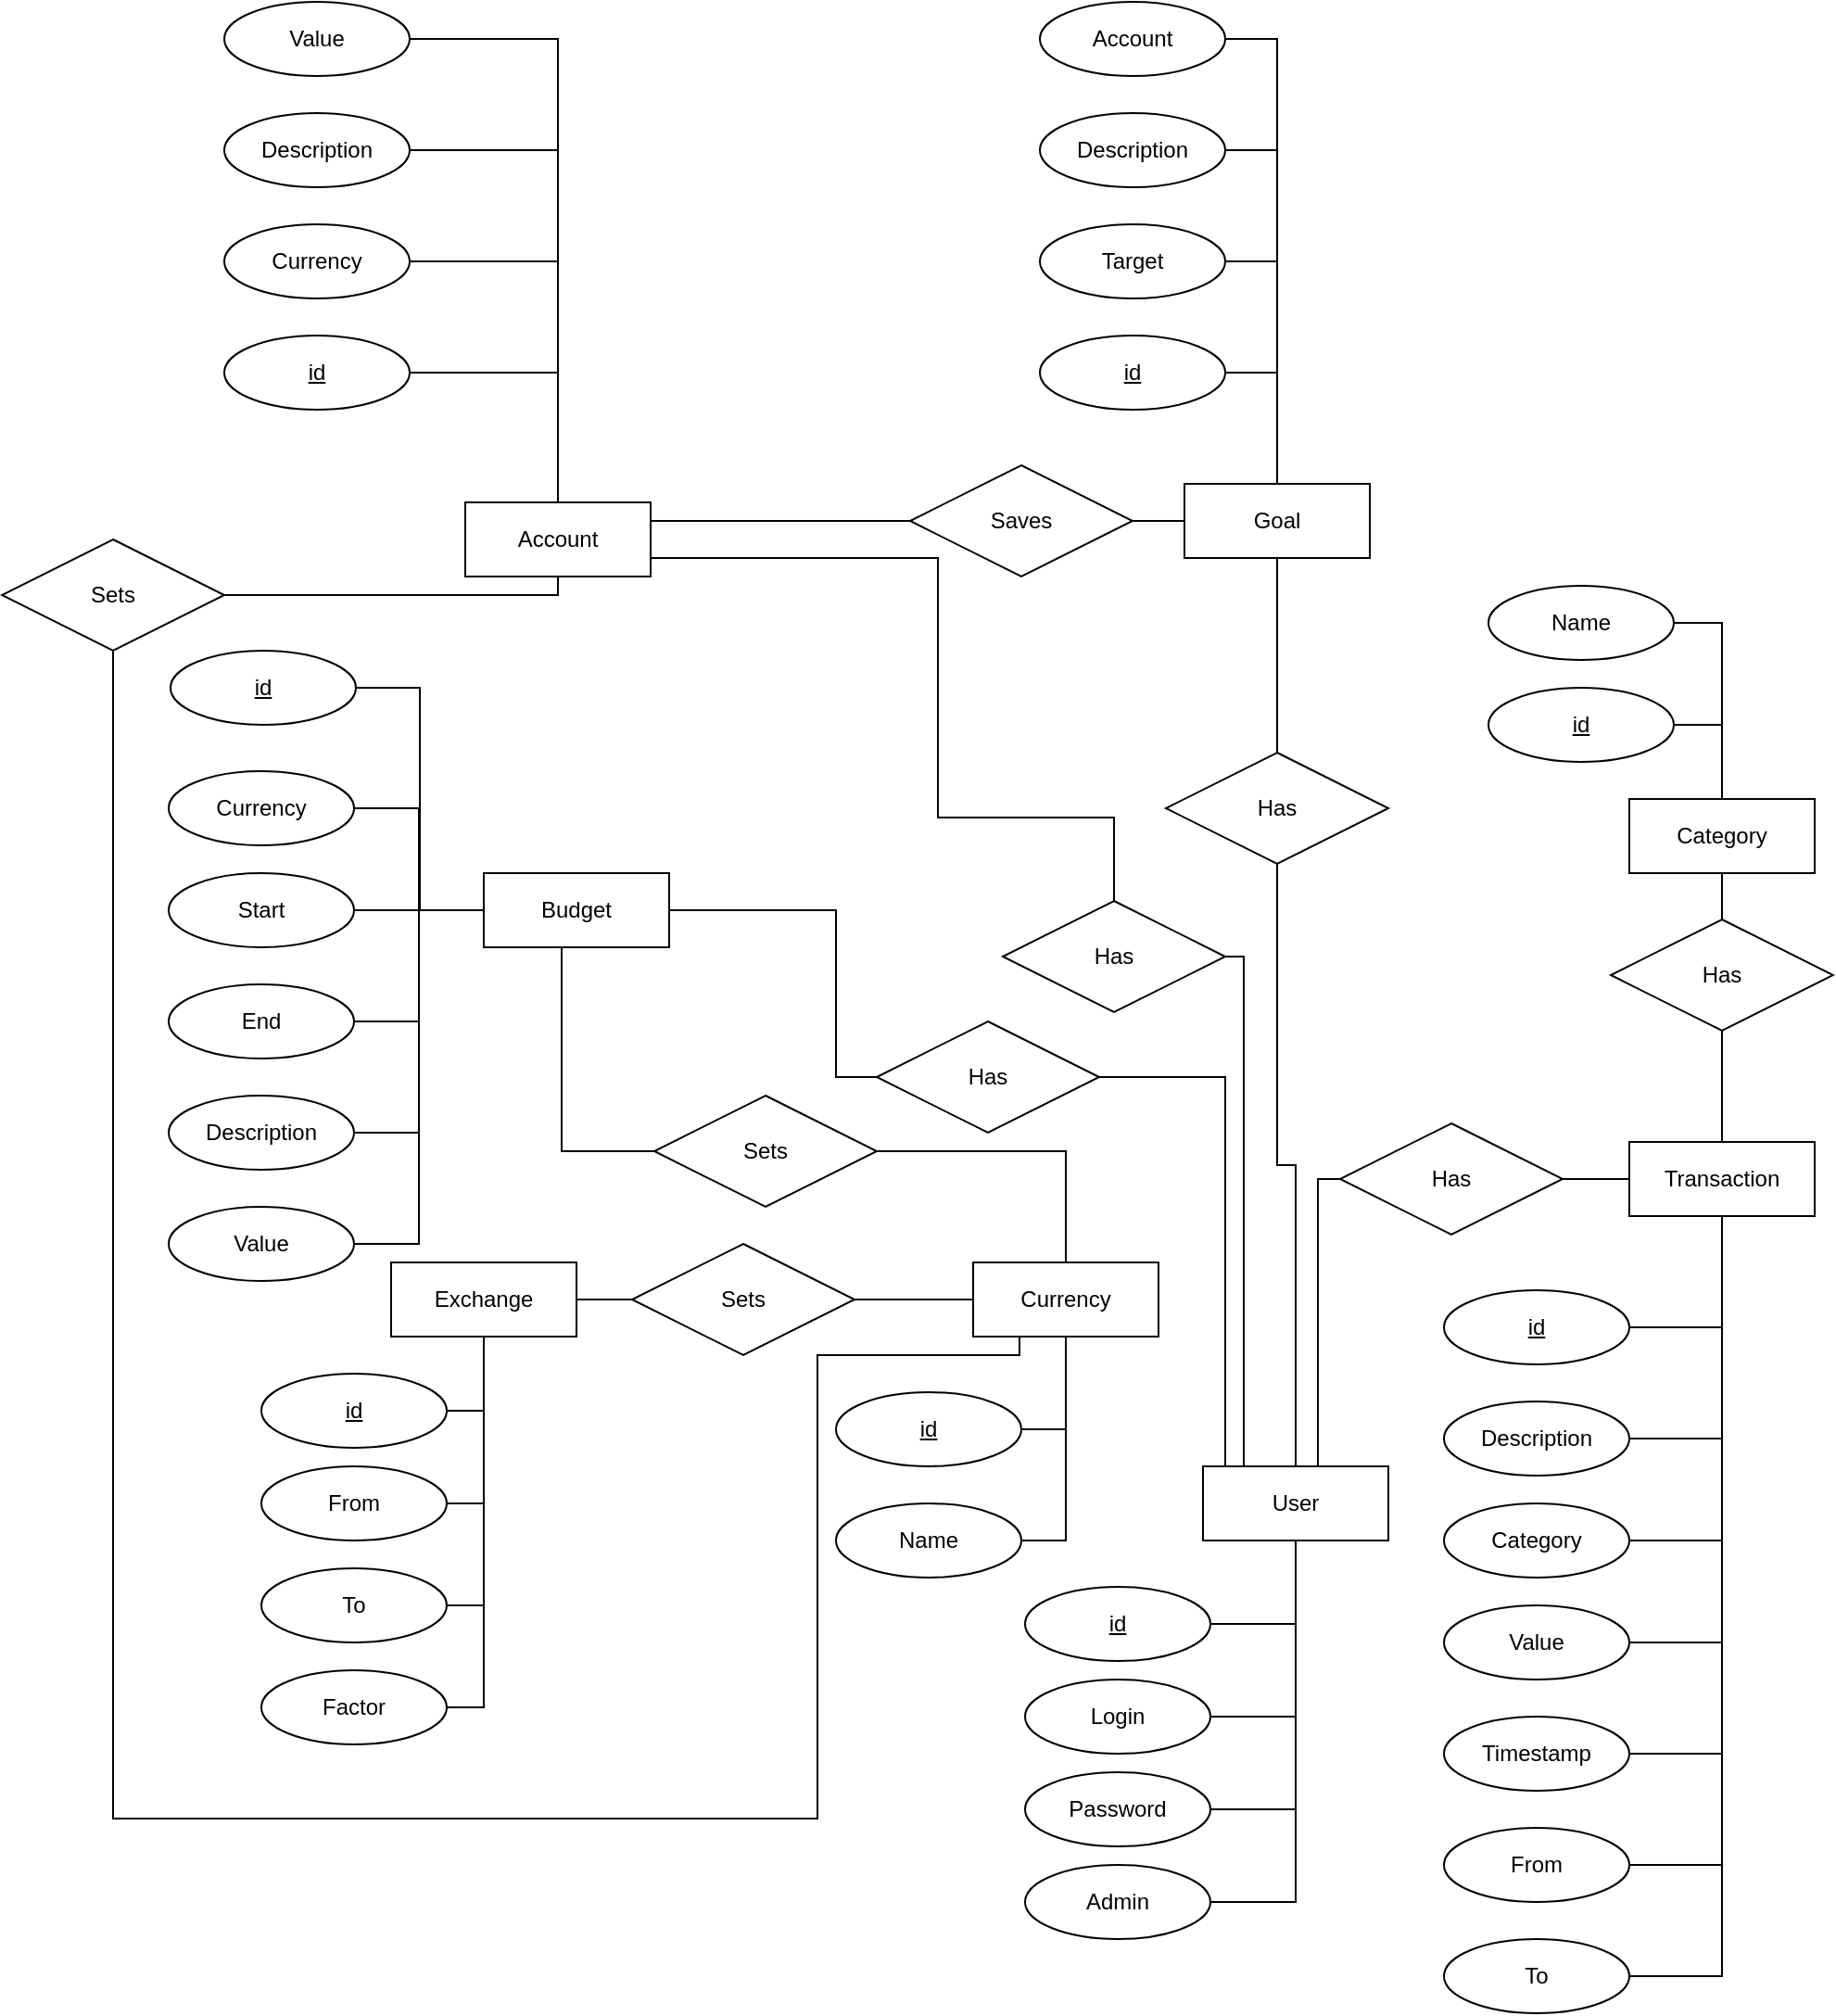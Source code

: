 <mxfile version="24.1.0" type="device" pages="11">
  <diagram name="Страница 1" id="Co1DrBfoyF5SPr8dCPLF">
    <mxGraphModel dx="2261" dy="2013" grid="1" gridSize="10" guides="1" tooltips="1" connect="1" arrows="1" fold="1" page="1" pageScale="1" pageWidth="827" pageHeight="1169" math="0" shadow="0">
      <root>
        <mxCell id="0" />
        <mxCell id="1" parent="0" />
        <mxCell id="JULEHy5MDzUD9v-VaJW9-1" style="edgeStyle=orthogonalEdgeStyle;rounded=0;orthogonalLoop=1;jettySize=auto;html=1;exitX=0.25;exitY=1;exitDx=0;exitDy=0;entryX=0.5;entryY=1;entryDx=0;entryDy=0;startArrow=none;startFill=0;endArrow=none;endFill=0;" parent="1" source="gVWfPYtFZQXKyzIPUxbn-1" target="gVWfPYtFZQXKyzIPUxbn-128" edge="1">
          <mxGeometry relative="1" as="geometry">
            <mxPoint x="180" y="710" as="targetPoint" />
            <Array as="points">
              <mxPoint x="339" y="530" />
              <mxPoint x="230" y="530" />
              <mxPoint x="230" y="780" />
              <mxPoint x="-150" y="780" />
            </Array>
          </mxGeometry>
        </mxCell>
        <mxCell id="qDKSQZRi73gtm8Q4n5Uz-49" style="edgeStyle=orthogonalEdgeStyle;rounded=0;orthogonalLoop=1;jettySize=auto;html=1;entryX=1;entryY=0.5;entryDx=0;entryDy=0;endArrow=none;endFill=0;" parent="1" source="gVWfPYtFZQXKyzIPUxbn-1" target="gVWfPYtFZQXKyzIPUxbn-9" edge="1">
          <mxGeometry relative="1" as="geometry" />
        </mxCell>
        <mxCell id="qDKSQZRi73gtm8Q4n5Uz-50" style="edgeStyle=orthogonalEdgeStyle;rounded=0;orthogonalLoop=1;jettySize=auto;html=1;entryX=1;entryY=0.5;entryDx=0;entryDy=0;endArrow=none;endFill=0;" parent="1" source="gVWfPYtFZQXKyzIPUxbn-1" target="gVWfPYtFZQXKyzIPUxbn-12" edge="1">
          <mxGeometry relative="1" as="geometry" />
        </mxCell>
        <mxCell id="gVWfPYtFZQXKyzIPUxbn-1" value="Currency" style="whiteSpace=wrap;html=1;align=center;" parent="1" vertex="1">
          <mxGeometry x="314" y="480" width="100" height="40" as="geometry" />
        </mxCell>
        <mxCell id="qDKSQZRi73gtm8Q4n5Uz-28" style="edgeStyle=orthogonalEdgeStyle;rounded=0;orthogonalLoop=1;jettySize=auto;html=1;entryX=1;entryY=0.5;entryDx=0;entryDy=0;endArrow=none;endFill=0;" parent="1" source="gVWfPYtFZQXKyzIPUxbn-2" target="qDKSQZRi73gtm8Q4n5Uz-3" edge="1">
          <mxGeometry relative="1" as="geometry" />
        </mxCell>
        <mxCell id="qDKSQZRi73gtm8Q4n5Uz-29" style="edgeStyle=orthogonalEdgeStyle;rounded=0;orthogonalLoop=1;jettySize=auto;html=1;entryX=1;entryY=0.5;entryDx=0;entryDy=0;endArrow=none;endFill=0;" parent="1" source="gVWfPYtFZQXKyzIPUxbn-2" target="gVWfPYtFZQXKyzIPUxbn-17" edge="1">
          <mxGeometry relative="1" as="geometry" />
        </mxCell>
        <mxCell id="qDKSQZRi73gtm8Q4n5Uz-30" style="edgeStyle=orthogonalEdgeStyle;rounded=0;orthogonalLoop=1;jettySize=auto;html=1;entryX=1;entryY=0.5;entryDx=0;entryDy=0;endArrow=none;endFill=0;" parent="1" source="gVWfPYtFZQXKyzIPUxbn-2" target="gVWfPYtFZQXKyzIPUxbn-18" edge="1">
          <mxGeometry relative="1" as="geometry" />
        </mxCell>
        <mxCell id="qDKSQZRi73gtm8Q4n5Uz-31" style="edgeStyle=orthogonalEdgeStyle;rounded=0;orthogonalLoop=1;jettySize=auto;html=1;entryX=1;entryY=0.5;entryDx=0;entryDy=0;endArrow=none;endFill=0;" parent="1" source="gVWfPYtFZQXKyzIPUxbn-2" target="gVWfPYtFZQXKyzIPUxbn-19" edge="1">
          <mxGeometry relative="1" as="geometry" />
        </mxCell>
        <mxCell id="gVWfPYtFZQXKyzIPUxbn-2" value="Exchange" style="whiteSpace=wrap;html=1;align=center;" parent="1" vertex="1">
          <mxGeometry y="480" width="100" height="40" as="geometry" />
        </mxCell>
        <mxCell id="gVWfPYtFZQXKyzIPUxbn-144" style="edgeStyle=orthogonalEdgeStyle;rounded=0;orthogonalLoop=1;jettySize=auto;html=1;entryX=1;entryY=0.5;entryDx=0;entryDy=0;endArrow=none;endFill=0;" parent="1" source="gVWfPYtFZQXKyzIPUxbn-3" target="gVWfPYtFZQXKyzIPUxbn-143" edge="1">
          <mxGeometry relative="1" as="geometry">
            <Array as="points">
              <mxPoint x="460" y="315" />
            </Array>
          </mxGeometry>
        </mxCell>
        <mxCell id="qDKSQZRi73gtm8Q4n5Uz-32" style="edgeStyle=orthogonalEdgeStyle;rounded=0;orthogonalLoop=1;jettySize=auto;html=1;entryX=1;entryY=0.5;entryDx=0;entryDy=0;endArrow=none;endFill=0;" parent="1" source="gVWfPYtFZQXKyzIPUxbn-3" target="gVWfPYtFZQXKyzIPUxbn-24" edge="1">
          <mxGeometry relative="1" as="geometry" />
        </mxCell>
        <mxCell id="qDKSQZRi73gtm8Q4n5Uz-33" style="edgeStyle=orthogonalEdgeStyle;rounded=0;orthogonalLoop=1;jettySize=auto;html=1;entryX=1;entryY=0.5;entryDx=0;entryDy=0;endArrow=none;endFill=0;" parent="1" source="gVWfPYtFZQXKyzIPUxbn-3" target="gVWfPYtFZQXKyzIPUxbn-25" edge="1">
          <mxGeometry relative="1" as="geometry" />
        </mxCell>
        <mxCell id="qDKSQZRi73gtm8Q4n5Uz-34" style="edgeStyle=orthogonalEdgeStyle;rounded=0;orthogonalLoop=1;jettySize=auto;html=1;entryX=1;entryY=0.5;entryDx=0;entryDy=0;endArrow=none;endFill=0;" parent="1" source="gVWfPYtFZQXKyzIPUxbn-3" target="gVWfPYtFZQXKyzIPUxbn-26" edge="1">
          <mxGeometry relative="1" as="geometry" />
        </mxCell>
        <mxCell id="qDKSQZRi73gtm8Q4n5Uz-35" style="edgeStyle=orthogonalEdgeStyle;rounded=0;orthogonalLoop=1;jettySize=auto;html=1;entryX=1;entryY=0.5;entryDx=0;entryDy=0;endArrow=none;endFill=0;" parent="1" source="gVWfPYtFZQXKyzIPUxbn-3" target="gVWfPYtFZQXKyzIPUxbn-27" edge="1">
          <mxGeometry relative="1" as="geometry" />
        </mxCell>
        <mxCell id="qDKSQZRi73gtm8Q4n5Uz-54" style="edgeStyle=orthogonalEdgeStyle;rounded=0;orthogonalLoop=1;jettySize=auto;html=1;entryX=1;entryY=0.5;entryDx=0;entryDy=0;endArrow=none;endFill=0;" parent="1" source="gVWfPYtFZQXKyzIPUxbn-3" target="gVWfPYtFZQXKyzIPUxbn-140" edge="1">
          <mxGeometry relative="1" as="geometry">
            <Array as="points">
              <mxPoint x="450" y="380" />
            </Array>
          </mxGeometry>
        </mxCell>
        <mxCell id="qDKSQZRi73gtm8Q4n5Uz-64" style="edgeStyle=orthogonalEdgeStyle;rounded=0;orthogonalLoop=1;jettySize=auto;html=1;entryX=0;entryY=0.5;entryDx=0;entryDy=0;endArrow=none;endFill=0;" parent="1" source="gVWfPYtFZQXKyzIPUxbn-3" target="gVWfPYtFZQXKyzIPUxbn-149" edge="1">
          <mxGeometry relative="1" as="geometry">
            <Array as="points">
              <mxPoint x="500" y="435" />
            </Array>
          </mxGeometry>
        </mxCell>
        <mxCell id="gVWfPYtFZQXKyzIPUxbn-3" value="User" style="whiteSpace=wrap;html=1;align=center;" parent="1" vertex="1">
          <mxGeometry x="438" y="590" width="100" height="40" as="geometry" />
        </mxCell>
        <mxCell id="gVWfPYtFZQXKyzIPUxbn-115" style="edgeStyle=orthogonalEdgeStyle;rounded=0;orthogonalLoop=1;jettySize=auto;html=1;entryX=1;entryY=0.5;entryDx=0;entryDy=0;endArrow=none;endFill=0;startArrow=none;startFill=0;" parent="1" source="gVWfPYtFZQXKyzIPUxbn-5" target="gVWfPYtFZQXKyzIPUxbn-44" edge="1">
          <mxGeometry relative="1" as="geometry" />
        </mxCell>
        <mxCell id="gVWfPYtFZQXKyzIPUxbn-116" style="edgeStyle=orthogonalEdgeStyle;rounded=0;orthogonalLoop=1;jettySize=auto;html=1;exitX=0;exitY=0.5;exitDx=0;exitDy=0;entryX=1;entryY=0.5;entryDx=0;entryDy=0;endArrow=none;endFill=0;startArrow=none;startFill=0;" parent="1" source="gVWfPYtFZQXKyzIPUxbn-5" target="gVWfPYtFZQXKyzIPUxbn-43" edge="1">
          <mxGeometry relative="1" as="geometry" />
        </mxCell>
        <mxCell id="gVWfPYtFZQXKyzIPUxbn-117" style="edgeStyle=orthogonalEdgeStyle;rounded=0;orthogonalLoop=1;jettySize=auto;html=1;entryX=1;entryY=0.5;entryDx=0;entryDy=0;endArrow=none;endFill=0;startArrow=none;startFill=0;" parent="1" source="gVWfPYtFZQXKyzIPUxbn-5" target="gVWfPYtFZQXKyzIPUxbn-41" edge="1">
          <mxGeometry relative="1" as="geometry" />
        </mxCell>
        <mxCell id="gVWfPYtFZQXKyzIPUxbn-118" style="edgeStyle=orthogonalEdgeStyle;rounded=0;orthogonalLoop=1;jettySize=auto;html=1;entryX=1;entryY=0.5;entryDx=0;entryDy=0;endArrow=none;endFill=0;startArrow=none;startFill=0;" parent="1" source="gVWfPYtFZQXKyzIPUxbn-5" target="gVWfPYtFZQXKyzIPUxbn-46" edge="1">
          <mxGeometry relative="1" as="geometry" />
        </mxCell>
        <mxCell id="gVWfPYtFZQXKyzIPUxbn-119" style="edgeStyle=orthogonalEdgeStyle;rounded=0;orthogonalLoop=1;jettySize=auto;html=1;entryX=1;entryY=0.5;entryDx=0;entryDy=0;endArrow=none;endFill=0;startArrow=none;startFill=0;" parent="1" source="gVWfPYtFZQXKyzIPUxbn-5" target="gVWfPYtFZQXKyzIPUxbn-47" edge="1">
          <mxGeometry relative="1" as="geometry" />
        </mxCell>
        <mxCell id="qDKSQZRi73gtm8Q4n5Uz-2" style="edgeStyle=orthogonalEdgeStyle;rounded=0;orthogonalLoop=1;jettySize=auto;html=1;entryX=1;entryY=0.5;entryDx=0;entryDy=0;endArrow=none;endFill=0;" parent="1" source="gVWfPYtFZQXKyzIPUxbn-5" target="qDKSQZRi73gtm8Q4n5Uz-1" edge="1">
          <mxGeometry relative="1" as="geometry" />
        </mxCell>
        <mxCell id="gVWfPYtFZQXKyzIPUxbn-5" value="Budget" style="whiteSpace=wrap;html=1;align=center;" parent="1" vertex="1">
          <mxGeometry x="50" y="270" width="100" height="40" as="geometry" />
        </mxCell>
        <mxCell id="gVWfPYtFZQXKyzIPUxbn-150" style="edgeStyle=orthogonalEdgeStyle;rounded=0;orthogonalLoop=1;jettySize=auto;html=1;entryX=1;entryY=0.5;entryDx=0;entryDy=0;endArrow=none;endFill=0;" parent="1" source="gVWfPYtFZQXKyzIPUxbn-7" target="gVWfPYtFZQXKyzIPUxbn-149" edge="1">
          <mxGeometry relative="1" as="geometry" />
        </mxCell>
        <mxCell id="qDKSQZRi73gtm8Q4n5Uz-36" style="edgeStyle=orthogonalEdgeStyle;rounded=0;orthogonalLoop=1;jettySize=auto;html=1;entryX=1;entryY=0.5;entryDx=0;entryDy=0;endArrow=none;endFill=0;" parent="1" source="gVWfPYtFZQXKyzIPUxbn-7" target="gVWfPYtFZQXKyzIPUxbn-72" edge="1">
          <mxGeometry relative="1" as="geometry" />
        </mxCell>
        <mxCell id="qDKSQZRi73gtm8Q4n5Uz-37" style="edgeStyle=orthogonalEdgeStyle;rounded=0;orthogonalLoop=1;jettySize=auto;html=1;entryX=1;entryY=0.5;entryDx=0;entryDy=0;endArrow=none;endFill=0;" parent="1" source="gVWfPYtFZQXKyzIPUxbn-7" target="gVWfPYtFZQXKyzIPUxbn-76" edge="1">
          <mxGeometry relative="1" as="geometry" />
        </mxCell>
        <mxCell id="qDKSQZRi73gtm8Q4n5Uz-38" style="edgeStyle=orthogonalEdgeStyle;rounded=0;orthogonalLoop=1;jettySize=auto;html=1;entryX=1;entryY=0.5;entryDx=0;entryDy=0;endArrow=none;endFill=0;" parent="1" source="gVWfPYtFZQXKyzIPUxbn-7" target="gVWfPYtFZQXKyzIPUxbn-71" edge="1">
          <mxGeometry relative="1" as="geometry" />
        </mxCell>
        <mxCell id="qDKSQZRi73gtm8Q4n5Uz-39" style="edgeStyle=orthogonalEdgeStyle;rounded=0;orthogonalLoop=1;jettySize=auto;html=1;entryX=1;entryY=0.5;entryDx=0;entryDy=0;endArrow=none;endFill=0;" parent="1" source="gVWfPYtFZQXKyzIPUxbn-7" target="gVWfPYtFZQXKyzIPUxbn-75" edge="1">
          <mxGeometry relative="1" as="geometry" />
        </mxCell>
        <mxCell id="qDKSQZRi73gtm8Q4n5Uz-40" style="edgeStyle=orthogonalEdgeStyle;rounded=0;orthogonalLoop=1;jettySize=auto;html=1;entryX=1;entryY=0.5;entryDx=0;entryDy=0;endArrow=none;endFill=0;" parent="1" source="gVWfPYtFZQXKyzIPUxbn-7" target="gVWfPYtFZQXKyzIPUxbn-77" edge="1">
          <mxGeometry relative="1" as="geometry" />
        </mxCell>
        <mxCell id="qDKSQZRi73gtm8Q4n5Uz-41" style="edgeStyle=orthogonalEdgeStyle;rounded=0;orthogonalLoop=1;jettySize=auto;html=1;entryX=1;entryY=0.5;entryDx=0;entryDy=0;endArrow=none;endFill=0;" parent="1" source="gVWfPYtFZQXKyzIPUxbn-7" target="gVWfPYtFZQXKyzIPUxbn-73" edge="1">
          <mxGeometry relative="1" as="geometry" />
        </mxCell>
        <mxCell id="qDKSQZRi73gtm8Q4n5Uz-42" style="edgeStyle=orthogonalEdgeStyle;rounded=0;orthogonalLoop=1;jettySize=auto;html=1;entryX=1;entryY=0.5;entryDx=0;entryDy=0;endArrow=none;endFill=0;" parent="1" source="gVWfPYtFZQXKyzIPUxbn-7" target="gVWfPYtFZQXKyzIPUxbn-74" edge="1">
          <mxGeometry relative="1" as="geometry" />
        </mxCell>
        <mxCell id="gVWfPYtFZQXKyzIPUxbn-7" value="Transaction" style="whiteSpace=wrap;html=1;align=center;" parent="1" vertex="1">
          <mxGeometry x="668" y="415" width="100" height="40" as="geometry" />
        </mxCell>
        <mxCell id="gVWfPYtFZQXKyzIPUxbn-9" value="id" style="ellipse;whiteSpace=wrap;html=1;align=center;fontStyle=4;" parent="1" vertex="1">
          <mxGeometry x="240" y="550" width="100" height="40" as="geometry" />
        </mxCell>
        <mxCell id="gVWfPYtFZQXKyzIPUxbn-12" value="Name" style="ellipse;whiteSpace=wrap;html=1;align=center;" parent="1" vertex="1">
          <mxGeometry x="240" y="610" width="100" height="40" as="geometry" />
        </mxCell>
        <mxCell id="gVWfPYtFZQXKyzIPUxbn-17" value="From" style="ellipse;whiteSpace=wrap;html=1;align=center;" parent="1" vertex="1">
          <mxGeometry x="-70" y="590" width="100" height="40" as="geometry" />
        </mxCell>
        <mxCell id="gVWfPYtFZQXKyzIPUxbn-18" value="To" style="ellipse;whiteSpace=wrap;html=1;align=center;" parent="1" vertex="1">
          <mxGeometry x="-70" y="645" width="100" height="40" as="geometry" />
        </mxCell>
        <mxCell id="gVWfPYtFZQXKyzIPUxbn-19" value="Factor" style="ellipse;whiteSpace=wrap;html=1;align=center;" parent="1" vertex="1">
          <mxGeometry x="-70" y="700" width="100" height="40" as="geometry" />
        </mxCell>
        <mxCell id="gVWfPYtFZQXKyzIPUxbn-24" value="id" style="ellipse;whiteSpace=wrap;html=1;align=center;fontStyle=4;" parent="1" vertex="1">
          <mxGeometry x="342" y="655" width="100" height="40" as="geometry" />
        </mxCell>
        <mxCell id="gVWfPYtFZQXKyzIPUxbn-25" value="Login" style="ellipse;whiteSpace=wrap;html=1;align=center;" parent="1" vertex="1">
          <mxGeometry x="342" y="705" width="100" height="40" as="geometry" />
        </mxCell>
        <mxCell id="gVWfPYtFZQXKyzIPUxbn-26" value="Password" style="ellipse;whiteSpace=wrap;html=1;align=center;" parent="1" vertex="1">
          <mxGeometry x="342" y="755" width="100" height="40" as="geometry" />
        </mxCell>
        <mxCell id="gVWfPYtFZQXKyzIPUxbn-27" value="Admin" style="ellipse;whiteSpace=wrap;html=1;align=center;" parent="1" vertex="1">
          <mxGeometry x="342" y="805" width="100" height="40" as="geometry" />
        </mxCell>
        <mxCell id="qDKSQZRi73gtm8Q4n5Uz-43" style="edgeStyle=orthogonalEdgeStyle;rounded=0;orthogonalLoop=1;jettySize=auto;html=1;entryX=1;entryY=0.5;entryDx=0;entryDy=0;endArrow=none;endFill=0;" parent="1" source="gVWfPYtFZQXKyzIPUxbn-36" target="gVWfPYtFZQXKyzIPUxbn-38" edge="1">
          <mxGeometry relative="1" as="geometry" />
        </mxCell>
        <mxCell id="qDKSQZRi73gtm8Q4n5Uz-44" style="edgeStyle=orthogonalEdgeStyle;rounded=0;orthogonalLoop=1;jettySize=auto;html=1;entryX=1;entryY=0.5;entryDx=0;entryDy=0;endArrow=none;endFill=0;" parent="1" source="gVWfPYtFZQXKyzIPUxbn-36" target="gVWfPYtFZQXKyzIPUxbn-40" edge="1">
          <mxGeometry relative="1" as="geometry" />
        </mxCell>
        <mxCell id="gVWfPYtFZQXKyzIPUxbn-36" value="Category" style="whiteSpace=wrap;html=1;align=center;" parent="1" vertex="1">
          <mxGeometry x="668" y="230" width="100" height="40" as="geometry" />
        </mxCell>
        <mxCell id="gVWfPYtFZQXKyzIPUxbn-38" value="id" style="ellipse;whiteSpace=wrap;html=1;align=center;fontStyle=4;" parent="1" vertex="1">
          <mxGeometry x="592" y="170" width="100" height="40" as="geometry" />
        </mxCell>
        <mxCell id="gVWfPYtFZQXKyzIPUxbn-40" value="Name" style="ellipse;whiteSpace=wrap;html=1;align=center;" parent="1" vertex="1">
          <mxGeometry x="592" y="115" width="100" height="40" as="geometry" />
        </mxCell>
        <mxCell id="gVWfPYtFZQXKyzIPUxbn-41" value="id" style="ellipse;whiteSpace=wrap;html=1;align=center;fontStyle=4;" parent="1" vertex="1">
          <mxGeometry x="-119" y="150" width="100" height="40" as="geometry" />
        </mxCell>
        <mxCell id="gVWfPYtFZQXKyzIPUxbn-43" value="Currency" style="ellipse;whiteSpace=wrap;html=1;align=center;" parent="1" vertex="1">
          <mxGeometry x="-120" y="215" width="100" height="40" as="geometry" />
        </mxCell>
        <mxCell id="gVWfPYtFZQXKyzIPUxbn-44" value="Start" style="ellipse;whiteSpace=wrap;html=1;align=center;" parent="1" vertex="1">
          <mxGeometry x="-120" y="270" width="100" height="40" as="geometry" />
        </mxCell>
        <mxCell id="gVWfPYtFZQXKyzIPUxbn-46" value="Description" style="ellipse;whiteSpace=wrap;html=1;align=center;" parent="1" vertex="1">
          <mxGeometry x="-120" y="390" width="100" height="40" as="geometry" />
        </mxCell>
        <mxCell id="gVWfPYtFZQXKyzIPUxbn-47" value="Value" style="ellipse;whiteSpace=wrap;html=1;align=center;" parent="1" vertex="1">
          <mxGeometry x="-120" y="450" width="100" height="40" as="geometry" />
        </mxCell>
        <mxCell id="ferH67_0hWtnoUYWaNd6-2" style="edgeStyle=orthogonalEdgeStyle;rounded=0;orthogonalLoop=1;jettySize=auto;html=1;entryX=1;entryY=0.5;entryDx=0;entryDy=0;startArrow=none;startFill=0;endArrow=none;endFill=0;" parent="1" source="gVWfPYtFZQXKyzIPUxbn-60" target="ferH67_0hWtnoUYWaNd6-1" edge="1">
          <mxGeometry relative="1" as="geometry" />
        </mxCell>
        <mxCell id="qDKSQZRi73gtm8Q4n5Uz-57" style="edgeStyle=orthogonalEdgeStyle;rounded=0;orthogonalLoop=1;jettySize=auto;html=1;entryX=1;entryY=0.5;entryDx=0;entryDy=0;endArrow=none;endFill=0;" parent="1" source="gVWfPYtFZQXKyzIPUxbn-60" target="gVWfPYtFZQXKyzIPUxbn-62" edge="1">
          <mxGeometry relative="1" as="geometry" />
        </mxCell>
        <mxCell id="qDKSQZRi73gtm8Q4n5Uz-59" style="edgeStyle=orthogonalEdgeStyle;rounded=0;orthogonalLoop=1;jettySize=auto;html=1;entryX=1;entryY=0.5;entryDx=0;entryDy=0;endArrow=none;endFill=0;" parent="1" source="gVWfPYtFZQXKyzIPUxbn-60" target="gVWfPYtFZQXKyzIPUxbn-66" edge="1">
          <mxGeometry relative="1" as="geometry" />
        </mxCell>
        <mxCell id="qDKSQZRi73gtm8Q4n5Uz-60" style="edgeStyle=orthogonalEdgeStyle;rounded=0;orthogonalLoop=1;jettySize=auto;html=1;entryX=1;entryY=0.5;entryDx=0;entryDy=0;endArrow=none;endFill=0;" parent="1" source="gVWfPYtFZQXKyzIPUxbn-60" target="gVWfPYtFZQXKyzIPUxbn-68" edge="1">
          <mxGeometry relative="1" as="geometry" />
        </mxCell>
        <mxCell id="qDKSQZRi73gtm8Q4n5Uz-61" style="edgeStyle=orthogonalEdgeStyle;rounded=0;orthogonalLoop=1;jettySize=auto;html=1;entryX=1;entryY=0.5;entryDx=0;entryDy=0;endArrow=none;endFill=0;" parent="1" source="gVWfPYtFZQXKyzIPUxbn-60" target="gVWfPYtFZQXKyzIPUxbn-70" edge="1">
          <mxGeometry relative="1" as="geometry" />
        </mxCell>
        <mxCell id="qDKSQZRi73gtm8Q4n5Uz-62" style="edgeStyle=orthogonalEdgeStyle;rounded=0;orthogonalLoop=1;jettySize=auto;html=1;entryX=0.5;entryY=0;entryDx=0;entryDy=0;endArrow=none;endFill=0;" parent="1" source="gVWfPYtFZQXKyzIPUxbn-60" target="gVWfPYtFZQXKyzIPUxbn-146" edge="1">
          <mxGeometry relative="1" as="geometry" />
        </mxCell>
        <mxCell id="gVWfPYtFZQXKyzIPUxbn-60" value="Goal" style="whiteSpace=wrap;html=1;align=center;" parent="1" vertex="1">
          <mxGeometry x="428" y="60" width="100" height="40" as="geometry" />
        </mxCell>
        <mxCell id="gVWfPYtFZQXKyzIPUxbn-62" value="id" style="ellipse;whiteSpace=wrap;html=1;align=center;fontStyle=4;" parent="1" vertex="1">
          <mxGeometry x="350" y="-20" width="100" height="40" as="geometry" />
        </mxCell>
        <mxCell id="gVWfPYtFZQXKyzIPUxbn-66" value="Target" style="ellipse;whiteSpace=wrap;html=1;align=center;" parent="1" vertex="1">
          <mxGeometry x="350" y="-80" width="100" height="40" as="geometry" />
        </mxCell>
        <mxCell id="gVWfPYtFZQXKyzIPUxbn-68" value="Description" style="ellipse;whiteSpace=wrap;html=1;align=center;" parent="1" vertex="1">
          <mxGeometry x="350" y="-140" width="100" height="40" as="geometry" />
        </mxCell>
        <mxCell id="gVWfPYtFZQXKyzIPUxbn-70" value="Account" style="ellipse;whiteSpace=wrap;html=1;align=center;" parent="1" vertex="1">
          <mxGeometry x="350" y="-200" width="100" height="40" as="geometry" />
        </mxCell>
        <mxCell id="gVWfPYtFZQXKyzIPUxbn-71" value="Category" style="ellipse;whiteSpace=wrap;html=1;align=center;" parent="1" vertex="1">
          <mxGeometry x="568" y="610" width="100" height="40" as="geometry" />
        </mxCell>
        <mxCell id="gVWfPYtFZQXKyzIPUxbn-72" value="id" style="ellipse;whiteSpace=wrap;html=1;align=center;fontStyle=4;" parent="1" vertex="1">
          <mxGeometry x="568" y="495" width="100" height="40" as="geometry" />
        </mxCell>
        <mxCell id="gVWfPYtFZQXKyzIPUxbn-73" value="From" style="ellipse;whiteSpace=wrap;html=1;align=center;" parent="1" vertex="1">
          <mxGeometry x="568" y="785" width="100" height="40" as="geometry" />
        </mxCell>
        <mxCell id="gVWfPYtFZQXKyzIPUxbn-74" value="To" style="ellipse;whiteSpace=wrap;html=1;align=center;" parent="1" vertex="1">
          <mxGeometry x="568" y="845" width="100" height="40" as="geometry" />
        </mxCell>
        <mxCell id="gVWfPYtFZQXKyzIPUxbn-75" value="Value" style="ellipse;whiteSpace=wrap;html=1;align=center;" parent="1" vertex="1">
          <mxGeometry x="568" y="665" width="100" height="40" as="geometry" />
        </mxCell>
        <mxCell id="gVWfPYtFZQXKyzIPUxbn-76" value="Description" style="ellipse;whiteSpace=wrap;html=1;align=center;" parent="1" vertex="1">
          <mxGeometry x="568" y="555" width="100" height="40" as="geometry" />
        </mxCell>
        <mxCell id="gVWfPYtFZQXKyzIPUxbn-77" value="Timestamp" style="ellipse;whiteSpace=wrap;html=1;align=center;" parent="1" vertex="1">
          <mxGeometry x="568" y="725" width="100" height="40" as="geometry" />
        </mxCell>
        <mxCell id="qDKSQZRi73gtm8Q4n5Uz-67" style="edgeStyle=orthogonalEdgeStyle;rounded=0;orthogonalLoop=1;jettySize=auto;html=1;entryX=1;entryY=0.5;entryDx=0;entryDy=0;endArrow=none;endFill=0;" parent="1" source="gVWfPYtFZQXKyzIPUxbn-89" target="gVWfPYtFZQXKyzIPUxbn-91" edge="1">
          <mxGeometry relative="1" as="geometry">
            <Array as="points">
              <mxPoint x="90" />
            </Array>
          </mxGeometry>
        </mxCell>
        <mxCell id="qDKSQZRi73gtm8Q4n5Uz-69" style="edgeStyle=orthogonalEdgeStyle;rounded=0;orthogonalLoop=1;jettySize=auto;html=1;entryX=1;entryY=0.5;entryDx=0;entryDy=0;endArrow=none;endFill=0;" parent="1" source="gVWfPYtFZQXKyzIPUxbn-89" target="gVWfPYtFZQXKyzIPUxbn-99" edge="1">
          <mxGeometry relative="1" as="geometry">
            <Array as="points">
              <mxPoint x="90" y="-180" />
            </Array>
          </mxGeometry>
        </mxCell>
        <mxCell id="qDKSQZRi73gtm8Q4n5Uz-70" style="edgeStyle=orthogonalEdgeStyle;rounded=0;orthogonalLoop=1;jettySize=auto;html=1;entryX=1;entryY=0.5;entryDx=0;entryDy=0;endArrow=none;endFill=0;" parent="1" source="gVWfPYtFZQXKyzIPUxbn-89" target="gVWfPYtFZQXKyzIPUxbn-93" edge="1">
          <mxGeometry relative="1" as="geometry">
            <Array as="points">
              <mxPoint x="90" y="-60" />
            </Array>
          </mxGeometry>
        </mxCell>
        <mxCell id="qDKSQZRi73gtm8Q4n5Uz-71" style="edgeStyle=orthogonalEdgeStyle;rounded=0;orthogonalLoop=1;jettySize=auto;html=1;entryX=1;entryY=0.5;entryDx=0;entryDy=0;endArrow=none;endFill=0;" parent="1" source="gVWfPYtFZQXKyzIPUxbn-89" target="gVWfPYtFZQXKyzIPUxbn-97" edge="1">
          <mxGeometry relative="1" as="geometry">
            <Array as="points">
              <mxPoint x="90" y="-120" />
            </Array>
          </mxGeometry>
        </mxCell>
        <mxCell id="gVWfPYtFZQXKyzIPUxbn-89" value="Account" style="whiteSpace=wrap;html=1;align=center;" parent="1" vertex="1">
          <mxGeometry x="40" y="70" width="100" height="40" as="geometry" />
        </mxCell>
        <mxCell id="gVWfPYtFZQXKyzIPUxbn-91" value="id" style="ellipse;whiteSpace=wrap;html=1;align=center;fontStyle=4;" parent="1" vertex="1">
          <mxGeometry x="-90" y="-20" width="100" height="40" as="geometry" />
        </mxCell>
        <mxCell id="gVWfPYtFZQXKyzIPUxbn-93" value="Currency" style="ellipse;whiteSpace=wrap;html=1;align=center;" parent="1" vertex="1">
          <mxGeometry x="-90" y="-80" width="100" height="40" as="geometry" />
        </mxCell>
        <mxCell id="gVWfPYtFZQXKyzIPUxbn-97" value="Description" style="ellipse;whiteSpace=wrap;html=1;align=center;" parent="1" vertex="1">
          <mxGeometry x="-90" y="-140" width="100" height="40" as="geometry" />
        </mxCell>
        <mxCell id="gVWfPYtFZQXKyzIPUxbn-99" value="Value" style="ellipse;whiteSpace=wrap;html=1;align=center;" parent="1" vertex="1">
          <mxGeometry x="-90" y="-200" width="100" height="40" as="geometry" />
        </mxCell>
        <mxCell id="gVWfPYtFZQXKyzIPUxbn-103" style="edgeStyle=orthogonalEdgeStyle;rounded=0;orthogonalLoop=1;jettySize=auto;html=1;entryX=0;entryY=0.5;entryDx=0;entryDy=0;endArrow=none;endFill=0;" parent="1" source="gVWfPYtFZQXKyzIPUxbn-102" target="gVWfPYtFZQXKyzIPUxbn-1" edge="1">
          <mxGeometry relative="1" as="geometry" />
        </mxCell>
        <mxCell id="gVWfPYtFZQXKyzIPUxbn-104" style="edgeStyle=orthogonalEdgeStyle;rounded=0;orthogonalLoop=1;jettySize=auto;html=1;entryX=1;entryY=0.5;entryDx=0;entryDy=0;endArrow=none;endFill=0;" parent="1" source="gVWfPYtFZQXKyzIPUxbn-102" target="gVWfPYtFZQXKyzIPUxbn-2" edge="1">
          <mxGeometry relative="1" as="geometry">
            <Array as="points">
              <mxPoint x="140" y="500" />
              <mxPoint x="140" y="500" />
            </Array>
          </mxGeometry>
        </mxCell>
        <mxCell id="gVWfPYtFZQXKyzIPUxbn-102" value="Sets" style="shape=rhombus;perimeter=rhombusPerimeter;whiteSpace=wrap;html=1;align=center;" parent="1" vertex="1">
          <mxGeometry x="130" y="470" width="120" height="60" as="geometry" />
        </mxCell>
        <mxCell id="gVWfPYtFZQXKyzIPUxbn-111" style="edgeStyle=orthogonalEdgeStyle;rounded=0;orthogonalLoop=1;jettySize=auto;html=1;exitX=0.5;exitY=0;exitDx=0;exitDy=0;entryX=0.5;entryY=1;entryDx=0;entryDy=0;endArrow=none;endFill=0;" parent="1" source="gVWfPYtFZQXKyzIPUxbn-105" target="gVWfPYtFZQXKyzIPUxbn-36" edge="1">
          <mxGeometry relative="1" as="geometry" />
        </mxCell>
        <mxCell id="gVWfPYtFZQXKyzIPUxbn-112" style="edgeStyle=orthogonalEdgeStyle;rounded=0;orthogonalLoop=1;jettySize=auto;html=1;exitX=0.5;exitY=1;exitDx=0;exitDy=0;entryX=0.5;entryY=0;entryDx=0;entryDy=0;endArrow=none;endFill=0;" parent="1" source="gVWfPYtFZQXKyzIPUxbn-105" target="gVWfPYtFZQXKyzIPUxbn-7" edge="1">
          <mxGeometry relative="1" as="geometry" />
        </mxCell>
        <mxCell id="gVWfPYtFZQXKyzIPUxbn-105" value="Has" style="shape=rhombus;perimeter=rhombusPerimeter;whiteSpace=wrap;html=1;align=center;" parent="1" vertex="1">
          <mxGeometry x="658" y="295" width="120" height="60" as="geometry" />
        </mxCell>
        <mxCell id="gVWfPYtFZQXKyzIPUxbn-121" style="edgeStyle=orthogonalEdgeStyle;rounded=0;orthogonalLoop=1;jettySize=auto;html=1;endArrow=none;endFill=0;" parent="1" source="gVWfPYtFZQXKyzIPUxbn-120" target="gVWfPYtFZQXKyzIPUxbn-5" edge="1">
          <mxGeometry relative="1" as="geometry">
            <Array as="points">
              <mxPoint x="92" y="420" />
            </Array>
          </mxGeometry>
        </mxCell>
        <mxCell id="gVWfPYtFZQXKyzIPUxbn-122" style="edgeStyle=orthogonalEdgeStyle;rounded=0;orthogonalLoop=1;jettySize=auto;html=1;entryX=0.5;entryY=0;entryDx=0;entryDy=0;endArrow=none;endFill=0;" parent="1" source="gVWfPYtFZQXKyzIPUxbn-120" target="gVWfPYtFZQXKyzIPUxbn-1" edge="1">
          <mxGeometry relative="1" as="geometry" />
        </mxCell>
        <mxCell id="gVWfPYtFZQXKyzIPUxbn-120" value="Sets" style="shape=rhombus;perimeter=rhombusPerimeter;whiteSpace=wrap;html=1;align=center;" parent="1" vertex="1">
          <mxGeometry x="142" y="390" width="120" height="60" as="geometry" />
        </mxCell>
        <mxCell id="gVWfPYtFZQXKyzIPUxbn-130" style="edgeStyle=orthogonalEdgeStyle;rounded=0;orthogonalLoop=1;jettySize=auto;html=1;entryX=0.5;entryY=1;entryDx=0;entryDy=0;endArrow=none;endFill=0;" parent="1" source="gVWfPYtFZQXKyzIPUxbn-128" target="gVWfPYtFZQXKyzIPUxbn-89" edge="1">
          <mxGeometry relative="1" as="geometry">
            <Array as="points">
              <mxPoint x="90" y="120" />
            </Array>
          </mxGeometry>
        </mxCell>
        <mxCell id="gVWfPYtFZQXKyzIPUxbn-128" value="Sets" style="shape=rhombus;perimeter=rhombusPerimeter;whiteSpace=wrap;html=1;align=center;" parent="1" vertex="1">
          <mxGeometry x="-210" y="90" width="120" height="60" as="geometry" />
        </mxCell>
        <mxCell id="gVWfPYtFZQXKyzIPUxbn-142" style="edgeStyle=orthogonalEdgeStyle;rounded=0;orthogonalLoop=1;jettySize=auto;html=1;exitX=0;exitY=0.5;exitDx=0;exitDy=0;entryX=1;entryY=0.5;entryDx=0;entryDy=0;endArrow=none;endFill=0;" parent="1" source="gVWfPYtFZQXKyzIPUxbn-140" edge="1">
          <mxGeometry relative="1" as="geometry">
            <Array as="points">
              <mxPoint x="240" y="380" />
              <mxPoint x="240" y="290" />
              <mxPoint x="150" y="290" />
            </Array>
            <mxPoint x="464" y="410" as="sourcePoint" />
            <mxPoint x="150" y="280" as="targetPoint" />
          </mxGeometry>
        </mxCell>
        <mxCell id="gVWfPYtFZQXKyzIPUxbn-140" value="Has" style="shape=rhombus;perimeter=rhombusPerimeter;whiteSpace=wrap;html=1;align=center;" parent="1" vertex="1">
          <mxGeometry x="262" y="350" width="120" height="60" as="geometry" />
        </mxCell>
        <mxCell id="qDKSQZRi73gtm8Q4n5Uz-52" style="edgeStyle=orthogonalEdgeStyle;rounded=0;orthogonalLoop=1;jettySize=auto;html=1;entryX=1;entryY=0.75;entryDx=0;entryDy=0;endArrow=none;endFill=0;" parent="1" source="gVWfPYtFZQXKyzIPUxbn-143" target="gVWfPYtFZQXKyzIPUxbn-89" edge="1">
          <mxGeometry relative="1" as="geometry">
            <Array as="points">
              <mxPoint x="390" y="240" />
              <mxPoint x="295" y="240" />
              <mxPoint x="295" y="100" />
            </Array>
          </mxGeometry>
        </mxCell>
        <mxCell id="gVWfPYtFZQXKyzIPUxbn-143" value="Has" style="shape=rhombus;perimeter=rhombusPerimeter;whiteSpace=wrap;html=1;align=center;" parent="1" vertex="1">
          <mxGeometry x="330" y="285" width="120" height="60" as="geometry" />
        </mxCell>
        <mxCell id="qDKSQZRi73gtm8Q4n5Uz-65" style="edgeStyle=orthogonalEdgeStyle;rounded=0;orthogonalLoop=1;jettySize=auto;html=1;entryX=0.5;entryY=0;entryDx=0;entryDy=0;endArrow=none;endFill=0;" parent="1" source="gVWfPYtFZQXKyzIPUxbn-146" target="gVWfPYtFZQXKyzIPUxbn-3" edge="1">
          <mxGeometry relative="1" as="geometry" />
        </mxCell>
        <mxCell id="gVWfPYtFZQXKyzIPUxbn-146" value="Has" style="shape=rhombus;perimeter=rhombusPerimeter;whiteSpace=wrap;html=1;align=center;" parent="1" vertex="1">
          <mxGeometry x="418" y="205" width="120" height="60" as="geometry" />
        </mxCell>
        <mxCell id="gVWfPYtFZQXKyzIPUxbn-149" value="Has" style="shape=rhombus;perimeter=rhombusPerimeter;whiteSpace=wrap;html=1;align=center;" parent="1" vertex="1">
          <mxGeometry x="512" y="405" width="120" height="60" as="geometry" />
        </mxCell>
        <mxCell id="ferH67_0hWtnoUYWaNd6-3" style="edgeStyle=orthogonalEdgeStyle;rounded=0;orthogonalLoop=1;jettySize=auto;html=1;exitX=0;exitY=0.5;exitDx=0;exitDy=0;entryX=1;entryY=0.5;entryDx=0;entryDy=0;startArrow=none;startFill=0;endArrow=none;endFill=0;" parent="1" source="ferH67_0hWtnoUYWaNd6-1" target="gVWfPYtFZQXKyzIPUxbn-89" edge="1">
          <mxGeometry relative="1" as="geometry">
            <Array as="points">
              <mxPoint x="140" y="80" />
            </Array>
          </mxGeometry>
        </mxCell>
        <mxCell id="ferH67_0hWtnoUYWaNd6-1" value="Saves" style="shape=rhombus;perimeter=rhombusPerimeter;whiteSpace=wrap;html=1;align=center;" parent="1" vertex="1">
          <mxGeometry x="280" y="50" width="120" height="60" as="geometry" />
        </mxCell>
        <mxCell id="qDKSQZRi73gtm8Q4n5Uz-1" value="End" style="ellipse;whiteSpace=wrap;html=1;align=center;" parent="1" vertex="1">
          <mxGeometry x="-120" y="330" width="100" height="40" as="geometry" />
        </mxCell>
        <mxCell id="qDKSQZRi73gtm8Q4n5Uz-3" value="&lt;u&gt;id&lt;/u&gt;" style="ellipse;whiteSpace=wrap;html=1;align=center;" parent="1" vertex="1">
          <mxGeometry x="-70" y="540" width="100" height="40" as="geometry" />
        </mxCell>
        <mxCell id="qDKSQZRi73gtm8Q4n5Uz-25" style="edgeStyle=orthogonalEdgeStyle;rounded=0;orthogonalLoop=1;jettySize=auto;html=1;exitX=0.5;exitY=1;exitDx=0;exitDy=0;" parent="1" source="gVWfPYtFZQXKyzIPUxbn-76" target="gVWfPYtFZQXKyzIPUxbn-76" edge="1">
          <mxGeometry relative="1" as="geometry" />
        </mxCell>
      </root>
    </mxGraphModel>
  </diagram>
  <diagram id="l6517d9xZ--nqf52Un4G" name="Страница 2">
    <mxGraphModel dx="2261" dy="844" grid="1" gridSize="10" guides="1" tooltips="1" connect="1" arrows="1" fold="1" page="1" pageScale="1" pageWidth="827" pageHeight="1169" math="0" shadow="0">
      <root>
        <mxCell id="0" />
        <mxCell id="1" parent="0" />
        <mxCell id="Bpu6Eearpk1tLVcVZNhn-1" value="Currency" style="shape=table;startSize=30;container=1;collapsible=1;childLayout=tableLayout;fixedRows=1;rowLines=0;fontStyle=1;align=center;resizeLast=1;" parent="1" vertex="1">
          <mxGeometry x="150" y="620" width="180" height="90" as="geometry" />
        </mxCell>
        <mxCell id="Bpu6Eearpk1tLVcVZNhn-2" value="" style="shape=tableRow;horizontal=0;startSize=0;swimlaneHead=0;swimlaneBody=0;fillColor=none;collapsible=0;dropTarget=0;points=[[0,0.5],[1,0.5]];portConstraint=eastwest;top=0;left=0;right=0;bottom=1;" parent="Bpu6Eearpk1tLVcVZNhn-1" vertex="1">
          <mxGeometry y="30" width="180" height="30" as="geometry" />
        </mxCell>
        <mxCell id="Bpu6Eearpk1tLVcVZNhn-3" value="PK" style="shape=partialRectangle;connectable=0;fillColor=none;top=0;left=0;bottom=0;right=0;fontStyle=1;overflow=hidden;" parent="Bpu6Eearpk1tLVcVZNhn-2" vertex="1">
          <mxGeometry width="30" height="30" as="geometry">
            <mxRectangle width="30" height="30" as="alternateBounds" />
          </mxGeometry>
        </mxCell>
        <mxCell id="Bpu6Eearpk1tLVcVZNhn-4" value="id" style="shape=partialRectangle;connectable=0;fillColor=none;top=0;left=0;bottom=0;right=0;align=left;spacingLeft=6;fontStyle=5;overflow=hidden;" parent="Bpu6Eearpk1tLVcVZNhn-2" vertex="1">
          <mxGeometry x="30" width="150" height="30" as="geometry">
            <mxRectangle width="150" height="30" as="alternateBounds" />
          </mxGeometry>
        </mxCell>
        <mxCell id="Bpu6Eearpk1tLVcVZNhn-5" value="" style="shape=tableRow;horizontal=0;startSize=0;swimlaneHead=0;swimlaneBody=0;fillColor=none;collapsible=0;dropTarget=0;points=[[0,0.5],[1,0.5]];portConstraint=eastwest;top=0;left=0;right=0;bottom=0;" parent="Bpu6Eearpk1tLVcVZNhn-1" vertex="1">
          <mxGeometry y="60" width="180" height="30" as="geometry" />
        </mxCell>
        <mxCell id="Bpu6Eearpk1tLVcVZNhn-6" value="" style="shape=partialRectangle;connectable=0;fillColor=none;top=0;left=0;bottom=0;right=0;editable=1;overflow=hidden;" parent="Bpu6Eearpk1tLVcVZNhn-5" vertex="1">
          <mxGeometry width="30" height="30" as="geometry">
            <mxRectangle width="30" height="30" as="alternateBounds" />
          </mxGeometry>
        </mxCell>
        <mxCell id="Bpu6Eearpk1tLVcVZNhn-7" value="name" style="shape=partialRectangle;connectable=0;fillColor=none;top=0;left=0;bottom=0;right=0;align=left;spacingLeft=6;overflow=hidden;" parent="Bpu6Eearpk1tLVcVZNhn-5" vertex="1">
          <mxGeometry x="30" width="150" height="30" as="geometry">
            <mxRectangle width="150" height="30" as="alternateBounds" />
          </mxGeometry>
        </mxCell>
        <mxCell id="Bpu6Eearpk1tLVcVZNhn-43" value="User" style="shape=table;startSize=30;container=1;collapsible=1;childLayout=tableLayout;fixedRows=1;rowLines=0;fontStyle=1;align=center;resizeLast=1;" parent="1" vertex="1">
          <mxGeometry x="-560" y="1080" width="180" height="150" as="geometry" />
        </mxCell>
        <mxCell id="Bpu6Eearpk1tLVcVZNhn-44" value="" style="shape=tableRow;horizontal=0;startSize=0;swimlaneHead=0;swimlaneBody=0;fillColor=none;collapsible=0;dropTarget=0;points=[[0,0.5],[1,0.5]];portConstraint=eastwest;top=0;left=0;right=0;bottom=1;" parent="Bpu6Eearpk1tLVcVZNhn-43" vertex="1">
          <mxGeometry y="30" width="180" height="30" as="geometry" />
        </mxCell>
        <mxCell id="Bpu6Eearpk1tLVcVZNhn-45" value="PK" style="shape=partialRectangle;connectable=0;fillColor=none;top=0;left=0;bottom=0;right=0;fontStyle=1;overflow=hidden;" parent="Bpu6Eearpk1tLVcVZNhn-44" vertex="1">
          <mxGeometry width="30" height="30" as="geometry">
            <mxRectangle width="30" height="30" as="alternateBounds" />
          </mxGeometry>
        </mxCell>
        <mxCell id="Bpu6Eearpk1tLVcVZNhn-46" value="id" style="shape=partialRectangle;connectable=0;fillColor=none;top=0;left=0;bottom=0;right=0;align=left;spacingLeft=6;fontStyle=5;overflow=hidden;" parent="Bpu6Eearpk1tLVcVZNhn-44" vertex="1">
          <mxGeometry x="30" width="150" height="30" as="geometry">
            <mxRectangle width="150" height="30" as="alternateBounds" />
          </mxGeometry>
        </mxCell>
        <mxCell id="Bpu6Eearpk1tLVcVZNhn-47" value="" style="shape=tableRow;horizontal=0;startSize=0;swimlaneHead=0;swimlaneBody=0;fillColor=none;collapsible=0;dropTarget=0;points=[[0,0.5],[1,0.5]];portConstraint=eastwest;top=0;left=0;right=0;bottom=0;" parent="Bpu6Eearpk1tLVcVZNhn-43" vertex="1">
          <mxGeometry y="60" width="180" height="30" as="geometry" />
        </mxCell>
        <mxCell id="Bpu6Eearpk1tLVcVZNhn-48" value="" style="shape=partialRectangle;connectable=0;fillColor=none;top=0;left=0;bottom=0;right=0;editable=1;overflow=hidden;" parent="Bpu6Eearpk1tLVcVZNhn-47" vertex="1">
          <mxGeometry width="30" height="30" as="geometry">
            <mxRectangle width="30" height="30" as="alternateBounds" />
          </mxGeometry>
        </mxCell>
        <mxCell id="Bpu6Eearpk1tLVcVZNhn-49" value="login" style="shape=partialRectangle;connectable=0;fillColor=none;top=0;left=0;bottom=0;right=0;align=left;spacingLeft=6;overflow=hidden;" parent="Bpu6Eearpk1tLVcVZNhn-47" vertex="1">
          <mxGeometry x="30" width="150" height="30" as="geometry">
            <mxRectangle width="150" height="30" as="alternateBounds" />
          </mxGeometry>
        </mxCell>
        <mxCell id="Bpu6Eearpk1tLVcVZNhn-50" value="" style="shape=tableRow;horizontal=0;startSize=0;swimlaneHead=0;swimlaneBody=0;fillColor=none;collapsible=0;dropTarget=0;points=[[0,0.5],[1,0.5]];portConstraint=eastwest;top=0;left=0;right=0;bottom=0;" parent="Bpu6Eearpk1tLVcVZNhn-43" vertex="1">
          <mxGeometry y="90" width="180" height="30" as="geometry" />
        </mxCell>
        <mxCell id="Bpu6Eearpk1tLVcVZNhn-51" value="" style="shape=partialRectangle;connectable=0;fillColor=none;top=0;left=0;bottom=0;right=0;editable=1;overflow=hidden;" parent="Bpu6Eearpk1tLVcVZNhn-50" vertex="1">
          <mxGeometry width="30" height="30" as="geometry">
            <mxRectangle width="30" height="30" as="alternateBounds" />
          </mxGeometry>
        </mxCell>
        <mxCell id="Bpu6Eearpk1tLVcVZNhn-52" value="password" style="shape=partialRectangle;connectable=0;fillColor=none;top=0;left=0;bottom=0;right=0;align=left;spacingLeft=6;overflow=hidden;" parent="Bpu6Eearpk1tLVcVZNhn-50" vertex="1">
          <mxGeometry x="30" width="150" height="30" as="geometry">
            <mxRectangle width="150" height="30" as="alternateBounds" />
          </mxGeometry>
        </mxCell>
        <mxCell id="Bpu6Eearpk1tLVcVZNhn-53" value="" style="shape=tableRow;horizontal=0;startSize=0;swimlaneHead=0;swimlaneBody=0;fillColor=none;collapsible=0;dropTarget=0;points=[[0,0.5],[1,0.5]];portConstraint=eastwest;top=0;left=0;right=0;bottom=0;" parent="Bpu6Eearpk1tLVcVZNhn-43" vertex="1">
          <mxGeometry y="120" width="180" height="30" as="geometry" />
        </mxCell>
        <mxCell id="Bpu6Eearpk1tLVcVZNhn-54" value="" style="shape=partialRectangle;connectable=0;fillColor=none;top=0;left=0;bottom=0;right=0;editable=1;overflow=hidden;" parent="Bpu6Eearpk1tLVcVZNhn-53" vertex="1">
          <mxGeometry width="30" height="30" as="geometry">
            <mxRectangle width="30" height="30" as="alternateBounds" />
          </mxGeometry>
        </mxCell>
        <mxCell id="Bpu6Eearpk1tLVcVZNhn-55" value="admin" style="shape=partialRectangle;connectable=0;fillColor=none;top=0;left=0;bottom=0;right=0;align=left;spacingLeft=6;overflow=hidden;" parent="Bpu6Eearpk1tLVcVZNhn-53" vertex="1">
          <mxGeometry x="30" width="150" height="30" as="geometry">
            <mxRectangle width="150" height="30" as="alternateBounds" />
          </mxGeometry>
        </mxCell>
        <mxCell id="Bpu6Eearpk1tLVcVZNhn-77" value="Category" style="shape=table;startSize=30;container=1;collapsible=1;childLayout=tableLayout;fixedRows=1;rowLines=0;fontStyle=1;align=center;resizeLast=1;" parent="1" vertex="1">
          <mxGeometry x="-530" y="580" width="180" height="90" as="geometry" />
        </mxCell>
        <mxCell id="Bpu6Eearpk1tLVcVZNhn-78" value="" style="shape=tableRow;horizontal=0;startSize=0;swimlaneHead=0;swimlaneBody=0;fillColor=none;collapsible=0;dropTarget=0;points=[[0,0.5],[1,0.5]];portConstraint=eastwest;top=0;left=0;right=0;bottom=1;" parent="Bpu6Eearpk1tLVcVZNhn-77" vertex="1">
          <mxGeometry y="30" width="180" height="30" as="geometry" />
        </mxCell>
        <mxCell id="Bpu6Eearpk1tLVcVZNhn-79" value="PK" style="shape=partialRectangle;connectable=0;fillColor=none;top=0;left=0;bottom=0;right=0;fontStyle=1;overflow=hidden;" parent="Bpu6Eearpk1tLVcVZNhn-78" vertex="1">
          <mxGeometry width="30" height="30" as="geometry">
            <mxRectangle width="30" height="30" as="alternateBounds" />
          </mxGeometry>
        </mxCell>
        <mxCell id="Bpu6Eearpk1tLVcVZNhn-80" value="id" style="shape=partialRectangle;connectable=0;fillColor=none;top=0;left=0;bottom=0;right=0;align=left;spacingLeft=6;fontStyle=5;overflow=hidden;" parent="Bpu6Eearpk1tLVcVZNhn-78" vertex="1">
          <mxGeometry x="30" width="150" height="30" as="geometry">
            <mxRectangle width="150" height="30" as="alternateBounds" />
          </mxGeometry>
        </mxCell>
        <mxCell id="Bpu6Eearpk1tLVcVZNhn-81" value="" style="shape=tableRow;horizontal=0;startSize=0;swimlaneHead=0;swimlaneBody=0;fillColor=none;collapsible=0;dropTarget=0;points=[[0,0.5],[1,0.5]];portConstraint=eastwest;top=0;left=0;right=0;bottom=0;" parent="Bpu6Eearpk1tLVcVZNhn-77" vertex="1">
          <mxGeometry y="60" width="180" height="30" as="geometry" />
        </mxCell>
        <mxCell id="Bpu6Eearpk1tLVcVZNhn-82" value="" style="shape=partialRectangle;connectable=0;fillColor=none;top=0;left=0;bottom=0;right=0;editable=1;overflow=hidden;" parent="Bpu6Eearpk1tLVcVZNhn-81" vertex="1">
          <mxGeometry width="30" height="30" as="geometry">
            <mxRectangle width="30" height="30" as="alternateBounds" />
          </mxGeometry>
        </mxCell>
        <mxCell id="Bpu6Eearpk1tLVcVZNhn-83" value="name" style="shape=partialRectangle;connectable=0;fillColor=none;top=0;left=0;bottom=0;right=0;align=left;spacingLeft=6;overflow=hidden;" parent="Bpu6Eearpk1tLVcVZNhn-81" vertex="1">
          <mxGeometry x="30" width="150" height="30" as="geometry">
            <mxRectangle width="150" height="30" as="alternateBounds" />
          </mxGeometry>
        </mxCell>
        <mxCell id="Bpu6Eearpk1tLVcVZNhn-84" value="Budget" style="shape=table;startSize=30;container=1;collapsible=1;childLayout=tableLayout;fixedRows=1;rowLines=0;fontStyle=1;align=center;resizeLast=1;" parent="1" vertex="1">
          <mxGeometry x="180" y="840" width="180" height="240" as="geometry" />
        </mxCell>
        <mxCell id="Bpu6Eearpk1tLVcVZNhn-85" value="" style="shape=tableRow;horizontal=0;startSize=0;swimlaneHead=0;swimlaneBody=0;fillColor=none;collapsible=0;dropTarget=0;points=[[0,0.5],[1,0.5]];portConstraint=eastwest;top=0;left=0;right=0;bottom=1;" parent="Bpu6Eearpk1tLVcVZNhn-84" vertex="1">
          <mxGeometry y="30" width="180" height="30" as="geometry" />
        </mxCell>
        <mxCell id="Bpu6Eearpk1tLVcVZNhn-86" value="PK" style="shape=partialRectangle;connectable=0;fillColor=none;top=0;left=0;bottom=0;right=0;fontStyle=1;overflow=hidden;" parent="Bpu6Eearpk1tLVcVZNhn-85" vertex="1">
          <mxGeometry width="30" height="30" as="geometry">
            <mxRectangle width="30" height="30" as="alternateBounds" />
          </mxGeometry>
        </mxCell>
        <mxCell id="Bpu6Eearpk1tLVcVZNhn-87" value="id" style="shape=partialRectangle;connectable=0;fillColor=none;top=0;left=0;bottom=0;right=0;align=left;spacingLeft=6;fontStyle=5;overflow=hidden;" parent="Bpu6Eearpk1tLVcVZNhn-85" vertex="1">
          <mxGeometry x="30" width="150" height="30" as="geometry">
            <mxRectangle width="150" height="30" as="alternateBounds" />
          </mxGeometry>
        </mxCell>
        <mxCell id="Bpu6Eearpk1tLVcVZNhn-91" value="" style="shape=tableRow;horizontal=0;startSize=0;swimlaneHead=0;swimlaneBody=0;fillColor=none;collapsible=0;dropTarget=0;points=[[0,0.5],[1,0.5]];portConstraint=eastwest;top=0;left=0;right=0;bottom=0;" parent="Bpu6Eearpk1tLVcVZNhn-84" vertex="1">
          <mxGeometry y="60" width="180" height="30" as="geometry" />
        </mxCell>
        <mxCell id="Bpu6Eearpk1tLVcVZNhn-92" value="FK" style="shape=partialRectangle;connectable=0;fillColor=none;top=0;left=0;bottom=0;right=0;editable=1;overflow=hidden;" parent="Bpu6Eearpk1tLVcVZNhn-91" vertex="1">
          <mxGeometry width="30" height="30" as="geometry">
            <mxRectangle width="30" height="30" as="alternateBounds" />
          </mxGeometry>
        </mxCell>
        <mxCell id="Bpu6Eearpk1tLVcVZNhn-93" value="currency" style="shape=partialRectangle;connectable=0;fillColor=none;top=0;left=0;bottom=0;right=0;align=left;spacingLeft=6;overflow=hidden;" parent="Bpu6Eearpk1tLVcVZNhn-91" vertex="1">
          <mxGeometry x="30" width="150" height="30" as="geometry">
            <mxRectangle width="150" height="30" as="alternateBounds" />
          </mxGeometry>
        </mxCell>
        <mxCell id="Bpu6Eearpk1tLVcVZNhn-94" value="" style="shape=tableRow;horizontal=0;startSize=0;swimlaneHead=0;swimlaneBody=0;fillColor=none;collapsible=0;dropTarget=0;points=[[0,0.5],[1,0.5]];portConstraint=eastwest;top=0;left=0;right=0;bottom=0;" parent="Bpu6Eearpk1tLVcVZNhn-84" vertex="1">
          <mxGeometry y="90" width="180" height="30" as="geometry" />
        </mxCell>
        <mxCell id="Bpu6Eearpk1tLVcVZNhn-95" value="" style="shape=partialRectangle;connectable=0;fillColor=none;top=0;left=0;bottom=0;right=0;editable=1;overflow=hidden;" parent="Bpu6Eearpk1tLVcVZNhn-94" vertex="1">
          <mxGeometry width="30" height="30" as="geometry">
            <mxRectangle width="30" height="30" as="alternateBounds" />
          </mxGeometry>
        </mxCell>
        <mxCell id="Bpu6Eearpk1tLVcVZNhn-96" value="start" style="shape=partialRectangle;connectable=0;fillColor=none;top=0;left=0;bottom=0;right=0;align=left;spacingLeft=6;overflow=hidden;" parent="Bpu6Eearpk1tLVcVZNhn-94" vertex="1">
          <mxGeometry x="30" width="150" height="30" as="geometry">
            <mxRectangle width="150" height="30" as="alternateBounds" />
          </mxGeometry>
        </mxCell>
        <mxCell id="6v17F1DsMaT6wTxfP7VA-32" value="" style="shape=tableRow;horizontal=0;startSize=0;swimlaneHead=0;swimlaneBody=0;fillColor=none;collapsible=0;dropTarget=0;points=[[0,0.5],[1,0.5]];portConstraint=eastwest;top=0;left=0;right=0;bottom=0;" parent="Bpu6Eearpk1tLVcVZNhn-84" vertex="1">
          <mxGeometry y="120" width="180" height="30" as="geometry" />
        </mxCell>
        <mxCell id="6v17F1DsMaT6wTxfP7VA-33" value="" style="shape=partialRectangle;connectable=0;fillColor=none;top=0;left=0;bottom=0;right=0;editable=1;overflow=hidden;" parent="6v17F1DsMaT6wTxfP7VA-32" vertex="1">
          <mxGeometry width="30" height="30" as="geometry">
            <mxRectangle width="30" height="30" as="alternateBounds" />
          </mxGeometry>
        </mxCell>
        <mxCell id="6v17F1DsMaT6wTxfP7VA-34" value="end" style="shape=partialRectangle;connectable=0;fillColor=none;top=0;left=0;bottom=0;right=0;align=left;spacingLeft=6;overflow=hidden;" parent="6v17F1DsMaT6wTxfP7VA-32" vertex="1">
          <mxGeometry x="30" width="150" height="30" as="geometry">
            <mxRectangle width="150" height="30" as="alternateBounds" />
          </mxGeometry>
        </mxCell>
        <mxCell id="Bpu6Eearpk1tLVcVZNhn-111" value="" style="shape=tableRow;horizontal=0;startSize=0;swimlaneHead=0;swimlaneBody=0;fillColor=none;collapsible=0;dropTarget=0;points=[[0,0.5],[1,0.5]];portConstraint=eastwest;top=0;left=0;right=0;bottom=0;" parent="Bpu6Eearpk1tLVcVZNhn-84" vertex="1">
          <mxGeometry y="150" width="180" height="30" as="geometry" />
        </mxCell>
        <mxCell id="Bpu6Eearpk1tLVcVZNhn-112" value="" style="shape=partialRectangle;connectable=0;fillColor=none;top=0;left=0;bottom=0;right=0;editable=1;overflow=hidden;" parent="Bpu6Eearpk1tLVcVZNhn-111" vertex="1">
          <mxGeometry width="30" height="30" as="geometry">
            <mxRectangle width="30" height="30" as="alternateBounds" />
          </mxGeometry>
        </mxCell>
        <mxCell id="Bpu6Eearpk1tLVcVZNhn-113" value="description" style="shape=partialRectangle;connectable=0;fillColor=none;top=0;left=0;bottom=0;right=0;align=left;spacingLeft=6;overflow=hidden;" parent="Bpu6Eearpk1tLVcVZNhn-111" vertex="1">
          <mxGeometry x="30" width="150" height="30" as="geometry">
            <mxRectangle width="150" height="30" as="alternateBounds" />
          </mxGeometry>
        </mxCell>
        <mxCell id="Bpu6Eearpk1tLVcVZNhn-114" value="" style="shape=tableRow;horizontal=0;startSize=0;swimlaneHead=0;swimlaneBody=0;fillColor=none;collapsible=0;dropTarget=0;points=[[0,0.5],[1,0.5]];portConstraint=eastwest;top=0;left=0;right=0;bottom=0;" parent="Bpu6Eearpk1tLVcVZNhn-84" vertex="1">
          <mxGeometry y="180" width="180" height="30" as="geometry" />
        </mxCell>
        <mxCell id="Bpu6Eearpk1tLVcVZNhn-115" value="" style="shape=partialRectangle;connectable=0;fillColor=none;top=0;left=0;bottom=0;right=0;editable=1;overflow=hidden;" parent="Bpu6Eearpk1tLVcVZNhn-114" vertex="1">
          <mxGeometry width="30" height="30" as="geometry">
            <mxRectangle width="30" height="30" as="alternateBounds" />
          </mxGeometry>
        </mxCell>
        <mxCell id="Bpu6Eearpk1tLVcVZNhn-116" value="value" style="shape=partialRectangle;connectable=0;fillColor=none;top=0;left=0;bottom=0;right=0;align=left;spacingLeft=6;overflow=hidden;" parent="Bpu6Eearpk1tLVcVZNhn-114" vertex="1">
          <mxGeometry x="30" width="150" height="30" as="geometry">
            <mxRectangle width="150" height="30" as="alternateBounds" />
          </mxGeometry>
        </mxCell>
        <mxCell id="Bpu6Eearpk1tLVcVZNhn-88" value="" style="shape=tableRow;horizontal=0;startSize=0;swimlaneHead=0;swimlaneBody=0;fillColor=none;collapsible=0;dropTarget=0;points=[[0,0.5],[1,0.5]];portConstraint=eastwest;top=0;left=0;right=0;bottom=0;" parent="Bpu6Eearpk1tLVcVZNhn-84" vertex="1">
          <mxGeometry y="210" width="180" height="30" as="geometry" />
        </mxCell>
        <mxCell id="Bpu6Eearpk1tLVcVZNhn-89" value="FK" style="shape=partialRectangle;connectable=0;fillColor=none;top=0;left=0;bottom=0;right=0;editable=1;overflow=hidden;" parent="Bpu6Eearpk1tLVcVZNhn-88" vertex="1">
          <mxGeometry width="30" height="30" as="geometry">
            <mxRectangle width="30" height="30" as="alternateBounds" />
          </mxGeometry>
        </mxCell>
        <mxCell id="Bpu6Eearpk1tLVcVZNhn-90" value="owner" style="shape=partialRectangle;connectable=0;fillColor=none;top=0;left=0;bottom=0;right=0;align=left;spacingLeft=6;overflow=hidden;" parent="Bpu6Eearpk1tLVcVZNhn-88" vertex="1">
          <mxGeometry x="30" width="150" height="30" as="geometry">
            <mxRectangle width="150" height="30" as="alternateBounds" />
          </mxGeometry>
        </mxCell>
        <mxCell id="2V5wfSB69vU004kyjfql-74" value="Transaction" style="shape=table;startSize=30;container=1;collapsible=1;childLayout=tableLayout;fixedRows=1;rowLines=0;fontStyle=1;align=center;resizeLast=1;" parent="1" vertex="1">
          <mxGeometry x="-320" y="550" width="180" height="270" as="geometry" />
        </mxCell>
        <mxCell id="2V5wfSB69vU004kyjfql-75" value="" style="shape=tableRow;horizontal=0;startSize=0;swimlaneHead=0;swimlaneBody=0;fillColor=none;collapsible=0;dropTarget=0;points=[[0,0.5],[1,0.5]];portConstraint=eastwest;top=0;left=0;right=0;bottom=1;" parent="2V5wfSB69vU004kyjfql-74" vertex="1">
          <mxGeometry y="30" width="180" height="30" as="geometry" />
        </mxCell>
        <mxCell id="2V5wfSB69vU004kyjfql-76" value="PK" style="shape=partialRectangle;connectable=0;fillColor=none;top=0;left=0;bottom=0;right=0;fontStyle=1;overflow=hidden;" parent="2V5wfSB69vU004kyjfql-75" vertex="1">
          <mxGeometry width="30" height="30" as="geometry">
            <mxRectangle width="30" height="30" as="alternateBounds" />
          </mxGeometry>
        </mxCell>
        <mxCell id="2V5wfSB69vU004kyjfql-77" value="id" style="shape=partialRectangle;connectable=0;fillColor=none;top=0;left=0;bottom=0;right=0;align=left;spacingLeft=6;fontStyle=5;overflow=hidden;" parent="2V5wfSB69vU004kyjfql-75" vertex="1">
          <mxGeometry x="30" width="150" height="30" as="geometry">
            <mxRectangle width="150" height="30" as="alternateBounds" />
          </mxGeometry>
        </mxCell>
        <mxCell id="2V5wfSB69vU004kyjfql-81" value="" style="shape=tableRow;horizontal=0;startSize=0;swimlaneHead=0;swimlaneBody=0;fillColor=none;collapsible=0;dropTarget=0;points=[[0,0.5],[1,0.5]];portConstraint=eastwest;top=0;left=0;right=0;bottom=0;" parent="2V5wfSB69vU004kyjfql-74" vertex="1">
          <mxGeometry y="60" width="180" height="30" as="geometry" />
        </mxCell>
        <mxCell id="2V5wfSB69vU004kyjfql-82" value="FK" style="shape=partialRectangle;connectable=0;fillColor=none;top=0;left=0;bottom=0;right=0;editable=1;overflow=hidden;" parent="2V5wfSB69vU004kyjfql-81" vertex="1">
          <mxGeometry width="30" height="30" as="geometry">
            <mxRectangle width="30" height="30" as="alternateBounds" />
          </mxGeometry>
        </mxCell>
        <mxCell id="2V5wfSB69vU004kyjfql-83" value="category" style="shape=partialRectangle;connectable=0;fillColor=none;top=0;left=0;bottom=0;right=0;align=left;spacingLeft=6;overflow=hidden;" parent="2V5wfSB69vU004kyjfql-81" vertex="1">
          <mxGeometry x="30" width="150" height="30" as="geometry">
            <mxRectangle width="150" height="30" as="alternateBounds" />
          </mxGeometry>
        </mxCell>
        <mxCell id="2V5wfSB69vU004kyjfql-84" value="" style="shape=tableRow;horizontal=0;startSize=0;swimlaneHead=0;swimlaneBody=0;fillColor=none;collapsible=0;dropTarget=0;points=[[0,0.5],[1,0.5]];portConstraint=eastwest;top=0;left=0;right=0;bottom=0;" parent="2V5wfSB69vU004kyjfql-74" vertex="1">
          <mxGeometry y="90" width="180" height="30" as="geometry" />
        </mxCell>
        <mxCell id="2V5wfSB69vU004kyjfql-85" value="FK" style="shape=partialRectangle;connectable=0;fillColor=none;top=0;left=0;bottom=0;right=0;editable=1;overflow=hidden;" parent="2V5wfSB69vU004kyjfql-84" vertex="1">
          <mxGeometry width="30" height="30" as="geometry">
            <mxRectangle width="30" height="30" as="alternateBounds" />
          </mxGeometry>
        </mxCell>
        <mxCell id="2V5wfSB69vU004kyjfql-86" value="from" style="shape=partialRectangle;connectable=0;fillColor=none;top=0;left=0;bottom=0;right=0;align=left;spacingLeft=6;overflow=hidden;" parent="2V5wfSB69vU004kyjfql-84" vertex="1">
          <mxGeometry x="30" width="150" height="30" as="geometry">
            <mxRectangle width="150" height="30" as="alternateBounds" />
          </mxGeometry>
        </mxCell>
        <mxCell id="2V5wfSB69vU004kyjfql-87" value="" style="shape=tableRow;horizontal=0;startSize=0;swimlaneHead=0;swimlaneBody=0;fillColor=none;collapsible=0;dropTarget=0;points=[[0,0.5],[1,0.5]];portConstraint=eastwest;top=0;left=0;right=0;bottom=0;" parent="2V5wfSB69vU004kyjfql-74" vertex="1">
          <mxGeometry y="120" width="180" height="30" as="geometry" />
        </mxCell>
        <mxCell id="2V5wfSB69vU004kyjfql-88" value="FK" style="shape=partialRectangle;connectable=0;fillColor=none;top=0;left=0;bottom=0;right=0;editable=1;overflow=hidden;" parent="2V5wfSB69vU004kyjfql-87" vertex="1">
          <mxGeometry width="30" height="30" as="geometry">
            <mxRectangle width="30" height="30" as="alternateBounds" />
          </mxGeometry>
        </mxCell>
        <mxCell id="2V5wfSB69vU004kyjfql-89" value="to" style="shape=partialRectangle;connectable=0;fillColor=none;top=0;left=0;bottom=0;right=0;align=left;spacingLeft=6;overflow=hidden;" parent="2V5wfSB69vU004kyjfql-87" vertex="1">
          <mxGeometry x="30" width="150" height="30" as="geometry">
            <mxRectangle width="150" height="30" as="alternateBounds" />
          </mxGeometry>
        </mxCell>
        <mxCell id="2V5wfSB69vU004kyjfql-90" value="" style="shape=tableRow;horizontal=0;startSize=0;swimlaneHead=0;swimlaneBody=0;fillColor=none;collapsible=0;dropTarget=0;points=[[0,0.5],[1,0.5]];portConstraint=eastwest;top=0;left=0;right=0;bottom=0;" parent="2V5wfSB69vU004kyjfql-74" vertex="1">
          <mxGeometry y="150" width="180" height="30" as="geometry" />
        </mxCell>
        <mxCell id="2V5wfSB69vU004kyjfql-91" value="" style="shape=partialRectangle;connectable=0;fillColor=none;top=0;left=0;bottom=0;right=0;editable=1;overflow=hidden;" parent="2V5wfSB69vU004kyjfql-90" vertex="1">
          <mxGeometry width="30" height="30" as="geometry">
            <mxRectangle width="30" height="30" as="alternateBounds" />
          </mxGeometry>
        </mxCell>
        <mxCell id="2V5wfSB69vU004kyjfql-92" value="value" style="shape=partialRectangle;connectable=0;fillColor=none;top=0;left=0;bottom=0;right=0;align=left;spacingLeft=6;overflow=hidden;" parent="2V5wfSB69vU004kyjfql-90" vertex="1">
          <mxGeometry x="30" width="150" height="30" as="geometry">
            <mxRectangle width="150" height="30" as="alternateBounds" />
          </mxGeometry>
        </mxCell>
        <mxCell id="2V5wfSB69vU004kyjfql-93" value="" style="shape=tableRow;horizontal=0;startSize=0;swimlaneHead=0;swimlaneBody=0;fillColor=none;collapsible=0;dropTarget=0;points=[[0,0.5],[1,0.5]];portConstraint=eastwest;top=0;left=0;right=0;bottom=0;" parent="2V5wfSB69vU004kyjfql-74" vertex="1">
          <mxGeometry y="180" width="180" height="30" as="geometry" />
        </mxCell>
        <mxCell id="2V5wfSB69vU004kyjfql-94" value="" style="shape=partialRectangle;connectable=0;fillColor=none;top=0;left=0;bottom=0;right=0;editable=1;overflow=hidden;" parent="2V5wfSB69vU004kyjfql-93" vertex="1">
          <mxGeometry width="30" height="30" as="geometry">
            <mxRectangle width="30" height="30" as="alternateBounds" />
          </mxGeometry>
        </mxCell>
        <mxCell id="2V5wfSB69vU004kyjfql-95" value="description" style="shape=partialRectangle;connectable=0;fillColor=none;top=0;left=0;bottom=0;right=0;align=left;spacingLeft=6;overflow=hidden;" parent="2V5wfSB69vU004kyjfql-93" vertex="1">
          <mxGeometry x="30" width="150" height="30" as="geometry">
            <mxRectangle width="150" height="30" as="alternateBounds" />
          </mxGeometry>
        </mxCell>
        <mxCell id="2V5wfSB69vU004kyjfql-96" value="" style="shape=tableRow;horizontal=0;startSize=0;swimlaneHead=0;swimlaneBody=0;fillColor=none;collapsible=0;dropTarget=0;points=[[0,0.5],[1,0.5]];portConstraint=eastwest;top=0;left=0;right=0;bottom=0;" parent="2V5wfSB69vU004kyjfql-74" vertex="1">
          <mxGeometry y="210" width="180" height="30" as="geometry" />
        </mxCell>
        <mxCell id="2V5wfSB69vU004kyjfql-97" value="" style="shape=partialRectangle;connectable=0;fillColor=none;top=0;left=0;bottom=0;right=0;editable=1;overflow=hidden;" parent="2V5wfSB69vU004kyjfql-96" vertex="1">
          <mxGeometry width="30" height="30" as="geometry">
            <mxRectangle width="30" height="30" as="alternateBounds" />
          </mxGeometry>
        </mxCell>
        <mxCell id="2V5wfSB69vU004kyjfql-98" value="timestamp" style="shape=partialRectangle;connectable=0;fillColor=none;top=0;left=0;bottom=0;right=0;align=left;spacingLeft=6;overflow=hidden;" parent="2V5wfSB69vU004kyjfql-96" vertex="1">
          <mxGeometry x="30" width="150" height="30" as="geometry">
            <mxRectangle width="150" height="30" as="alternateBounds" />
          </mxGeometry>
        </mxCell>
        <mxCell id="2V5wfSB69vU004kyjfql-78" value="" style="shape=tableRow;horizontal=0;startSize=0;swimlaneHead=0;swimlaneBody=0;fillColor=none;collapsible=0;dropTarget=0;points=[[0,0.5],[1,0.5]];portConstraint=eastwest;top=0;left=0;right=0;bottom=0;" parent="2V5wfSB69vU004kyjfql-74" vertex="1">
          <mxGeometry y="240" width="180" height="30" as="geometry" />
        </mxCell>
        <mxCell id="2V5wfSB69vU004kyjfql-79" value="FK" style="shape=partialRectangle;connectable=0;fillColor=none;top=0;left=0;bottom=0;right=0;editable=1;overflow=hidden;" parent="2V5wfSB69vU004kyjfql-78" vertex="1">
          <mxGeometry width="30" height="30" as="geometry">
            <mxRectangle width="30" height="30" as="alternateBounds" />
          </mxGeometry>
        </mxCell>
        <mxCell id="2V5wfSB69vU004kyjfql-80" value="owner" style="shape=partialRectangle;connectable=0;fillColor=none;top=0;left=0;bottom=0;right=0;align=left;spacingLeft=6;overflow=hidden;" parent="2V5wfSB69vU004kyjfql-78" vertex="1">
          <mxGeometry x="30" width="150" height="30" as="geometry">
            <mxRectangle width="150" height="30" as="alternateBounds" />
          </mxGeometry>
        </mxCell>
        <mxCell id="2V5wfSB69vU004kyjfql-101" value="Account" style="shape=table;startSize=30;container=1;collapsible=1;childLayout=tableLayout;fixedRows=1;rowLines=0;fontStyle=1;align=center;resizeLast=1;" parent="1" vertex="1">
          <mxGeometry x="-80" y="840" width="180" height="180" as="geometry" />
        </mxCell>
        <mxCell id="2V5wfSB69vU004kyjfql-102" value="" style="shape=tableRow;horizontal=0;startSize=0;swimlaneHead=0;swimlaneBody=0;fillColor=none;collapsible=0;dropTarget=0;points=[[0,0.5],[1,0.5]];portConstraint=eastwest;top=0;left=0;right=0;bottom=1;" parent="2V5wfSB69vU004kyjfql-101" vertex="1">
          <mxGeometry y="30" width="180" height="30" as="geometry" />
        </mxCell>
        <mxCell id="2V5wfSB69vU004kyjfql-103" value="PK" style="shape=partialRectangle;connectable=0;fillColor=none;top=0;left=0;bottom=0;right=0;fontStyle=1;overflow=hidden;" parent="2V5wfSB69vU004kyjfql-102" vertex="1">
          <mxGeometry width="30" height="30" as="geometry">
            <mxRectangle width="30" height="30" as="alternateBounds" />
          </mxGeometry>
        </mxCell>
        <mxCell id="2V5wfSB69vU004kyjfql-104" value="id" style="shape=partialRectangle;connectable=0;fillColor=none;top=0;left=0;bottom=0;right=0;align=left;spacingLeft=6;fontStyle=5;overflow=hidden;" parent="2V5wfSB69vU004kyjfql-102" vertex="1">
          <mxGeometry x="30" width="150" height="30" as="geometry">
            <mxRectangle width="150" height="30" as="alternateBounds" />
          </mxGeometry>
        </mxCell>
        <mxCell id="2V5wfSB69vU004kyjfql-108" value="" style="shape=tableRow;horizontal=0;startSize=0;swimlaneHead=0;swimlaneBody=0;fillColor=none;collapsible=0;dropTarget=0;points=[[0,0.5],[1,0.5]];portConstraint=eastwest;top=0;left=0;right=0;bottom=0;" parent="2V5wfSB69vU004kyjfql-101" vertex="1">
          <mxGeometry y="60" width="180" height="30" as="geometry" />
        </mxCell>
        <mxCell id="2V5wfSB69vU004kyjfql-109" value="FK" style="shape=partialRectangle;connectable=0;fillColor=none;top=0;left=0;bottom=0;right=0;editable=1;overflow=hidden;" parent="2V5wfSB69vU004kyjfql-108" vertex="1">
          <mxGeometry width="30" height="30" as="geometry">
            <mxRectangle width="30" height="30" as="alternateBounds" />
          </mxGeometry>
        </mxCell>
        <mxCell id="2V5wfSB69vU004kyjfql-110" value="currency" style="shape=partialRectangle;connectable=0;fillColor=none;top=0;left=0;bottom=0;right=0;align=left;spacingLeft=6;overflow=hidden;" parent="2V5wfSB69vU004kyjfql-108" vertex="1">
          <mxGeometry x="30" width="150" height="30" as="geometry">
            <mxRectangle width="150" height="30" as="alternateBounds" />
          </mxGeometry>
        </mxCell>
        <mxCell id="2V5wfSB69vU004kyjfql-111" value="" style="shape=tableRow;horizontal=0;startSize=0;swimlaneHead=0;swimlaneBody=0;fillColor=none;collapsible=0;dropTarget=0;points=[[0,0.5],[1,0.5]];portConstraint=eastwest;top=0;left=0;right=0;bottom=0;" parent="2V5wfSB69vU004kyjfql-101" vertex="1">
          <mxGeometry y="90" width="180" height="30" as="geometry" />
        </mxCell>
        <mxCell id="2V5wfSB69vU004kyjfql-112" value="" style="shape=partialRectangle;connectable=0;fillColor=none;top=0;left=0;bottom=0;right=0;editable=1;overflow=hidden;" parent="2V5wfSB69vU004kyjfql-111" vertex="1">
          <mxGeometry width="30" height="30" as="geometry">
            <mxRectangle width="30" height="30" as="alternateBounds" />
          </mxGeometry>
        </mxCell>
        <mxCell id="2V5wfSB69vU004kyjfql-113" value="description" style="shape=partialRectangle;connectable=0;fillColor=none;top=0;left=0;bottom=0;right=0;align=left;spacingLeft=6;overflow=hidden;" parent="2V5wfSB69vU004kyjfql-111" vertex="1">
          <mxGeometry x="30" width="150" height="30" as="geometry">
            <mxRectangle width="150" height="30" as="alternateBounds" />
          </mxGeometry>
        </mxCell>
        <mxCell id="2V5wfSB69vU004kyjfql-114" value="" style="shape=tableRow;horizontal=0;startSize=0;swimlaneHead=0;swimlaneBody=0;fillColor=none;collapsible=0;dropTarget=0;points=[[0,0.5],[1,0.5]];portConstraint=eastwest;top=0;left=0;right=0;bottom=0;" parent="2V5wfSB69vU004kyjfql-101" vertex="1">
          <mxGeometry y="120" width="180" height="30" as="geometry" />
        </mxCell>
        <mxCell id="2V5wfSB69vU004kyjfql-115" value="" style="shape=partialRectangle;connectable=0;fillColor=none;top=0;left=0;bottom=0;right=0;editable=1;overflow=hidden;" parent="2V5wfSB69vU004kyjfql-114" vertex="1">
          <mxGeometry width="30" height="30" as="geometry">
            <mxRectangle width="30" height="30" as="alternateBounds" />
          </mxGeometry>
        </mxCell>
        <mxCell id="2V5wfSB69vU004kyjfql-116" value="value" style="shape=partialRectangle;connectable=0;fillColor=none;top=0;left=0;bottom=0;right=0;align=left;spacingLeft=6;overflow=hidden;" parent="2V5wfSB69vU004kyjfql-114" vertex="1">
          <mxGeometry x="30" width="150" height="30" as="geometry">
            <mxRectangle width="150" height="30" as="alternateBounds" />
          </mxGeometry>
        </mxCell>
        <mxCell id="2V5wfSB69vU004kyjfql-105" value="" style="shape=tableRow;horizontal=0;startSize=0;swimlaneHead=0;swimlaneBody=0;fillColor=none;collapsible=0;dropTarget=0;points=[[0,0.5],[1,0.5]];portConstraint=eastwest;top=0;left=0;right=0;bottom=0;" parent="2V5wfSB69vU004kyjfql-101" vertex="1">
          <mxGeometry y="150" width="180" height="30" as="geometry" />
        </mxCell>
        <mxCell id="2V5wfSB69vU004kyjfql-106" value="FK" style="shape=partialRectangle;connectable=0;fillColor=none;top=0;left=0;bottom=0;right=0;editable=1;overflow=hidden;" parent="2V5wfSB69vU004kyjfql-105" vertex="1">
          <mxGeometry width="30" height="30" as="geometry">
            <mxRectangle width="30" height="30" as="alternateBounds" />
          </mxGeometry>
        </mxCell>
        <mxCell id="2V5wfSB69vU004kyjfql-107" value="owner" style="shape=partialRectangle;connectable=0;fillColor=none;top=0;left=0;bottom=0;right=0;align=left;spacingLeft=6;overflow=hidden;" parent="2V5wfSB69vU004kyjfql-105" vertex="1">
          <mxGeometry x="30" width="150" height="30" as="geometry">
            <mxRectangle width="150" height="30" as="alternateBounds" />
          </mxGeometry>
        </mxCell>
        <mxCell id="Bpu6Eearpk1tLVcVZNhn-134" value="Goal" style="shape=table;startSize=30;container=1;collapsible=1;childLayout=tableLayout;fixedRows=1;rowLines=0;fontStyle=1;align=center;resizeLast=1;" parent="1" vertex="1">
          <mxGeometry x="-320" y="840" width="180" height="180" as="geometry" />
        </mxCell>
        <mxCell id="Bpu6Eearpk1tLVcVZNhn-135" value="" style="shape=tableRow;horizontal=0;startSize=0;swimlaneHead=0;swimlaneBody=0;fillColor=none;collapsible=0;dropTarget=0;points=[[0,0.5],[1,0.5]];portConstraint=eastwest;top=0;left=0;right=0;bottom=1;" parent="Bpu6Eearpk1tLVcVZNhn-134" vertex="1">
          <mxGeometry y="30" width="180" height="30" as="geometry" />
        </mxCell>
        <mxCell id="Bpu6Eearpk1tLVcVZNhn-136" value="PK" style="shape=partialRectangle;connectable=0;fillColor=none;top=0;left=0;bottom=0;right=0;fontStyle=1;overflow=hidden;" parent="Bpu6Eearpk1tLVcVZNhn-135" vertex="1">
          <mxGeometry width="30" height="30" as="geometry">
            <mxRectangle width="30" height="30" as="alternateBounds" />
          </mxGeometry>
        </mxCell>
        <mxCell id="Bpu6Eearpk1tLVcVZNhn-137" value="id" style="shape=partialRectangle;connectable=0;fillColor=none;top=0;left=0;bottom=0;right=0;align=left;spacingLeft=6;fontStyle=5;overflow=hidden;" parent="Bpu6Eearpk1tLVcVZNhn-135" vertex="1">
          <mxGeometry x="30" width="150" height="30" as="geometry">
            <mxRectangle width="150" height="30" as="alternateBounds" />
          </mxGeometry>
        </mxCell>
        <mxCell id="Bpu6Eearpk1tLVcVZNhn-147" value="" style="shape=tableRow;horizontal=0;startSize=0;swimlaneHead=0;swimlaneBody=0;fillColor=none;collapsible=0;dropTarget=0;points=[[0,0.5],[1,0.5]];portConstraint=eastwest;top=0;left=0;right=0;bottom=0;" parent="Bpu6Eearpk1tLVcVZNhn-134" vertex="1">
          <mxGeometry y="60" width="180" height="30" as="geometry" />
        </mxCell>
        <mxCell id="Bpu6Eearpk1tLVcVZNhn-148" value="" style="shape=partialRectangle;connectable=0;fillColor=none;top=0;left=0;bottom=0;right=0;editable=1;overflow=hidden;" parent="Bpu6Eearpk1tLVcVZNhn-147" vertex="1">
          <mxGeometry width="30" height="30" as="geometry">
            <mxRectangle width="30" height="30" as="alternateBounds" />
          </mxGeometry>
        </mxCell>
        <mxCell id="Bpu6Eearpk1tLVcVZNhn-149" value="description" style="shape=partialRectangle;connectable=0;fillColor=none;top=0;left=0;bottom=0;right=0;align=left;spacingLeft=6;overflow=hidden;" parent="Bpu6Eearpk1tLVcVZNhn-147" vertex="1">
          <mxGeometry x="30" width="150" height="30" as="geometry">
            <mxRectangle width="150" height="30" as="alternateBounds" />
          </mxGeometry>
        </mxCell>
        <mxCell id="Bpu6Eearpk1tLVcVZNhn-150" value="" style="shape=tableRow;horizontal=0;startSize=0;swimlaneHead=0;swimlaneBody=0;fillColor=none;collapsible=0;dropTarget=0;points=[[0,0.5],[1,0.5]];portConstraint=eastwest;top=0;left=0;right=0;bottom=0;" parent="Bpu6Eearpk1tLVcVZNhn-134" vertex="1">
          <mxGeometry y="90" width="180" height="30" as="geometry" />
        </mxCell>
        <mxCell id="Bpu6Eearpk1tLVcVZNhn-151" value="" style="shape=partialRectangle;connectable=0;fillColor=none;top=0;left=0;bottom=0;right=0;editable=1;overflow=hidden;" parent="Bpu6Eearpk1tLVcVZNhn-150" vertex="1">
          <mxGeometry width="30" height="30" as="geometry">
            <mxRectangle width="30" height="30" as="alternateBounds" />
          </mxGeometry>
        </mxCell>
        <mxCell id="Bpu6Eearpk1tLVcVZNhn-152" value="target" style="shape=partialRectangle;connectable=0;fillColor=none;top=0;left=0;bottom=0;right=0;align=left;spacingLeft=6;overflow=hidden;" parent="Bpu6Eearpk1tLVcVZNhn-150" vertex="1">
          <mxGeometry x="30" width="150" height="30" as="geometry">
            <mxRectangle width="150" height="30" as="alternateBounds" />
          </mxGeometry>
        </mxCell>
        <mxCell id="Bpu6Eearpk1tLVcVZNhn-153" value="" style="shape=tableRow;horizontal=0;startSize=0;swimlaneHead=0;swimlaneBody=0;fillColor=none;collapsible=0;dropTarget=0;points=[[0,0.5],[1,0.5]];portConstraint=eastwest;top=0;left=0;right=0;bottom=0;" parent="Bpu6Eearpk1tLVcVZNhn-134" vertex="1">
          <mxGeometry y="120" width="180" height="30" as="geometry" />
        </mxCell>
        <mxCell id="Bpu6Eearpk1tLVcVZNhn-154" value="FK" style="shape=partialRectangle;connectable=0;fillColor=none;top=0;left=0;bottom=0;right=0;editable=1;overflow=hidden;" parent="Bpu6Eearpk1tLVcVZNhn-153" vertex="1">
          <mxGeometry width="30" height="30" as="geometry">
            <mxRectangle width="30" height="30" as="alternateBounds" />
          </mxGeometry>
        </mxCell>
        <mxCell id="Bpu6Eearpk1tLVcVZNhn-155" value="account" style="shape=partialRectangle;connectable=0;fillColor=none;top=0;left=0;bottom=0;right=0;align=left;spacingLeft=6;overflow=hidden;" parent="Bpu6Eearpk1tLVcVZNhn-153" vertex="1">
          <mxGeometry x="30" width="150" height="30" as="geometry">
            <mxRectangle width="150" height="30" as="alternateBounds" />
          </mxGeometry>
        </mxCell>
        <mxCell id="Bpu6Eearpk1tLVcVZNhn-138" value="" style="shape=tableRow;horizontal=0;startSize=0;swimlaneHead=0;swimlaneBody=0;fillColor=none;collapsible=0;dropTarget=0;points=[[0,0.5],[1,0.5]];portConstraint=eastwest;top=0;left=0;right=0;bottom=0;" parent="Bpu6Eearpk1tLVcVZNhn-134" vertex="1">
          <mxGeometry y="150" width="180" height="30" as="geometry" />
        </mxCell>
        <mxCell id="Bpu6Eearpk1tLVcVZNhn-139" value="FK" style="shape=partialRectangle;connectable=0;fillColor=none;top=0;left=0;bottom=0;right=0;editable=1;overflow=hidden;" parent="Bpu6Eearpk1tLVcVZNhn-138" vertex="1">
          <mxGeometry width="30" height="30" as="geometry">
            <mxRectangle width="30" height="30" as="alternateBounds" />
          </mxGeometry>
        </mxCell>
        <mxCell id="Bpu6Eearpk1tLVcVZNhn-140" value="owner" style="shape=partialRectangle;connectable=0;fillColor=none;top=0;left=0;bottom=0;right=0;align=left;spacingLeft=6;overflow=hidden;" parent="Bpu6Eearpk1tLVcVZNhn-138" vertex="1">
          <mxGeometry x="30" width="150" height="30" as="geometry">
            <mxRectangle width="150" height="30" as="alternateBounds" />
          </mxGeometry>
        </mxCell>
        <mxCell id="6v17F1DsMaT6wTxfP7VA-1" style="edgeStyle=orthogonalEdgeStyle;rounded=0;orthogonalLoop=1;jettySize=auto;html=1;entryX=0;entryY=0.5;entryDx=0;entryDy=0;endArrow=ERmany;endFill=0;" parent="1" source="Bpu6Eearpk1tLVcVZNhn-44" target="Bpu6Eearpk1tLVcVZNhn-138" edge="1">
          <mxGeometry relative="1" as="geometry" />
        </mxCell>
        <mxCell id="6v17F1DsMaT6wTxfP7VA-2" style="edgeStyle=orthogonalEdgeStyle;rounded=0;orthogonalLoop=1;jettySize=auto;html=1;entryX=0;entryY=0.5;entryDx=0;entryDy=0;endArrow=ERmany;endFill=0;" parent="1" source="Bpu6Eearpk1tLVcVZNhn-44" target="2V5wfSB69vU004kyjfql-105" edge="1">
          <mxGeometry relative="1" as="geometry">
            <Array as="points">
              <mxPoint x="-110" y="1125" />
              <mxPoint x="-110" y="1005" />
            </Array>
          </mxGeometry>
        </mxCell>
        <mxCell id="6v17F1DsMaT6wTxfP7VA-5" style="edgeStyle=orthogonalEdgeStyle;rounded=0;orthogonalLoop=1;jettySize=auto;html=1;entryX=1;entryY=0.5;entryDx=0;entryDy=0;startArrow=ERmany;startFill=0;endArrow=none;endFill=0;" parent="1" source="2V5wfSB69vU004kyjfql-81" target="Bpu6Eearpk1tLVcVZNhn-78" edge="1">
          <mxGeometry relative="1" as="geometry" />
        </mxCell>
        <mxCell id="6v17F1DsMaT6wTxfP7VA-7" style="edgeStyle=orthogonalEdgeStyle;rounded=0;orthogonalLoop=1;jettySize=auto;html=1;entryX=0;entryY=0.5;entryDx=0;entryDy=0;endArrow=none;endFill=0;" parent="1" source="Bpu6Eearpk1tLVcVZNhn-153" target="2V5wfSB69vU004kyjfql-102" edge="1">
          <mxGeometry relative="1" as="geometry" />
        </mxCell>
        <mxCell id="6v17F1DsMaT6wTxfP7VA-8" style="edgeStyle=orthogonalEdgeStyle;rounded=0;orthogonalLoop=1;jettySize=auto;html=1;entryX=0;entryY=0.5;entryDx=0;entryDy=0;endArrow=ERmany;endFill=0;" parent="1" source="Bpu6Eearpk1tLVcVZNhn-44" target="2V5wfSB69vU004kyjfql-78" edge="1">
          <mxGeometry relative="1" as="geometry" />
        </mxCell>
        <mxCell id="6v17F1DsMaT6wTxfP7VA-9" style="edgeStyle=orthogonalEdgeStyle;rounded=0;orthogonalLoop=1;jettySize=auto;html=1;entryX=0;entryY=0.5;entryDx=0;entryDy=0;startArrow=ERmany;startFill=0;endArrow=none;endFill=0;" parent="1" source="2V5wfSB69vU004kyjfql-87" target="2V5wfSB69vU004kyjfql-102" edge="1">
          <mxGeometry relative="1" as="geometry">
            <Array as="points">
              <mxPoint x="-120" y="685" />
              <mxPoint x="-120" y="885" />
            </Array>
          </mxGeometry>
        </mxCell>
        <mxCell id="6v17F1DsMaT6wTxfP7VA-11" style="edgeStyle=orthogonalEdgeStyle;rounded=0;orthogonalLoop=1;jettySize=auto;html=1;entryX=0;entryY=0.5;entryDx=0;entryDy=0;startArrow=ERmany;startFill=0;endArrow=none;endFill=0;" parent="1" source="2V5wfSB69vU004kyjfql-84" target="2V5wfSB69vU004kyjfql-102" edge="1">
          <mxGeometry relative="1" as="geometry">
            <Array as="points">
              <mxPoint x="-100" y="655" />
              <mxPoint x="-100" y="885" />
            </Array>
          </mxGeometry>
        </mxCell>
        <mxCell id="6v17F1DsMaT6wTxfP7VA-13" style="edgeStyle=orthogonalEdgeStyle;rounded=0;orthogonalLoop=1;jettySize=auto;html=1;entryX=0;entryY=0.5;entryDx=0;entryDy=0;startArrow=ERmany;startFill=0;endArrow=none;endFill=0;" parent="1" source="Bpu6Eearpk1tLVcVZNhn-91" target="Bpu6Eearpk1tLVcVZNhn-2" edge="1">
          <mxGeometry relative="1" as="geometry" />
        </mxCell>
        <mxCell id="6v17F1DsMaT6wTxfP7VA-15" style="edgeStyle=orthogonalEdgeStyle;rounded=0;orthogonalLoop=1;jettySize=auto;html=1;entryX=0;entryY=0.5;entryDx=0;entryDy=0;startArrow=ERmany;startFill=0;endArrow=none;endFill=0;" parent="1" source="2V5wfSB69vU004kyjfql-108" target="Bpu6Eearpk1tLVcVZNhn-2" edge="1">
          <mxGeometry relative="1" as="geometry">
            <Array as="points">
              <mxPoint x="120" y="915" />
              <mxPoint x="120" y="665" />
            </Array>
          </mxGeometry>
        </mxCell>
        <mxCell id="6v17F1DsMaT6wTxfP7VA-19" value="Exchange" style="shape=table;startSize=30;container=1;collapsible=1;childLayout=tableLayout;fixedRows=1;rowLines=0;fontStyle=1;align=center;resizeLast=1;" parent="1" vertex="1">
          <mxGeometry x="414" y="630" width="180" height="150" as="geometry" />
        </mxCell>
        <mxCell id="6v17F1DsMaT6wTxfP7VA-20" value="" style="shape=tableRow;horizontal=0;startSize=0;swimlaneHead=0;swimlaneBody=0;fillColor=none;collapsible=0;dropTarget=0;points=[[0,0.5],[1,0.5]];portConstraint=eastwest;top=0;left=0;right=0;bottom=1;" parent="6v17F1DsMaT6wTxfP7VA-19" vertex="1">
          <mxGeometry y="30" width="180" height="30" as="geometry" />
        </mxCell>
        <mxCell id="6v17F1DsMaT6wTxfP7VA-21" value="PK" style="shape=partialRectangle;connectable=0;fillColor=none;top=0;left=0;bottom=0;right=0;fontStyle=1;overflow=hidden;" parent="6v17F1DsMaT6wTxfP7VA-20" vertex="1">
          <mxGeometry width="30" height="30" as="geometry">
            <mxRectangle width="30" height="30" as="alternateBounds" />
          </mxGeometry>
        </mxCell>
        <mxCell id="6v17F1DsMaT6wTxfP7VA-22" value="id" style="shape=partialRectangle;connectable=0;fillColor=none;top=0;left=0;bottom=0;right=0;align=left;spacingLeft=6;fontStyle=5;overflow=hidden;" parent="6v17F1DsMaT6wTxfP7VA-20" vertex="1">
          <mxGeometry x="30" width="150" height="30" as="geometry">
            <mxRectangle width="150" height="30" as="alternateBounds" />
          </mxGeometry>
        </mxCell>
        <mxCell id="6v17F1DsMaT6wTxfP7VA-23" value="" style="shape=tableRow;horizontal=0;startSize=0;swimlaneHead=0;swimlaneBody=0;fillColor=none;collapsible=0;dropTarget=0;points=[[0,0.5],[1,0.5]];portConstraint=eastwest;top=0;left=0;right=0;bottom=0;" parent="6v17F1DsMaT6wTxfP7VA-19" vertex="1">
          <mxGeometry y="60" width="180" height="30" as="geometry" />
        </mxCell>
        <mxCell id="6v17F1DsMaT6wTxfP7VA-24" value="FK" style="shape=partialRectangle;connectable=0;fillColor=none;top=0;left=0;bottom=0;right=0;editable=1;overflow=hidden;" parent="6v17F1DsMaT6wTxfP7VA-23" vertex="1">
          <mxGeometry width="30" height="30" as="geometry">
            <mxRectangle width="30" height="30" as="alternateBounds" />
          </mxGeometry>
        </mxCell>
        <mxCell id="6v17F1DsMaT6wTxfP7VA-25" value="from" style="shape=partialRectangle;connectable=0;fillColor=none;top=0;left=0;bottom=0;right=0;align=left;spacingLeft=6;overflow=hidden;" parent="6v17F1DsMaT6wTxfP7VA-23" vertex="1">
          <mxGeometry x="30" width="150" height="30" as="geometry">
            <mxRectangle width="150" height="30" as="alternateBounds" />
          </mxGeometry>
        </mxCell>
        <mxCell id="6v17F1DsMaT6wTxfP7VA-26" value="" style="shape=tableRow;horizontal=0;startSize=0;swimlaneHead=0;swimlaneBody=0;fillColor=none;collapsible=0;dropTarget=0;points=[[0,0.5],[1,0.5]];portConstraint=eastwest;top=0;left=0;right=0;bottom=0;" parent="6v17F1DsMaT6wTxfP7VA-19" vertex="1">
          <mxGeometry y="90" width="180" height="30" as="geometry" />
        </mxCell>
        <mxCell id="6v17F1DsMaT6wTxfP7VA-27" value="FK" style="shape=partialRectangle;connectable=0;fillColor=none;top=0;left=0;bottom=0;right=0;editable=1;overflow=hidden;" parent="6v17F1DsMaT6wTxfP7VA-26" vertex="1">
          <mxGeometry width="30" height="30" as="geometry">
            <mxRectangle width="30" height="30" as="alternateBounds" />
          </mxGeometry>
        </mxCell>
        <mxCell id="6v17F1DsMaT6wTxfP7VA-28" value="to" style="shape=partialRectangle;connectable=0;fillColor=none;top=0;left=0;bottom=0;right=0;align=left;spacingLeft=6;overflow=hidden;" parent="6v17F1DsMaT6wTxfP7VA-26" vertex="1">
          <mxGeometry x="30" width="150" height="30" as="geometry">
            <mxRectangle width="150" height="30" as="alternateBounds" />
          </mxGeometry>
        </mxCell>
        <mxCell id="6v17F1DsMaT6wTxfP7VA-29" value="" style="shape=tableRow;horizontal=0;startSize=0;swimlaneHead=0;swimlaneBody=0;fillColor=none;collapsible=0;dropTarget=0;points=[[0,0.5],[1,0.5]];portConstraint=eastwest;top=0;left=0;right=0;bottom=0;" parent="6v17F1DsMaT6wTxfP7VA-19" vertex="1">
          <mxGeometry y="120" width="180" height="30" as="geometry" />
        </mxCell>
        <mxCell id="6v17F1DsMaT6wTxfP7VA-30" value="" style="shape=partialRectangle;connectable=0;fillColor=none;top=0;left=0;bottom=0;right=0;editable=1;overflow=hidden;" parent="6v17F1DsMaT6wTxfP7VA-29" vertex="1">
          <mxGeometry width="30" height="30" as="geometry">
            <mxRectangle width="30" height="30" as="alternateBounds" />
          </mxGeometry>
        </mxCell>
        <mxCell id="6v17F1DsMaT6wTxfP7VA-31" value="factor" style="shape=partialRectangle;connectable=0;fillColor=none;top=0;left=0;bottom=0;right=0;align=left;spacingLeft=6;overflow=hidden;" parent="6v17F1DsMaT6wTxfP7VA-29" vertex="1">
          <mxGeometry x="30" width="150" height="30" as="geometry">
            <mxRectangle width="150" height="30" as="alternateBounds" />
          </mxGeometry>
        </mxCell>
        <mxCell id="6v17F1DsMaT6wTxfP7VA-35" style="edgeStyle=orthogonalEdgeStyle;rounded=0;orthogonalLoop=1;jettySize=auto;html=1;entryX=0;entryY=0.5;entryDx=0;entryDy=0;endArrow=ERmany;endFill=0;" parent="1" source="Bpu6Eearpk1tLVcVZNhn-2" target="6v17F1DsMaT6wTxfP7VA-23" edge="1">
          <mxGeometry relative="1" as="geometry" />
        </mxCell>
        <mxCell id="6v17F1DsMaT6wTxfP7VA-36" style="edgeStyle=orthogonalEdgeStyle;rounded=0;orthogonalLoop=1;jettySize=auto;html=1;entryX=0;entryY=0.5;entryDx=0;entryDy=0;endArrow=ERmany;endFill=0;" parent="1" source="Bpu6Eearpk1tLVcVZNhn-2" target="6v17F1DsMaT6wTxfP7VA-26" edge="1">
          <mxGeometry relative="1" as="geometry" />
        </mxCell>
        <mxCell id="6v17F1DsMaT6wTxfP7VA-37" style="edgeStyle=orthogonalEdgeStyle;rounded=0;orthogonalLoop=1;jettySize=auto;html=1;entryX=0;entryY=0.5;entryDx=0;entryDy=0;endArrow=ERmany;endFill=0;" parent="1" source="Bpu6Eearpk1tLVcVZNhn-44" target="Bpu6Eearpk1tLVcVZNhn-88" edge="1">
          <mxGeometry relative="1" as="geometry">
            <Array as="points">
              <mxPoint x="110" y="1125" />
              <mxPoint x="110" y="1065" />
            </Array>
          </mxGeometry>
        </mxCell>
      </root>
    </mxGraphModel>
  </diagram>
  <diagram id="SOHVq5rQ6DVzPew7fqTD" name="Страница — 3">
    <mxGraphModel dx="2261" dy="844" grid="1" gridSize="10" guides="1" tooltips="1" connect="1" arrows="1" fold="1" page="1" pageScale="1" pageWidth="827" pageHeight="1169" math="0" shadow="0">
      <root>
        <mxCell id="0" />
        <mxCell id="1" parent="0" />
        <mxCell id="KOz0zT9MoUTCIAjUpcL3-28" style="rounded=0;orthogonalLoop=1;jettySize=auto;html=1;endArrow=none;endFill=0;" edge="1" parent="1" source="KOz0zT9MoUTCIAjUpcL3-1" target="KOz0zT9MoUTCIAjUpcL3-13">
          <mxGeometry relative="1" as="geometry" />
        </mxCell>
        <mxCell id="KOz0zT9MoUTCIAjUpcL3-29" style="rounded=0;orthogonalLoop=1;jettySize=auto;html=1;entryX=0;entryY=0.5;entryDx=0;entryDy=0;endArrow=none;endFill=0;" edge="1" parent="1" source="KOz0zT9MoUTCIAjUpcL3-1" target="KOz0zT9MoUTCIAjUpcL3-12">
          <mxGeometry relative="1" as="geometry" />
        </mxCell>
        <mxCell id="KOz0zT9MoUTCIAjUpcL3-30" style="rounded=0;orthogonalLoop=1;jettySize=auto;html=1;entryX=0;entryY=0.5;entryDx=0;entryDy=0;endArrow=none;endFill=0;" edge="1" parent="1" source="KOz0zT9MoUTCIAjUpcL3-1" target="KOz0zT9MoUTCIAjUpcL3-11">
          <mxGeometry relative="1" as="geometry" />
        </mxCell>
        <mxCell id="KOz0zT9MoUTCIAjUpcL3-31" style="rounded=0;orthogonalLoop=1;jettySize=auto;html=1;entryX=0;entryY=0.5;entryDx=0;entryDy=0;endArrow=none;endFill=0;" edge="1" parent="1" source="KOz0zT9MoUTCIAjUpcL3-1" target="KOz0zT9MoUTCIAjUpcL3-10">
          <mxGeometry relative="1" as="geometry" />
        </mxCell>
        <mxCell id="KOz0zT9MoUTCIAjUpcL3-32" style="rounded=0;orthogonalLoop=1;jettySize=auto;html=1;entryX=0;entryY=0.5;entryDx=0;entryDy=0;endArrow=none;endFill=0;" edge="1" parent="1" source="KOz0zT9MoUTCIAjUpcL3-1" target="KOz0zT9MoUTCIAjUpcL3-9">
          <mxGeometry relative="1" as="geometry" />
        </mxCell>
        <mxCell id="KOz0zT9MoUTCIAjUpcL3-33" style="rounded=0;orthogonalLoop=1;jettySize=auto;html=1;entryX=0;entryY=0.5;entryDx=0;entryDy=0;endArrow=none;endFill=0;" edge="1" parent="1" source="KOz0zT9MoUTCIAjUpcL3-1" target="KOz0zT9MoUTCIAjUpcL3-14">
          <mxGeometry relative="1" as="geometry" />
        </mxCell>
        <mxCell id="KOz0zT9MoUTCIAjUpcL3-35" style="rounded=0;orthogonalLoop=1;jettySize=auto;html=1;entryX=0;entryY=0.5;entryDx=0;entryDy=0;endArrow=none;endFill=0;" edge="1" parent="1" source="KOz0zT9MoUTCIAjUpcL3-1" target="KOz0zT9MoUTCIAjUpcL3-22">
          <mxGeometry relative="1" as="geometry" />
        </mxCell>
        <mxCell id="KOz0zT9MoUTCIAjUpcL3-36" style="rounded=0;orthogonalLoop=1;jettySize=auto;html=1;entryX=0;entryY=0.5;entryDx=0;entryDy=0;endArrow=none;endFill=0;" edge="1" parent="1" source="KOz0zT9MoUTCIAjUpcL3-1" target="KOz0zT9MoUTCIAjUpcL3-23">
          <mxGeometry relative="1" as="geometry" />
        </mxCell>
        <mxCell id="KOz0zT9MoUTCIAjUpcL3-37" style="rounded=0;orthogonalLoop=1;jettySize=auto;html=1;entryX=0;entryY=0.5;entryDx=0;entryDy=0;endArrow=none;endFill=0;" edge="1" parent="1" source="KOz0zT9MoUTCIAjUpcL3-1" target="KOz0zT9MoUTCIAjUpcL3-25">
          <mxGeometry relative="1" as="geometry" />
        </mxCell>
        <mxCell id="KOz0zT9MoUTCIAjUpcL3-41" style="rounded=0;orthogonalLoop=1;jettySize=auto;html=1;entryX=1;entryY=0.5;entryDx=0;entryDy=0;endArrow=none;endFill=0;" edge="1" parent="1" source="KOz0zT9MoUTCIAjUpcL3-1" target="KOz0zT9MoUTCIAjUpcL3-4">
          <mxGeometry relative="1" as="geometry" />
        </mxCell>
        <mxCell id="KOz0zT9MoUTCIAjUpcL3-42" style="rounded=0;orthogonalLoop=1;jettySize=auto;html=1;entryX=1;entryY=0.5;entryDx=0;entryDy=0;endArrow=none;endFill=0;" edge="1" parent="1" source="KOz0zT9MoUTCIAjUpcL3-1" target="KOz0zT9MoUTCIAjUpcL3-6">
          <mxGeometry relative="1" as="geometry" />
        </mxCell>
        <mxCell id="KOz0zT9MoUTCIAjUpcL3-43" style="rounded=0;orthogonalLoop=1;jettySize=auto;html=1;entryX=1;entryY=0.5;entryDx=0;entryDy=0;endArrow=none;endFill=0;" edge="1" parent="1" source="KOz0zT9MoUTCIAjUpcL3-1" target="KOz0zT9MoUTCIAjUpcL3-7">
          <mxGeometry relative="1" as="geometry" />
        </mxCell>
        <mxCell id="KOz0zT9MoUTCIAjUpcL3-44" style="rounded=0;orthogonalLoop=1;jettySize=auto;html=1;entryX=1;entryY=0.5;entryDx=0;entryDy=0;endArrow=none;endFill=0;" edge="1" parent="1" source="KOz0zT9MoUTCIAjUpcL3-1" target="KOz0zT9MoUTCIAjUpcL3-17">
          <mxGeometry relative="1" as="geometry" />
        </mxCell>
        <mxCell id="KOz0zT9MoUTCIAjUpcL3-45" style="rounded=0;orthogonalLoop=1;jettySize=auto;html=1;entryX=1;entryY=0.5;entryDx=0;entryDy=0;endArrow=none;endFill=0;" edge="1" parent="1" source="KOz0zT9MoUTCIAjUpcL3-1" target="KOz0zT9MoUTCIAjUpcL3-8">
          <mxGeometry relative="1" as="geometry" />
        </mxCell>
        <mxCell id="KOz0zT9MoUTCIAjUpcL3-46" style="rounded=0;orthogonalLoop=1;jettySize=auto;html=1;entryX=1;entryY=0.5;entryDx=0;entryDy=0;endArrow=none;endFill=0;" edge="1" parent="1" source="KOz0zT9MoUTCIAjUpcL3-1" target="KOz0zT9MoUTCIAjUpcL3-18">
          <mxGeometry relative="1" as="geometry" />
        </mxCell>
        <mxCell id="KOz0zT9MoUTCIAjUpcL3-47" style="rounded=0;orthogonalLoop=1;jettySize=auto;html=1;entryX=1;entryY=0.5;entryDx=0;entryDy=0;endArrow=none;endFill=0;" edge="1" parent="1" source="KOz0zT9MoUTCIAjUpcL3-1" target="KOz0zT9MoUTCIAjUpcL3-19">
          <mxGeometry relative="1" as="geometry" />
        </mxCell>
        <mxCell id="KOz0zT9MoUTCIAjUpcL3-1" value="Пользователь" style="shape=umlActor;verticalLabelPosition=bottom;verticalAlign=top;html=1;outlineConnect=0;" vertex="1" parent="1">
          <mxGeometry x="440" y="570" width="30" height="60" as="geometry" />
        </mxCell>
        <mxCell id="KOz0zT9MoUTCIAjUpcL3-4" value="Авторизоваться" style="ellipse;whiteSpace=wrap;html=1;" vertex="1" parent="1">
          <mxGeometry x="220" y="300" width="180" height="50" as="geometry" />
        </mxCell>
        <mxCell id="KOz0zT9MoUTCIAjUpcL3-6" value="Просмотреть валюты" style="ellipse;whiteSpace=wrap;html=1;" vertex="1" parent="1">
          <mxGeometry x="220" y="360" width="180" height="50" as="geometry" />
        </mxCell>
        <mxCell id="KOz0zT9MoUTCIAjUpcL3-7" value="Просмотреть обменные курсы" style="ellipse;whiteSpace=wrap;html=1;" vertex="1" parent="1">
          <mxGeometry x="220" y="420" width="180" height="50" as="geometry" />
        </mxCell>
        <mxCell id="KOz0zT9MoUTCIAjUpcL3-8" value="Просмотреть категории" style="ellipse;whiteSpace=wrap;html=1;" vertex="1" parent="1">
          <mxGeometry x="220" y="480" width="180" height="50" as="geometry" />
        </mxCell>
        <mxCell id="KOz0zT9MoUTCIAjUpcL3-9" value="Создать транзакцию" style="ellipse;whiteSpace=wrap;html=1;" vertex="1" parent="1">
          <mxGeometry x="570" y="250" width="180" height="50" as="geometry" />
        </mxCell>
        <mxCell id="KOz0zT9MoUTCIAjUpcL3-10" value="Просмотреть транзакцию" style="ellipse;whiteSpace=wrap;html=1;" vertex="1" parent="1">
          <mxGeometry x="570" y="310" width="180" height="50" as="geometry" />
        </mxCell>
        <mxCell id="KOz0zT9MoUTCIAjUpcL3-11" value="Удалить транзакцию" style="ellipse;whiteSpace=wrap;html=1;" vertex="1" parent="1">
          <mxGeometry x="570" y="370" width="180" height="50" as="geometry" />
        </mxCell>
        <mxCell id="KOz0zT9MoUTCIAjUpcL3-39" style="edgeStyle=orthogonalEdgeStyle;rounded=0;orthogonalLoop=1;jettySize=auto;html=1;entryX=0;entryY=0.5;entryDx=0;entryDy=0;" edge="1" parent="1" source="KOz0zT9MoUTCIAjUpcL3-12" target="KOz0zT9MoUTCIAjUpcL3-16">
          <mxGeometry relative="1" as="geometry" />
        </mxCell>
        <mxCell id="KOz0zT9MoUTCIAjUpcL3-12" value="Просмотреть бюджет" style="ellipse;whiteSpace=wrap;html=1;" vertex="1" parent="1">
          <mxGeometry x="570" y="430" width="180" height="50" as="geometry" />
        </mxCell>
        <mxCell id="KOz0zT9MoUTCIAjUpcL3-13" value="Создать бюджет" style="ellipse;whiteSpace=wrap;html=1;" vertex="1" parent="1">
          <mxGeometry x="570" y="490" width="180" height="50" as="geometry" />
        </mxCell>
        <mxCell id="KOz0zT9MoUTCIAjUpcL3-55" style="edgeStyle=orthogonalEdgeStyle;rounded=0;orthogonalLoop=1;jettySize=auto;html=1;entryX=0;entryY=0.5;entryDx=0;entryDy=0;" edge="1" parent="1" source="KOz0zT9MoUTCIAjUpcL3-14" target="KOz0zT9MoUTCIAjUpcL3-15">
          <mxGeometry relative="1" as="geometry" />
        </mxCell>
        <mxCell id="KOz0zT9MoUTCIAjUpcL3-14" value="Изменить бюджет" style="ellipse;whiteSpace=wrap;html=1;" vertex="1" parent="1">
          <mxGeometry x="570" y="550" width="180" height="50" as="geometry" />
        </mxCell>
        <mxCell id="KOz0zT9MoUTCIAjUpcL3-15" value="Удалить бюджет" style="ellipse;whiteSpace=wrap;html=1;" vertex="1" parent="1">
          <mxGeometry x="780" y="550" width="180" height="50" as="geometry" />
        </mxCell>
        <mxCell id="KOz0zT9MoUTCIAjUpcL3-16" value="Просмотреть статус бюджета" style="ellipse;whiteSpace=wrap;html=1;" vertex="1" parent="1">
          <mxGeometry x="780" y="430" width="180" height="50" as="geometry" />
        </mxCell>
        <mxCell id="KOz0zT9MoUTCIAjUpcL3-40" style="edgeStyle=orthogonalEdgeStyle;rounded=0;orthogonalLoop=1;jettySize=auto;html=1;entryX=1;entryY=0.5;entryDx=0;entryDy=0;" edge="1" parent="1" source="KOz0zT9MoUTCIAjUpcL3-17" target="KOz0zT9MoUTCIAjUpcL3-21">
          <mxGeometry relative="1" as="geometry" />
        </mxCell>
        <mxCell id="KOz0zT9MoUTCIAjUpcL3-17" value="Просмотреть цель" style="ellipse;whiteSpace=wrap;html=1;" vertex="1" parent="1">
          <mxGeometry x="220" y="540" width="180" height="50" as="geometry" />
        </mxCell>
        <mxCell id="KOz0zT9MoUTCIAjUpcL3-18" value="Создать цель" style="ellipse;whiteSpace=wrap;html=1;" vertex="1" parent="1">
          <mxGeometry x="220" y="600" width="180" height="50" as="geometry" />
        </mxCell>
        <mxCell id="KOz0zT9MoUTCIAjUpcL3-54" style="edgeStyle=orthogonalEdgeStyle;rounded=0;orthogonalLoop=1;jettySize=auto;html=1;entryX=1;entryY=0.5;entryDx=0;entryDy=0;" edge="1" parent="1" source="KOz0zT9MoUTCIAjUpcL3-19" target="KOz0zT9MoUTCIAjUpcL3-20">
          <mxGeometry relative="1" as="geometry" />
        </mxCell>
        <mxCell id="KOz0zT9MoUTCIAjUpcL3-19" value="Изменить цель" style="ellipse;whiteSpace=wrap;html=1;" vertex="1" parent="1">
          <mxGeometry x="220" y="660" width="180" height="50" as="geometry" />
        </mxCell>
        <mxCell id="KOz0zT9MoUTCIAjUpcL3-20" value="Удалить цель" style="ellipse;whiteSpace=wrap;html=1;" vertex="1" parent="1">
          <mxGeometry x="10" y="660" width="180" height="50" as="geometry" />
        </mxCell>
        <mxCell id="KOz0zT9MoUTCIAjUpcL3-21" value="Просмотреть статус цели" style="ellipse;whiteSpace=wrap;html=1;" vertex="1" parent="1">
          <mxGeometry x="10" y="540" width="180" height="50" as="geometry" />
        </mxCell>
        <mxCell id="KOz0zT9MoUTCIAjUpcL3-22" value="Просмотреть счёт" style="ellipse;whiteSpace=wrap;html=1;" vertex="1" parent="1">
          <mxGeometry x="570" y="610" width="180" height="50" as="geometry" />
        </mxCell>
        <mxCell id="KOz0zT9MoUTCIAjUpcL3-23" value="Создать счёт" style="ellipse;whiteSpace=wrap;html=1;" vertex="1" parent="1">
          <mxGeometry x="570" y="670" width="180" height="50" as="geometry" />
        </mxCell>
        <mxCell id="KOz0zT9MoUTCIAjUpcL3-24" value="Удалить счёт" style="ellipse;whiteSpace=wrap;html=1;" vertex="1" parent="1">
          <mxGeometry x="780" y="735" width="180" height="50" as="geometry" />
        </mxCell>
        <mxCell id="KOz0zT9MoUTCIAjUpcL3-56" style="edgeStyle=orthogonalEdgeStyle;rounded=0;orthogonalLoop=1;jettySize=auto;html=1;entryX=0;entryY=0.5;entryDx=0;entryDy=0;" edge="1" parent="1" source="KOz0zT9MoUTCIAjUpcL3-25" target="KOz0zT9MoUTCIAjUpcL3-24">
          <mxGeometry relative="1" as="geometry" />
        </mxCell>
        <mxCell id="KOz0zT9MoUTCIAjUpcL3-25" value="Изменить счёт" style="ellipse;whiteSpace=wrap;html=1;" vertex="1" parent="1">
          <mxGeometry x="570" y="735" width="180" height="50" as="geometry" />
        </mxCell>
        <mxCell id="KOz0zT9MoUTCIAjUpcL3-64" style="rounded=0;orthogonalLoop=1;jettySize=auto;html=1;entryX=0;entryY=0.5;entryDx=0;entryDy=0;endArrow=none;endFill=0;" edge="1" parent="1" source="KOz0zT9MoUTCIAjUpcL3-49" target="KOz0zT9MoUTCIAjUpcL3-59">
          <mxGeometry relative="1" as="geometry" />
        </mxCell>
        <mxCell id="KOz0zT9MoUTCIAjUpcL3-65" style="rounded=0;orthogonalLoop=1;jettySize=auto;html=1;entryX=0;entryY=0.5;entryDx=0;entryDy=0;endArrow=none;endFill=0;" edge="1" parent="1" source="KOz0zT9MoUTCIAjUpcL3-49" target="KOz0zT9MoUTCIAjUpcL3-57">
          <mxGeometry relative="1" as="geometry" />
        </mxCell>
        <mxCell id="KOz0zT9MoUTCIAjUpcL3-69" style="rounded=0;orthogonalLoop=1;jettySize=auto;html=1;entryX=1;entryY=0.5;entryDx=0;entryDy=0;endArrow=none;endFill=0;" edge="1" parent="1" source="KOz0zT9MoUTCIAjUpcL3-49" target="KOz0zT9MoUTCIAjUpcL3-50">
          <mxGeometry relative="1" as="geometry" />
        </mxCell>
        <mxCell id="KOz0zT9MoUTCIAjUpcL3-70" style="rounded=0;orthogonalLoop=1;jettySize=auto;html=1;entryX=1;entryY=0.5;entryDx=0;entryDy=0;endArrow=none;endFill=0;" edge="1" parent="1" source="KOz0zT9MoUTCIAjUpcL3-49" target="KOz0zT9MoUTCIAjUpcL3-52">
          <mxGeometry relative="1" as="geometry" />
        </mxCell>
        <mxCell id="KOz0zT9MoUTCIAjUpcL3-71" style="rounded=0;orthogonalLoop=1;jettySize=auto;html=1;entryX=1;entryY=0.5;entryDx=0;entryDy=0;endArrow=none;endFill=0;" edge="1" parent="1" source="KOz0zT9MoUTCIAjUpcL3-49" target="KOz0zT9MoUTCIAjUpcL3-61">
          <mxGeometry relative="1" as="geometry" />
        </mxCell>
        <mxCell id="KOz0zT9MoUTCIAjUpcL3-72" style="rounded=0;orthogonalLoop=1;jettySize=auto;html=1;entryX=1;entryY=0.5;entryDx=0;entryDy=0;endArrow=none;endFill=0;" edge="1" parent="1" source="KOz0zT9MoUTCIAjUpcL3-49" target="KOz0zT9MoUTCIAjUpcL3-63">
          <mxGeometry relative="1" as="geometry" />
        </mxCell>
        <mxCell id="KOz0zT9MoUTCIAjUpcL3-73" style="rounded=0;orthogonalLoop=1;jettySize=auto;html=1;" edge="1" parent="1" source="KOz0zT9MoUTCIAjUpcL3-49" target="KOz0zT9MoUTCIAjUpcL3-1">
          <mxGeometry relative="1" as="geometry" />
        </mxCell>
        <mxCell id="KOz0zT9MoUTCIAjUpcL3-49" value="Администратор" style="shape=umlActor;verticalLabelPosition=bottom;verticalAlign=top;html=1;outlineConnect=0;" vertex="1" parent="1">
          <mxGeometry x="403" y="835" width="30" height="60" as="geometry" />
        </mxCell>
        <mxCell id="KOz0zT9MoUTCIAjUpcL3-50" value="Создать валюту" style="ellipse;whiteSpace=wrap;html=1;" vertex="1" parent="1">
          <mxGeometry x="190" y="750" width="180" height="50" as="geometry" />
        </mxCell>
        <mxCell id="KOz0zT9MoUTCIAjUpcL3-51" value="Удалить валюту" style="ellipse;whiteSpace=wrap;html=1;" vertex="1" parent="1">
          <mxGeometry x="-10" y="810" width="180" height="50" as="geometry" />
        </mxCell>
        <mxCell id="KOz0zT9MoUTCIAjUpcL3-68" style="edgeStyle=orthogonalEdgeStyle;rounded=0;orthogonalLoop=1;jettySize=auto;html=1;entryX=1;entryY=0.5;entryDx=0;entryDy=0;" edge="1" parent="1" source="KOz0zT9MoUTCIAjUpcL3-52" target="KOz0zT9MoUTCIAjUpcL3-51">
          <mxGeometry relative="1" as="geometry" />
        </mxCell>
        <mxCell id="KOz0zT9MoUTCIAjUpcL3-52" value="Изменить валюту" style="ellipse;whiteSpace=wrap;html=1;" vertex="1" parent="1">
          <mxGeometry x="190" y="810" width="180" height="50" as="geometry" />
        </mxCell>
        <mxCell id="KOz0zT9MoUTCIAjUpcL3-53" style="edgeStyle=orthogonalEdgeStyle;rounded=0;orthogonalLoop=1;jettySize=auto;html=1;exitX=0.5;exitY=1;exitDx=0;exitDy=0;" edge="1" parent="1" source="KOz0zT9MoUTCIAjUpcL3-8" target="KOz0zT9MoUTCIAjUpcL3-8">
          <mxGeometry relative="1" as="geometry" />
        </mxCell>
        <mxCell id="KOz0zT9MoUTCIAjUpcL3-57" value="Создать обменный курс" style="ellipse;whiteSpace=wrap;html=1;" vertex="1" parent="1">
          <mxGeometry x="470" y="800" width="180" height="50" as="geometry" />
        </mxCell>
        <mxCell id="KOz0zT9MoUTCIAjUpcL3-58" value="Удалить обменный курс" style="ellipse;whiteSpace=wrap;html=1;" vertex="1" parent="1">
          <mxGeometry x="670" y="855" width="180" height="50" as="geometry" />
        </mxCell>
        <mxCell id="KOz0zT9MoUTCIAjUpcL3-66" style="edgeStyle=orthogonalEdgeStyle;rounded=0;orthogonalLoop=1;jettySize=auto;html=1;entryX=0;entryY=0.5;entryDx=0;entryDy=0;" edge="1" parent="1" source="KOz0zT9MoUTCIAjUpcL3-59" target="KOz0zT9MoUTCIAjUpcL3-58">
          <mxGeometry relative="1" as="geometry" />
        </mxCell>
        <mxCell id="KOz0zT9MoUTCIAjUpcL3-59" value="Изменить обменный курс" style="ellipse;whiteSpace=wrap;html=1;" vertex="1" parent="1">
          <mxGeometry x="470" y="855" width="180" height="50" as="geometry" />
        </mxCell>
        <mxCell id="KOz0zT9MoUTCIAjUpcL3-61" value="Создать категорию" style="ellipse;whiteSpace=wrap;html=1;" vertex="1" parent="1">
          <mxGeometry x="190" y="870" width="180" height="50" as="geometry" />
        </mxCell>
        <mxCell id="KOz0zT9MoUTCIAjUpcL3-62" value="Удалить категорию" style="ellipse;whiteSpace=wrap;html=1;" vertex="1" parent="1">
          <mxGeometry x="-10" y="930" width="180" height="50" as="geometry" />
        </mxCell>
        <mxCell id="KOz0zT9MoUTCIAjUpcL3-67" style="edgeStyle=orthogonalEdgeStyle;rounded=0;orthogonalLoop=1;jettySize=auto;html=1;entryX=1;entryY=0.5;entryDx=0;entryDy=0;" edge="1" parent="1" source="KOz0zT9MoUTCIAjUpcL3-63" target="KOz0zT9MoUTCIAjUpcL3-62">
          <mxGeometry relative="1" as="geometry" />
        </mxCell>
        <mxCell id="KOz0zT9MoUTCIAjUpcL3-63" value="Изменить категорию" style="ellipse;whiteSpace=wrap;html=1;" vertex="1" parent="1">
          <mxGeometry x="190" y="930" width="180" height="50" as="geometry" />
        </mxCell>
        <mxCell id="KOz0zT9MoUTCIAjUpcL3-77" style="rounded=0;orthogonalLoop=1;jettySize=auto;html=1;" edge="1" parent="1" source="KOz0zT9MoUTCIAjUpcL3-74" target="KOz0zT9MoUTCIAjUpcL3-49">
          <mxGeometry relative="1" as="geometry" />
        </mxCell>
        <mxCell id="KOz0zT9MoUTCIAjUpcL3-78" style="rounded=0;orthogonalLoop=1;jettySize=auto;html=1;entryX=0;entryY=0.5;entryDx=0;entryDy=0;endArrow=none;endFill=0;" edge="1" parent="1" source="KOz0zT9MoUTCIAjUpcL3-74" target="KOz0zT9MoUTCIAjUpcL3-75">
          <mxGeometry relative="1" as="geometry" />
        </mxCell>
        <mxCell id="KOz0zT9MoUTCIAjUpcL3-79" style="rounded=0;orthogonalLoop=1;jettySize=auto;html=1;entryX=0;entryY=0.5;entryDx=0;entryDy=0;endArrow=none;endFill=0;" edge="1" parent="1" source="KOz0zT9MoUTCIAjUpcL3-74" target="KOz0zT9MoUTCIAjUpcL3-76">
          <mxGeometry relative="1" as="geometry" />
        </mxCell>
        <mxCell id="KOz0zT9MoUTCIAjUpcL3-74" value="Система" style="shape=umlActor;verticalLabelPosition=bottom;verticalAlign=top;html=1;outlineConnect=0;" vertex="1" parent="1">
          <mxGeometry x="470" y="920" width="30" height="60" as="geometry" />
        </mxCell>
        <mxCell id="KOz0zT9MoUTCIAjUpcL3-75" value="Зарегистрировать пользователя" style="ellipse;whiteSpace=wrap;html=1;" vertex="1" parent="1">
          <mxGeometry x="540" y="910" width="180" height="50" as="geometry" />
        </mxCell>
        <mxCell id="KOz0zT9MoUTCIAjUpcL3-76" value="Удалить пользователя" style="ellipse;whiteSpace=wrap;html=1;" vertex="1" parent="1">
          <mxGeometry x="540" y="970" width="180" height="50" as="geometry" />
        </mxCell>
      </root>
    </mxGraphModel>
  </diagram>
  <diagram id="6-L94b5NlTDO-3juBlLT" name="check_table_exists">
    <mxGraphModel dx="1434" dy="844" grid="1" gridSize="10" guides="1" tooltips="1" connect="1" arrows="1" fold="1" page="1" pageScale="1" pageWidth="827" pageHeight="1169" math="0" shadow="0">
      <root>
        <mxCell id="0" />
        <mxCell id="1" parent="0" />
        <mxCell id="v67U2XdHJKEKz_6vpb8A-5" style="edgeStyle=orthogonalEdgeStyle;rounded=0;orthogonalLoop=1;jettySize=auto;html=1;entryX=0.5;entryY=0;entryDx=0;entryDy=0;" edge="1" parent="1" source="v67U2XdHJKEKz_6vpb8A-1" target="v67U2XdHJKEKz_6vpb8A-3">
          <mxGeometry relative="1" as="geometry" />
        </mxCell>
        <mxCell id="v67U2XdHJKEKz_6vpb8A-1" value="Начало" style="rounded=1;whiteSpace=wrap;html=1;arcSize=50;" vertex="1" parent="1">
          <mxGeometry x="330" y="420" width="150" height="70" as="geometry" />
        </mxCell>
        <mxCell id="v67U2XdHJKEKz_6vpb8A-2" value="Конец" style="rounded=1;whiteSpace=wrap;html=1;arcSize=50;" vertex="1" parent="1">
          <mxGeometry x="330" y="700" width="150" height="70" as="geometry" />
        </mxCell>
        <mxCell id="v67U2XdHJKEKz_6vpb8A-6" style="edgeStyle=orthogonalEdgeStyle;rounded=0;orthogonalLoop=1;jettySize=auto;html=1;entryX=0.5;entryY=0;entryDx=0;entryDy=0;" edge="1" parent="1" source="v67U2XdHJKEKz_6vpb8A-3" target="v67U2XdHJKEKz_6vpb8A-4">
          <mxGeometry relative="1" as="geometry" />
        </mxCell>
        <mxCell id="v67U2XdHJKEKz_6vpb8A-3" value="Проверить существование таблицы table через select exists" style="shape=process;whiteSpace=wrap;html=1;backgroundOutline=1;" vertex="1" parent="1">
          <mxGeometry x="330" y="515" width="150" height="70" as="geometry" />
        </mxCell>
        <mxCell id="v67U2XdHJKEKz_6vpb8A-7" style="edgeStyle=orthogonalEdgeStyle;rounded=0;orthogonalLoop=1;jettySize=auto;html=1;entryX=0.5;entryY=0;entryDx=0;entryDy=0;" edge="1" parent="1" source="v67U2XdHJKEKz_6vpb8A-4" target="v67U2XdHJKEKz_6vpb8A-2">
          <mxGeometry relative="1" as="geometry" />
        </mxCell>
        <mxCell id="v67U2XdHJKEKz_6vpb8A-4" value="Вернуть результат" style="rounded=0;whiteSpace=wrap;html=1;" vertex="1" parent="1">
          <mxGeometry x="330" y="610" width="150" height="70" as="geometry" />
        </mxCell>
      </root>
    </mxGraphModel>
  </diagram>
  <diagram id="V34wsnHYSANtY9uuGzTQ" name="check_tables_exist">
    <mxGraphModel dx="1434" dy="844" grid="1" gridSize="10" guides="1" tooltips="1" connect="1" arrows="1" fold="1" page="1" pageScale="1" pageWidth="827" pageHeight="1169" math="0" shadow="0">
      <root>
        <mxCell id="0" />
        <mxCell id="1" parent="0" />
        <mxCell id="rNMzZXbb7XrUvoMVRe9u-2" style="edgeStyle=orthogonalEdgeStyle;rounded=0;orthogonalLoop=1;jettySize=auto;html=1;entryX=0.5;entryY=0;entryDx=0;entryDy=0;" edge="1" parent="1" source="_CJ9TeBYMq9odJgW_Ax0-2" target="_CJ9TeBYMq9odJgW_Ax0-8">
          <mxGeometry relative="1" as="geometry" />
        </mxCell>
        <mxCell id="_CJ9TeBYMq9odJgW_Ax0-2" value="Начало" style="rounded=1;whiteSpace=wrap;html=1;arcSize=50;" vertex="1" parent="1">
          <mxGeometry x="330" y="420" width="150" height="70" as="geometry" />
        </mxCell>
        <mxCell id="_CJ9TeBYMq9odJgW_Ax0-3" value="Конец" style="rounded=1;whiteSpace=wrap;html=1;arcSize=50;" vertex="1" parent="1">
          <mxGeometry x="330" y="1070" width="150" height="70" as="geometry" />
        </mxCell>
        <mxCell id="rNMzZXbb7XrUvoMVRe9u-4" style="edgeStyle=orthogonalEdgeStyle;rounded=0;orthogonalLoop=1;jettySize=auto;html=1;entryX=0.5;entryY=0;entryDx=0;entryDy=0;" edge="1" parent="1" source="_CJ9TeBYMq9odJgW_Ax0-5" target="_CJ9TeBYMq9odJgW_Ax0-10">
          <mxGeometry relative="1" as="geometry" />
        </mxCell>
        <mxCell id="_CJ9TeBYMq9odJgW_Ax0-5" value="v = check_table_exists&lt;div&gt;(table)&lt;/div&gt;" style="shape=process;whiteSpace=wrap;html=1;backgroundOutline=1;" vertex="1" parent="1">
          <mxGeometry x="330" y="600" width="150" height="70" as="geometry" />
        </mxCell>
        <mxCell id="rNMzZXbb7XrUvoMVRe9u-12" style="edgeStyle=orthogonalEdgeStyle;rounded=0;orthogonalLoop=1;jettySize=auto;html=1;entryX=0.5;entryY=0;entryDx=0;entryDy=0;" edge="1" parent="1" source="_CJ9TeBYMq9odJgW_Ax0-7" target="_CJ9TeBYMq9odJgW_Ax0-3">
          <mxGeometry relative="1" as="geometry" />
        </mxCell>
        <mxCell id="_CJ9TeBYMq9odJgW_Ax0-7" value="Вернуть true" style="rounded=0;whiteSpace=wrap;html=1;" vertex="1" parent="1">
          <mxGeometry x="330" y="970" width="150" height="70" as="geometry" />
        </mxCell>
        <mxCell id="rNMzZXbb7XrUvoMVRe9u-3" style="edgeStyle=orthogonalEdgeStyle;rounded=0;orthogonalLoop=1;jettySize=auto;html=1;entryX=0.5;entryY=0;entryDx=0;entryDy=0;" edge="1" parent="1" source="_CJ9TeBYMq9odJgW_Ax0-8" target="_CJ9TeBYMq9odJgW_Ax0-5">
          <mxGeometry relative="1" as="geometry" />
        </mxCell>
        <mxCell id="_CJ9TeBYMq9odJgW_Ax0-8" value="Цикл foreach table in tables" style="shape=loopLimit;whiteSpace=wrap;html=1;" vertex="1" parent="1">
          <mxGeometry x="330" y="510" width="150" height="70" as="geometry" />
        </mxCell>
        <mxCell id="rNMzZXbb7XrUvoMVRe9u-11" style="edgeStyle=orthogonalEdgeStyle;rounded=0;orthogonalLoop=1;jettySize=auto;html=1;entryX=0.5;entryY=0;entryDx=0;entryDy=0;" edge="1" parent="1" source="_CJ9TeBYMq9odJgW_Ax0-9" target="_CJ9TeBYMq9odJgW_Ax0-7">
          <mxGeometry relative="1" as="geometry" />
        </mxCell>
        <mxCell id="_CJ9TeBYMq9odJgW_Ax0-9" value="Конец цикла по table" style="shape=loopLimit;whiteSpace=wrap;html=1;direction=west;" vertex="1" parent="1">
          <mxGeometry x="330" y="880" width="150" height="70" as="geometry" />
        </mxCell>
        <mxCell id="rNMzZXbb7XrUvoMVRe9u-5" style="edgeStyle=orthogonalEdgeStyle;rounded=0;orthogonalLoop=1;jettySize=auto;html=1;entryX=0.5;entryY=0;entryDx=0;entryDy=0;" edge="1" parent="1" source="_CJ9TeBYMq9odJgW_Ax0-10" target="rNMzZXbb7XrUvoMVRe9u-1">
          <mxGeometry relative="1" as="geometry">
            <mxPoint x="565" y="780" as="targetPoint" />
          </mxGeometry>
        </mxCell>
        <mxCell id="rNMzZXbb7XrUvoMVRe9u-8" value="Да" style="edgeLabel;html=1;align=center;verticalAlign=middle;resizable=0;points=[];" vertex="1" connectable="0" parent="rNMzZXbb7XrUvoMVRe9u-5">
          <mxGeometry x="-0.354" relative="1" as="geometry">
            <mxPoint y="-15" as="offset" />
          </mxGeometry>
        </mxCell>
        <mxCell id="rNMzZXbb7XrUvoMVRe9u-10" style="edgeStyle=orthogonalEdgeStyle;rounded=0;orthogonalLoop=1;jettySize=auto;html=1;entryX=0.5;entryY=1;entryDx=0;entryDy=0;" edge="1" parent="1" source="_CJ9TeBYMq9odJgW_Ax0-10" target="_CJ9TeBYMq9odJgW_Ax0-9">
          <mxGeometry relative="1" as="geometry">
            <Array as="points">
              <mxPoint x="250" y="725" />
              <mxPoint x="250" y="860" />
              <mxPoint x="405" y="860" />
            </Array>
          </mxGeometry>
        </mxCell>
        <mxCell id="_CJ9TeBYMq9odJgW_Ax0-10" value="v != true" style="rhombus;whiteSpace=wrap;html=1;" vertex="1" parent="1">
          <mxGeometry x="330" y="690" width="150" height="70" as="geometry" />
        </mxCell>
        <mxCell id="8dnKi7nwSmFXoFtJMHDM-1" style="edgeStyle=orthogonalEdgeStyle;rounded=0;orthogonalLoop=1;jettySize=auto;html=1;entryX=0.5;entryY=0;entryDx=0;entryDy=0;" edge="1" parent="1" source="rNMzZXbb7XrUvoMVRe9u-1" target="_CJ9TeBYMq9odJgW_Ax0-3">
          <mxGeometry relative="1" as="geometry">
            <Array as="points">
              <mxPoint x="560" y="1050" />
              <mxPoint x="405" y="1050" />
            </Array>
          </mxGeometry>
        </mxCell>
        <mxCell id="rNMzZXbb7XrUvoMVRe9u-1" value="Вернуть false" style="rounded=0;whiteSpace=wrap;html=1;" vertex="1" parent="1">
          <mxGeometry x="490" y="760" width="150" height="70" as="geometry" />
        </mxCell>
      </root>
    </mxGraphModel>
  </diagram>
  <diagram id="sYc5gvdAbnv6QjThTonJ" name="convert_value">
    <mxGraphModel dx="1434" dy="844" grid="1" gridSize="10" guides="1" tooltips="1" connect="1" arrows="1" fold="1" page="1" pageScale="1" pageWidth="827" pageHeight="1169" math="0" shadow="0">
      <root>
        <mxCell id="0" />
        <mxCell id="1" parent="0" />
        <mxCell id="4_uUL3JUJhtFlTjqOq3e-19" style="edgeStyle=orthogonalEdgeStyle;rounded=0;orthogonalLoop=1;jettySize=auto;html=1;entryX=0.5;entryY=0;entryDx=0;entryDy=0;" edge="1" parent="1" source="4_uUL3JUJhtFlTjqOq3e-2" target="4_uUL3JUJhtFlTjqOq3e-15">
          <mxGeometry relative="1" as="geometry" />
        </mxCell>
        <mxCell id="4_uUL3JUJhtFlTjqOq3e-2" value="Начало" style="rounded=1;whiteSpace=wrap;html=1;arcSize=50;" vertex="1" parent="1">
          <mxGeometry x="330" y="600" width="150" height="70" as="geometry" />
        </mxCell>
        <mxCell id="4_uUL3JUJhtFlTjqOq3e-3" value="Конец" style="rounded=1;whiteSpace=wrap;html=1;arcSize=50;" vertex="1" parent="1">
          <mxGeometry x="330" y="950" width="150" height="70" as="geometry" />
        </mxCell>
        <mxCell id="4_uUL3JUJhtFlTjqOq3e-20" style="edgeStyle=orthogonalEdgeStyle;rounded=0;orthogonalLoop=1;jettySize=auto;html=1;entryX=0.5;entryY=0;entryDx=0;entryDy=0;" edge="1" parent="1" source="4_uUL3JUJhtFlTjqOq3e-5" target="4_uUL3JUJhtFlTjqOq3e-7">
          <mxGeometry relative="1" as="geometry" />
        </mxCell>
        <mxCell id="4_uUL3JUJhtFlTjqOq3e-5" value="Получить factor для&amp;nbsp;&lt;div&gt;конвертации from в to&lt;/div&gt;" style="shape=process;whiteSpace=wrap;html=1;backgroundOutline=1;" vertex="1" parent="1">
          <mxGeometry x="170" y="750" width="150" height="70" as="geometry" />
        </mxCell>
        <mxCell id="4_uUL3JUJhtFlTjqOq3e-21" style="edgeStyle=orthogonalEdgeStyle;rounded=0;orthogonalLoop=1;jettySize=auto;html=1;entryX=0.5;entryY=0;entryDx=0;entryDy=0;" edge="1" parent="1" source="4_uUL3JUJhtFlTjqOq3e-7" target="4_uUL3JUJhtFlTjqOq3e-3">
          <mxGeometry relative="1" as="geometry">
            <Array as="points">
              <mxPoint x="245" y="930" />
              <mxPoint x="405" y="930" />
            </Array>
          </mxGeometry>
        </mxCell>
        <mxCell id="4_uUL3JUJhtFlTjqOq3e-7" value="Вернуть value * factor" style="rounded=0;whiteSpace=wrap;html=1;" vertex="1" parent="1">
          <mxGeometry x="170" y="840" width="150" height="70" as="geometry" />
        </mxCell>
        <mxCell id="4_uUL3JUJhtFlTjqOq3e-12" style="edgeStyle=orthogonalEdgeStyle;rounded=0;orthogonalLoop=1;jettySize=auto;html=1;entryX=0.5;entryY=0;entryDx=0;entryDy=0;" edge="1" parent="1" source="4_uUL3JUJhtFlTjqOq3e-15" target="4_uUL3JUJhtFlTjqOq3e-17">
          <mxGeometry relative="1" as="geometry">
            <mxPoint x="565" y="780" as="targetPoint" />
          </mxGeometry>
        </mxCell>
        <mxCell id="4_uUL3JUJhtFlTjqOq3e-13" value="Да" style="edgeLabel;html=1;align=center;verticalAlign=middle;resizable=0;points=[];" vertex="1" connectable="0" parent="4_uUL3JUJhtFlTjqOq3e-12">
          <mxGeometry x="-0.354" relative="1" as="geometry">
            <mxPoint y="-15" as="offset" />
          </mxGeometry>
        </mxCell>
        <mxCell id="4_uUL3JUJhtFlTjqOq3e-18" style="edgeStyle=orthogonalEdgeStyle;rounded=0;orthogonalLoop=1;jettySize=auto;html=1;entryX=0.5;entryY=0;entryDx=0;entryDy=0;" edge="1" parent="1" source="4_uUL3JUJhtFlTjqOq3e-15" target="4_uUL3JUJhtFlTjqOq3e-5">
          <mxGeometry relative="1" as="geometry" />
        </mxCell>
        <mxCell id="4_uUL3JUJhtFlTjqOq3e-15" value="from == to" style="rhombus;whiteSpace=wrap;html=1;" vertex="1" parent="1">
          <mxGeometry x="330" y="690" width="150" height="70" as="geometry" />
        </mxCell>
        <mxCell id="4_uUL3JUJhtFlTjqOq3e-22" style="edgeStyle=orthogonalEdgeStyle;rounded=0;orthogonalLoop=1;jettySize=auto;html=1;entryX=0.5;entryY=0;entryDx=0;entryDy=0;" edge="1" parent="1" source="4_uUL3JUJhtFlTjqOq3e-17" target="4_uUL3JUJhtFlTjqOq3e-3">
          <mxGeometry relative="1" as="geometry">
            <Array as="points">
              <mxPoint x="560" y="930" />
              <mxPoint x="405" y="930" />
            </Array>
          </mxGeometry>
        </mxCell>
        <mxCell id="4_uUL3JUJhtFlTjqOq3e-17" value="Вернуть value" style="rounded=0;whiteSpace=wrap;html=1;" vertex="1" parent="1">
          <mxGeometry x="490" y="750" width="150" height="70" as="geometry" />
        </mxCell>
      </root>
    </mxGraphModel>
  </diagram>
  <diagram id="ygXQZ0qOjnVHlGMshfjk" name="get_budget_status">
    <mxGraphModel dx="1434" dy="844" grid="1" gridSize="10" guides="1" tooltips="1" connect="1" arrows="1" fold="1" page="1" pageScale="1" pageWidth="827" pageHeight="1169" math="0" shadow="0">
      <root>
        <mxCell id="0" />
        <mxCell id="1" parent="0" />
        <mxCell id="MCSRcnCdXUHSY9PsXBM5-1" style="edgeStyle=orthogonalEdgeStyle;rounded=0;orthogonalLoop=1;jettySize=auto;html=1;entryX=0.5;entryY=0;entryDx=0;entryDy=0;" edge="1" parent="1" source="u7KJ0WJaajDaAg4oCaKg-2" target="u7KJ0WJaajDaAg4oCaKg-18">
          <mxGeometry relative="1" as="geometry" />
        </mxCell>
        <mxCell id="u7KJ0WJaajDaAg4oCaKg-2" value="Начало" style="rounded=1;whiteSpace=wrap;html=1;arcSize=50;" vertex="1" parent="1">
          <mxGeometry x="330" y="450" width="150" height="70" as="geometry" />
        </mxCell>
        <mxCell id="u7KJ0WJaajDaAg4oCaKg-3" value="Конец" style="rounded=1;whiteSpace=wrap;html=1;arcSize=50;" vertex="1" parent="1">
          <mxGeometry x="330" y="1390" width="150" height="70" as="geometry" />
        </mxCell>
        <mxCell id="JqaqpRRCHWzHoY9mFnUL-22" style="edgeStyle=orthogonalEdgeStyle;rounded=0;orthogonalLoop=1;jettySize=auto;html=1;entryX=0.5;entryY=0;entryDx=0;entryDy=0;" edge="1" parent="1" source="u7KJ0WJaajDaAg4oCaKg-7" target="u7KJ0WJaajDaAg4oCaKg-3">
          <mxGeometry relative="1" as="geometry" />
        </mxCell>
        <mxCell id="u7KJ0WJaajDaAg4oCaKg-7" value="Вернуть (spent, got,&amp;nbsp;&lt;div&gt;value + got - spent)&lt;/div&gt;" style="rounded=0;whiteSpace=wrap;html=1;" vertex="1" parent="1">
          <mxGeometry x="330" y="1300" width="150" height="70" as="geometry" />
        </mxCell>
        <mxCell id="JqaqpRRCHWzHoY9mFnUL-19" style="edgeStyle=orthogonalEdgeStyle;rounded=0;orthogonalLoop=1;jettySize=auto;html=1;entryX=0.5;entryY=0;entryDx=0;entryDy=0;" edge="1" parent="1" source="u7KJ0WJaajDaAg4oCaKg-9" target="u7KJ0WJaajDaAg4oCaKg-15">
          <mxGeometry relative="1" as="geometry" />
        </mxCell>
        <mxCell id="u7KJ0WJaajDaAg4oCaKg-9" value="Цикл foreach transaction in (select where between start and end)" style="shape=loopLimit;whiteSpace=wrap;html=1;" vertex="1" parent="1">
          <mxGeometry x="330" y="720" width="150" height="80" as="geometry" />
        </mxCell>
        <mxCell id="JqaqpRRCHWzHoY9mFnUL-16" style="edgeStyle=orthogonalEdgeStyle;rounded=0;orthogonalLoop=1;jettySize=auto;html=1;endArrow=none;endFill=0;" edge="1" parent="1" source="u7KJ0WJaajDaAg4oCaKg-11">
          <mxGeometry relative="1" as="geometry">
            <mxPoint x="230" y="1120" as="targetPoint" />
            <Array as="points">
              <mxPoint x="405" y="1180" />
              <mxPoint x="231" y="1180" />
            </Array>
          </mxGeometry>
        </mxCell>
        <mxCell id="JqaqpRRCHWzHoY9mFnUL-21" style="edgeStyle=orthogonalEdgeStyle;rounded=0;orthogonalLoop=1;jettySize=auto;html=1;entryX=0.5;entryY=0;entryDx=0;entryDy=0;" edge="1" parent="1" source="u7KJ0WJaajDaAg4oCaKg-11" target="u7KJ0WJaajDaAg4oCaKg-7">
          <mxGeometry relative="1" as="geometry" />
        </mxCell>
        <mxCell id="u7KJ0WJaajDaAg4oCaKg-11" value="Конец цикла transaction" style="shape=loopLimit;whiteSpace=wrap;html=1;direction=west;" vertex="1" parent="1">
          <mxGeometry x="330" y="1210" width="150" height="70" as="geometry" />
        </mxCell>
        <mxCell id="JqaqpRRCHWzHoY9mFnUL-1" style="edgeStyle=orthogonalEdgeStyle;rounded=0;orthogonalLoop=1;jettySize=auto;html=1;entryX=0.5;entryY=0;entryDx=0;entryDy=0;" edge="1" parent="1" source="u7KJ0WJaajDaAg4oCaKg-15" target="u7KJ0WJaajDaAg4oCaKg-34">
          <mxGeometry relative="1" as="geometry" />
        </mxCell>
        <mxCell id="JqaqpRRCHWzHoY9mFnUL-17" style="edgeStyle=orthogonalEdgeStyle;rounded=0;orthogonalLoop=1;jettySize=auto;html=1;entryX=0.5;entryY=1;entryDx=0;entryDy=0;" edge="1" parent="1" source="u7KJ0WJaajDaAg4oCaKg-15" target="u7KJ0WJaajDaAg4oCaKg-11">
          <mxGeometry relative="1" as="geometry">
            <Array as="points">
              <mxPoint x="560" y="855" />
              <mxPoint x="560" y="1180" />
              <mxPoint x="405" y="1180" />
            </Array>
          </mxGeometry>
        </mxCell>
        <mxCell id="JqaqpRRCHWzHoY9mFnUL-20" value="Да" style="edgeLabel;html=1;align=center;verticalAlign=middle;resizable=0;points=[];" vertex="1" connectable="0" parent="JqaqpRRCHWzHoY9mFnUL-17">
          <mxGeometry x="-0.888" y="-2" relative="1" as="geometry">
            <mxPoint x="-3" y="-12" as="offset" />
          </mxGeometry>
        </mxCell>
        <mxCell id="u7KJ0WJaajDaAg4oCaKg-15" value="Транзакция&lt;div&gt;внутренняя?&lt;/div&gt;" style="rhombus;whiteSpace=wrap;html=1;" vertex="1" parent="1">
          <mxGeometry x="330" y="820" width="150" height="70" as="geometry" />
        </mxCell>
        <mxCell id="u7KJ0WJaajDaAg4oCaKg-29" style="edgeStyle=orthogonalEdgeStyle;rounded=0;orthogonalLoop=1;jettySize=auto;html=1;entryX=0.5;entryY=0;entryDx=0;entryDy=0;" edge="1" parent="1" source="u7KJ0WJaajDaAg4oCaKg-18" target="u7KJ0WJaajDaAg4oCaKg-23">
          <mxGeometry relative="1" as="geometry" />
        </mxCell>
        <mxCell id="u7KJ0WJaajDaAg4oCaKg-18" value="got = 0" style="rounded=0;whiteSpace=wrap;html=1;" vertex="1" parent="1">
          <mxGeometry x="330" y="540" width="150" height="70" as="geometry" />
        </mxCell>
        <mxCell id="u7KJ0WJaajDaAg4oCaKg-25" style="edgeStyle=orthogonalEdgeStyle;rounded=0;orthogonalLoop=1;jettySize=auto;html=1;entryX=0.5;entryY=0;entryDx=0;entryDy=0;" edge="1" parent="1" source="u7KJ0WJaajDaAg4oCaKg-19">
          <mxGeometry relative="1" as="geometry">
            <mxPoint x="405" y="270" as="targetPoint" />
          </mxGeometry>
        </mxCell>
        <mxCell id="u7KJ0WJaajDaAg4oCaKg-27" style="edgeStyle=orthogonalEdgeStyle;rounded=0;orthogonalLoop=1;jettySize=auto;html=1;entryX=0.5;entryY=0;entryDx=0;entryDy=0;" edge="1" parent="1" target="u7KJ0WJaajDaAg4oCaKg-22">
          <mxGeometry relative="1" as="geometry">
            <mxPoint x="405" y="430" as="sourcePoint" />
          </mxGeometry>
        </mxCell>
        <mxCell id="u7KJ0WJaajDaAg4oCaKg-30" style="edgeStyle=orthogonalEdgeStyle;rounded=0;orthogonalLoop=1;jettySize=auto;html=1;entryX=0.5;entryY=0;entryDx=0;entryDy=0;" edge="1" parent="1" source="u7KJ0WJaajDaAg4oCaKg-23" target="u7KJ0WJaajDaAg4oCaKg-9">
          <mxGeometry relative="1" as="geometry" />
        </mxCell>
        <mxCell id="u7KJ0WJaajDaAg4oCaKg-23" value="spent = 0" style="rounded=0;whiteSpace=wrap;html=1;" vertex="1" parent="1">
          <mxGeometry x="330" y="630" width="150" height="70" as="geometry" />
        </mxCell>
        <mxCell id="JqaqpRRCHWzHoY9mFnUL-5" style="edgeStyle=orthogonalEdgeStyle;rounded=0;orthogonalLoop=1;jettySize=auto;html=1;entryX=0.5;entryY=0;entryDx=0;entryDy=0;" edge="1" parent="1" source="u7KJ0WJaajDaAg4oCaKg-34" target="JqaqpRRCHWzHoY9mFnUL-3">
          <mxGeometry relative="1" as="geometry">
            <Array as="points">
              <mxPoint x="385" y="925" />
            </Array>
          </mxGeometry>
        </mxCell>
        <mxCell id="JqaqpRRCHWzHoY9mFnUL-6" value="Да" style="edgeLabel;html=1;align=center;verticalAlign=middle;resizable=0;points=[];" vertex="1" connectable="0" parent="JqaqpRRCHWzHoY9mFnUL-5">
          <mxGeometry x="-0.717" relative="1" as="geometry">
            <mxPoint x="13" y="-20" as="offset" />
          </mxGeometry>
        </mxCell>
        <mxCell id="JqaqpRRCHWzHoY9mFnUL-10" style="edgeStyle=orthogonalEdgeStyle;rounded=0;orthogonalLoop=1;jettySize=auto;html=1;entryX=0.5;entryY=0;entryDx=0;entryDy=0;" edge="1" parent="1" source="u7KJ0WJaajDaAg4oCaKg-34" target="JqaqpRRCHWzHoY9mFnUL-8">
          <mxGeometry relative="1" as="geometry">
            <mxPoint x="75" y="1000" as="targetPoint" />
          </mxGeometry>
        </mxCell>
        <mxCell id="u7KJ0WJaajDaAg4oCaKg-34" value="Транзакция&amp;nbsp;&lt;div&gt;исходящая?&lt;/div&gt;" style="rhombus;whiteSpace=wrap;html=1;" vertex="1" parent="1">
          <mxGeometry x="160" y="890" width="150" height="70" as="geometry" />
        </mxCell>
        <mxCell id="JqaqpRRCHWzHoY9mFnUL-15" style="edgeStyle=orthogonalEdgeStyle;rounded=0;orthogonalLoop=1;jettySize=auto;html=1;endArrow=none;endFill=0;entryX=0.5;entryY=1;entryDx=0;entryDy=0;" edge="1" parent="1" source="JqaqpRRCHWzHoY9mFnUL-3" target="JqaqpRRCHWzHoY9mFnUL-8">
          <mxGeometry relative="1" as="geometry">
            <mxPoint x="80" y="1210" as="targetPoint" />
            <Array as="points">
              <mxPoint x="385" y="1120" />
              <mxPoint x="75" y="1120" />
            </Array>
          </mxGeometry>
        </mxCell>
        <mxCell id="JqaqpRRCHWzHoY9mFnUL-3" value="spent += convert(value, budget_currency)" style="rounded=0;whiteSpace=wrap;html=1;" vertex="1" parent="1">
          <mxGeometry x="310" y="1000" width="150" height="70" as="geometry" />
        </mxCell>
        <mxCell id="JqaqpRRCHWzHoY9mFnUL-8" value="got += convert(value, budget_currency)" style="rounded=0;whiteSpace=wrap;html=1;" vertex="1" parent="1">
          <mxGeometry y="1000" width="150" height="70" as="geometry" />
        </mxCell>
      </root>
    </mxGraphModel>
  </diagram>
  <diagram id="r0lDKmMF6yN8NBoiFNMe" name="get_goal_status">
    <mxGraphModel dx="1434" dy="844" grid="1" gridSize="10" guides="1" tooltips="1" connect="1" arrows="1" fold="1" page="1" pageScale="1" pageWidth="827" pageHeight="1169" math="0" shadow="0">
      <root>
        <mxCell id="0" />
        <mxCell id="1" parent="0" />
        <mxCell id="Dy5uhcVTaE4rIsFugOTw-5" style="edgeStyle=orthogonalEdgeStyle;rounded=0;orthogonalLoop=1;jettySize=auto;html=1;entryX=0.5;entryY=0;entryDx=0;entryDy=0;" edge="1" parent="1" source="ySKgRS_XNUh8WmHiagHA-2" target="ySKgRS_XNUh8WmHiagHA-5">
          <mxGeometry relative="1" as="geometry" />
        </mxCell>
        <mxCell id="ySKgRS_XNUh8WmHiagHA-2" value="Начало" style="rounded=1;whiteSpace=wrap;html=1;arcSize=50;" vertex="1" parent="1">
          <mxGeometry x="330" y="600" width="150" height="70" as="geometry" />
        </mxCell>
        <mxCell id="ySKgRS_XNUh8WmHiagHA-3" value="Конец" style="rounded=1;whiteSpace=wrap;html=1;arcSize=50;" vertex="1" parent="1">
          <mxGeometry x="330" y="1140" width="150" height="70" as="geometry" />
        </mxCell>
        <mxCell id="Dy5uhcVTaE4rIsFugOTw-6" style="edgeStyle=orthogonalEdgeStyle;rounded=0;orthogonalLoop=1;jettySize=auto;html=1;entryX=0.5;entryY=0;entryDx=0;entryDy=0;" edge="1" parent="1" source="ySKgRS_XNUh8WmHiagHA-5" target="Dy5uhcVTaE4rIsFugOTw-1">
          <mxGeometry relative="1" as="geometry" />
        </mxCell>
        <mxCell id="ySKgRS_XNUh8WmHiagHA-5" value="goal = select from goals" style="shape=process;whiteSpace=wrap;html=1;backgroundOutline=1;" vertex="1" parent="1">
          <mxGeometry x="330" y="690" width="150" height="70" as="geometry" />
        </mxCell>
        <mxCell id="ySKgRS_XNUh8WmHiagHA-8" style="edgeStyle=orthogonalEdgeStyle;rounded=0;orthogonalLoop=1;jettySize=auto;html=1;entryX=0.5;entryY=0;entryDx=0;entryDy=0;" edge="1" parent="1" source="ySKgRS_XNUh8WmHiagHA-11" target="ySKgRS_XNUh8WmHiagHA-13">
          <mxGeometry relative="1" as="geometry">
            <mxPoint x="565" y="1050" as="targetPoint" />
          </mxGeometry>
        </mxCell>
        <mxCell id="ySKgRS_XNUh8WmHiagHA-9" value="Да" style="edgeLabel;html=1;align=center;verticalAlign=middle;resizable=0;points=[];" vertex="1" connectable="0" parent="ySKgRS_XNUh8WmHiagHA-8">
          <mxGeometry x="-0.354" relative="1" as="geometry">
            <mxPoint y="-15" as="offset" />
          </mxGeometry>
        </mxCell>
        <mxCell id="Dy5uhcVTaE4rIsFugOTw-9" style="edgeStyle=orthogonalEdgeStyle;rounded=0;orthogonalLoop=1;jettySize=auto;html=1;entryX=0.5;entryY=0;entryDx=0;entryDy=0;" edge="1" parent="1" source="ySKgRS_XNUh8WmHiagHA-11" target="Dy5uhcVTaE4rIsFugOTw-4">
          <mxGeometry relative="1" as="geometry" />
        </mxCell>
        <mxCell id="ySKgRS_XNUh8WmHiagHA-11" value="delta &amp;gt; 0" style="rhombus;whiteSpace=wrap;html=1;" vertex="1" parent="1">
          <mxGeometry x="330" y="960" width="150" height="70" as="geometry" />
        </mxCell>
        <mxCell id="Dy5uhcVTaE4rIsFugOTw-11" style="edgeStyle=orthogonalEdgeStyle;rounded=0;orthogonalLoop=1;jettySize=auto;html=1;entryX=0.5;entryY=0;entryDx=0;entryDy=0;" edge="1" parent="1" source="ySKgRS_XNUh8WmHiagHA-13" target="ySKgRS_XNUh8WmHiagHA-3">
          <mxGeometry relative="1" as="geometry">
            <Array as="points">
              <mxPoint x="565" y="1120" />
              <mxPoint x="405" y="1120" />
            </Array>
          </mxGeometry>
        </mxCell>
        <mxCell id="ySKgRS_XNUh8WmHiagHA-13" value="Вернуть (account_value / goal * 100, account_value, delta)" style="rounded=0;whiteSpace=wrap;html=1;" vertex="1" parent="1">
          <mxGeometry x="490" y="1030" width="150" height="70" as="geometry" />
        </mxCell>
        <mxCell id="Dy5uhcVTaE4rIsFugOTw-7" style="edgeStyle=orthogonalEdgeStyle;rounded=0;orthogonalLoop=1;jettySize=auto;html=1;entryX=0.5;entryY=0;entryDx=0;entryDy=0;" edge="1" parent="1" source="Dy5uhcVTaE4rIsFugOTw-1" target="Dy5uhcVTaE4rIsFugOTw-3">
          <mxGeometry relative="1" as="geometry" />
        </mxCell>
        <mxCell id="Dy5uhcVTaE4rIsFugOTw-1" value="account_value = select from accounts" style="shape=process;whiteSpace=wrap;html=1;backgroundOutline=1;" vertex="1" parent="1">
          <mxGeometry x="330" y="780" width="150" height="70" as="geometry" />
        </mxCell>
        <mxCell id="Dy5uhcVTaE4rIsFugOTw-8" style="edgeStyle=orthogonalEdgeStyle;rounded=0;orthogonalLoop=1;jettySize=auto;html=1;entryX=0.5;entryY=0;entryDx=0;entryDy=0;" edge="1" parent="1" source="Dy5uhcVTaE4rIsFugOTw-3" target="ySKgRS_XNUh8WmHiagHA-11">
          <mxGeometry relative="1" as="geometry" />
        </mxCell>
        <mxCell id="Dy5uhcVTaE4rIsFugOTw-3" value="delta = goal - account_value" style="rounded=0;whiteSpace=wrap;html=1;" vertex="1" parent="1">
          <mxGeometry x="330" y="870" width="150" height="70" as="geometry" />
        </mxCell>
        <mxCell id="Dy5uhcVTaE4rIsFugOTw-10" style="edgeStyle=orthogonalEdgeStyle;rounded=0;orthogonalLoop=1;jettySize=auto;html=1;entryX=0.5;entryY=0;entryDx=0;entryDy=0;" edge="1" parent="1" source="Dy5uhcVTaE4rIsFugOTw-4" target="ySKgRS_XNUh8WmHiagHA-3">
          <mxGeometry relative="1" as="geometry">
            <Array as="points">
              <mxPoint x="240" y="1120" />
              <mxPoint x="405" y="1120" />
            </Array>
          </mxGeometry>
        </mxCell>
        <mxCell id="Dy5uhcVTaE4rIsFugOTw-4" value="Вернуть (100, goal, 0)" style="rounded=0;whiteSpace=wrap;html=1;" vertex="1" parent="1">
          <mxGeometry x="160" y="1020" width="150" height="70" as="geometry" />
        </mxCell>
      </root>
    </mxGraphModel>
  </diagram>
  <diagram id="2HtTNAbaEqa0KJT2e1WN" name="add_account_value">
    <mxGraphModel dx="1434" dy="844" grid="1" gridSize="10" guides="1" tooltips="1" connect="1" arrows="1" fold="1" page="1" pageScale="1" pageWidth="827" pageHeight="1169" math="0" shadow="0">
      <root>
        <mxCell id="0" />
        <mxCell id="1" parent="0" />
        <mxCell id="pfiuO4P2fJYF24YrPxX2-1" style="edgeStyle=orthogonalEdgeStyle;rounded=0;orthogonalLoop=1;jettySize=auto;html=1;entryX=0.5;entryY=0;entryDx=0;entryDy=0;" edge="1" parent="1" source="pfiuO4P2fJYF24YrPxX2-2" target="pfiuO4P2fJYF24YrPxX2-5">
          <mxGeometry relative="1" as="geometry" />
        </mxCell>
        <mxCell id="pfiuO4P2fJYF24YrPxX2-2" value="Начало" style="rounded=1;whiteSpace=wrap;html=1;arcSize=50;" vertex="1" parent="1">
          <mxGeometry x="330" y="600" width="150" height="70" as="geometry" />
        </mxCell>
        <mxCell id="pfiuO4P2fJYF24YrPxX2-3" value="Конец" style="rounded=1;whiteSpace=wrap;html=1;arcSize=50;" vertex="1" parent="1">
          <mxGeometry x="330" y="1050" width="150" height="70" as="geometry" />
        </mxCell>
        <mxCell id="pfiuO4P2fJYF24YrPxX2-23" style="edgeStyle=orthogonalEdgeStyle;rounded=0;orthogonalLoop=1;jettySize=auto;html=1;entryX=0.5;entryY=0;entryDx=0;entryDy=0;" edge="1" parent="1" source="pfiuO4P2fJYF24YrPxX2-5" target="pfiuO4P2fJYF24YrPxX2-9">
          <mxGeometry relative="1" as="geometry" />
        </mxCell>
        <mxCell id="pfiuO4P2fJYF24YrPxX2-5" value="acc_cur = select from accounts" style="shape=process;whiteSpace=wrap;html=1;backgroundOutline=1;" vertex="1" parent="1">
          <mxGeometry x="330" y="690" width="150" height="70" as="geometry" />
        </mxCell>
        <mxCell id="pfiuO4P2fJYF24YrPxX2-6" style="edgeStyle=orthogonalEdgeStyle;rounded=0;orthogonalLoop=1;jettySize=auto;html=1;entryX=0.5;entryY=0;entryDx=0;entryDy=0;" edge="1" parent="1" source="pfiuO4P2fJYF24YrPxX2-9" target="pfiuO4P2fJYF24YrPxX2-18">
          <mxGeometry relative="1" as="geometry">
            <mxPoint x="565" y="850" as="targetPoint" />
          </mxGeometry>
        </mxCell>
        <mxCell id="pfiuO4P2fJYF24YrPxX2-7" value="Да" style="edgeLabel;html=1;align=center;verticalAlign=middle;resizable=0;points=[];" vertex="1" connectable="0" parent="pfiuO4P2fJYF24YrPxX2-6">
          <mxGeometry x="-0.354" relative="1" as="geometry">
            <mxPoint y="-15" as="offset" />
          </mxGeometry>
        </mxCell>
        <mxCell id="pfiuO4P2fJYF24YrPxX2-22" style="edgeStyle=orthogonalEdgeStyle;rounded=0;orthogonalLoop=1;jettySize=auto;html=1;entryX=0.5;entryY=0;entryDx=0;entryDy=0;" edge="1" parent="1" source="pfiuO4P2fJYF24YrPxX2-9" target="pfiuO4P2fJYF24YrPxX2-19">
          <mxGeometry relative="1" as="geometry" />
        </mxCell>
        <mxCell id="pfiuO4P2fJYF24YrPxX2-9" value="acc_cur == currency" style="rhombus;whiteSpace=wrap;html=1;" vertex="1" parent="1">
          <mxGeometry x="330" y="780" width="150" height="70" as="geometry" />
        </mxCell>
        <mxCell id="pfiuO4P2fJYF24YrPxX2-12" style="edgeStyle=orthogonalEdgeStyle;rounded=0;orthogonalLoop=1;jettySize=auto;html=1;entryX=0.5;entryY=0;entryDx=0;entryDy=0;" edge="1" parent="1" target="pfiuO4P2fJYF24YrPxX2-15">
          <mxGeometry relative="1" as="geometry">
            <mxPoint x="405" y="850" as="sourcePoint" />
          </mxGeometry>
        </mxCell>
        <mxCell id="pfiuO4P2fJYF24YrPxX2-25" style="edgeStyle=orthogonalEdgeStyle;rounded=0;orthogonalLoop=1;jettySize=auto;html=1;entryX=0.5;entryY=0;entryDx=0;entryDy=0;" edge="1" parent="1" source="pfiuO4P2fJYF24YrPxX2-18" target="pfiuO4P2fJYF24YrPxX2-3">
          <mxGeometry relative="1" as="geometry">
            <Array as="points">
              <mxPoint x="565" y="1030" />
              <mxPoint x="405" y="1030" />
            </Array>
          </mxGeometry>
        </mxCell>
        <mxCell id="pfiuO4P2fJYF24YrPxX2-18" value="update accounts&lt;div&gt;value = value + _value&lt;/div&gt;" style="shape=process;whiteSpace=wrap;html=1;backgroundOutline=1;" vertex="1" parent="1">
          <mxGeometry x="490" y="850" width="150" height="70" as="geometry" />
        </mxCell>
        <mxCell id="pfiuO4P2fJYF24YrPxX2-21" style="edgeStyle=orthogonalEdgeStyle;rounded=0;orthogonalLoop=1;jettySize=auto;html=1;entryX=0.5;entryY=0;entryDx=0;entryDy=0;" edge="1" parent="1" source="pfiuO4P2fJYF24YrPxX2-19" target="pfiuO4P2fJYF24YrPxX2-20">
          <mxGeometry relative="1" as="geometry" />
        </mxCell>
        <mxCell id="pfiuO4P2fJYF24YrPxX2-19" value="factor = select factor from exchanges" style="shape=process;whiteSpace=wrap;html=1;backgroundOutline=1;" vertex="1" parent="1">
          <mxGeometry x="150" y="850" width="150" height="70" as="geometry" />
        </mxCell>
        <mxCell id="pfiuO4P2fJYF24YrPxX2-24" style="edgeStyle=orthogonalEdgeStyle;rounded=0;orthogonalLoop=1;jettySize=auto;html=1;entryX=0.5;entryY=0;entryDx=0;entryDy=0;" edge="1" parent="1" source="pfiuO4P2fJYF24YrPxX2-20" target="pfiuO4P2fJYF24YrPxX2-3">
          <mxGeometry relative="1" as="geometry">
            <Array as="points">
              <mxPoint x="225" y="1030" />
              <mxPoint x="405" y="1030" />
            </Array>
          </mxGeometry>
        </mxCell>
        <mxCell id="pfiuO4P2fJYF24YrPxX2-20" value="update accounts&lt;div&gt;value = value + _value * factor&lt;/div&gt;" style="shape=process;whiteSpace=wrap;html=1;backgroundOutline=1;" vertex="1" parent="1">
          <mxGeometry x="150" y="940" width="150" height="70" as="geometry" />
        </mxCell>
      </root>
    </mxGraphModel>
  </diagram>
  <diagram id="qR-YMVjQrM-i0O_hIFJZ" name="add_transaction">
    <mxGraphModel dx="2261" dy="844" grid="1" gridSize="10" guides="1" tooltips="1" connect="1" arrows="1" fold="1" page="1" pageScale="1" pageWidth="827" pageHeight="1169" math="0" shadow="0">
      <root>
        <mxCell id="0" />
        <mxCell id="1" parent="0" />
        <mxCell id="qQ3MqPWk4BChyUIdMmFb-11" style="edgeStyle=orthogonalEdgeStyle;rounded=0;orthogonalLoop=1;jettySize=auto;html=1;entryX=0.5;entryY=0;entryDx=0;entryDy=0;" edge="1" parent="1" source="24CnMaTBegZKkEHx-wfC-2" target="24CnMaTBegZKkEHx-wfC-5">
          <mxGeometry relative="1" as="geometry" />
        </mxCell>
        <mxCell id="24CnMaTBegZKkEHx-wfC-2" value="Начало" style="rounded=1;whiteSpace=wrap;html=1;arcSize=50;" vertex="1" parent="1">
          <mxGeometry x="330" y="480" width="150" height="70" as="geometry" />
        </mxCell>
        <mxCell id="24CnMaTBegZKkEHx-wfC-3" value="Конец" style="rounded=1;whiteSpace=wrap;html=1;arcSize=50;" vertex="1" parent="1">
          <mxGeometry x="330" y="1260" width="150" height="70" as="geometry" />
        </mxCell>
        <mxCell id="qQ3MqPWk4BChyUIdMmFb-14" style="edgeStyle=orthogonalEdgeStyle;rounded=0;orthogonalLoop=1;jettySize=auto;html=1;entryX=0.5;entryY=0;entryDx=0;entryDy=0;" edge="1" parent="1" source="24CnMaTBegZKkEHx-wfC-5" target="qQ3MqPWk4BChyUIdMmFb-13">
          <mxGeometry relative="1" as="geometry" />
        </mxCell>
        <mxCell id="24CnMaTBegZKkEHx-wfC-5" value="insert into transactions" style="shape=process;whiteSpace=wrap;html=1;backgroundOutline=1;" vertex="1" parent="1">
          <mxGeometry x="330" y="585" width="150" height="70" as="geometry" />
        </mxCell>
        <mxCell id="24CnMaTBegZKkEHx-wfC-6" style="edgeStyle=orthogonalEdgeStyle;rounded=0;orthogonalLoop=1;jettySize=auto;html=1;entryX=0.5;entryY=0;entryDx=0;entryDy=0;" edge="1" parent="1" source="24CnMaTBegZKkEHx-wfC-9" target="24CnMaTBegZKkEHx-wfC-13">
          <mxGeometry relative="1" as="geometry">
            <mxPoint x="565" y="850" as="targetPoint" />
          </mxGeometry>
        </mxCell>
        <mxCell id="24CnMaTBegZKkEHx-wfC-7" value="Да" style="edgeLabel;html=1;align=center;verticalAlign=middle;resizable=0;points=[];" vertex="1" connectable="0" parent="24CnMaTBegZKkEHx-wfC-6">
          <mxGeometry x="-0.354" relative="1" as="geometry">
            <mxPoint y="-15" as="offset" />
          </mxGeometry>
        </mxCell>
        <mxCell id="qQ3MqPWk4BChyUIdMmFb-10" style="edgeStyle=orthogonalEdgeStyle;rounded=0;orthogonalLoop=1;jettySize=auto;html=1;entryX=0.5;entryY=0;entryDx=0;entryDy=0;" edge="1" parent="1" source="24CnMaTBegZKkEHx-wfC-9" target="qQ3MqPWk4BChyUIdMmFb-5">
          <mxGeometry relative="1" as="geometry" />
        </mxCell>
        <mxCell id="24CnMaTBegZKkEHx-wfC-9" value="Транзакция&amp;nbsp;&lt;div&gt;внутренняя?&lt;/div&gt;" style="rhombus;whiteSpace=wrap;html=1;" vertex="1" parent="1">
          <mxGeometry x="330" y="780" width="150" height="70" as="geometry" />
        </mxCell>
        <mxCell id="qQ3MqPWk4BChyUIdMmFb-3" style="edgeStyle=orthogonalEdgeStyle;rounded=0;orthogonalLoop=1;jettySize=auto;html=1;entryX=0.5;entryY=0;entryDx=0;entryDy=0;" edge="1" parent="1" source="24CnMaTBegZKkEHx-wfC-13" target="qQ3MqPWk4BChyUIdMmFb-1">
          <mxGeometry relative="1" as="geometry" />
        </mxCell>
        <mxCell id="24CnMaTBegZKkEHx-wfC-13" value="currency = select from accounts" style="shape=process;whiteSpace=wrap;html=1;backgroundOutline=1;" vertex="1" parent="1">
          <mxGeometry x="500" y="870" width="150" height="70" as="geometry" />
        </mxCell>
        <mxCell id="-fb-g7KkMiMj-Rt1uIUP-2" style="edgeStyle=orthogonalEdgeStyle;rounded=0;orthogonalLoop=1;jettySize=auto;html=1;entryX=0.5;entryY=1;entryDx=0;entryDy=0;endArrow=none;endFill=0;" edge="1" parent="1" source="24CnMaTBegZKkEHx-wfC-15" target="qQ3MqPWk4BChyUIdMmFb-6">
          <mxGeometry relative="1" as="geometry">
            <Array as="points">
              <mxPoint x="345" y="1040" />
              <mxPoint x="45" y="1040" />
            </Array>
          </mxGeometry>
        </mxCell>
        <mxCell id="-fb-g7KkMiMj-Rt1uIUP-3" style="edgeStyle=orthogonalEdgeStyle;rounded=0;orthogonalLoop=1;jettySize=auto;html=1;entryX=0.5;entryY=0;entryDx=0;entryDy=0;" edge="1" parent="1" source="24CnMaTBegZKkEHx-wfC-15" target="-fb-g7KkMiMj-Rt1uIUP-1">
          <mxGeometry relative="1" as="geometry">
            <Array as="points">
              <mxPoint x="345" y="1040" />
              <mxPoint x="200" y="1040" />
              <mxPoint x="200" y="1150" />
              <mxPoint x="405" y="1150" />
            </Array>
          </mxGeometry>
        </mxCell>
        <mxCell id="24CnMaTBegZKkEHx-wfC-15" value="update accounts&lt;div&gt;value = value + _value&lt;/div&gt;&lt;div&gt;where id = to&lt;/div&gt;" style="shape=process;whiteSpace=wrap;html=1;backgroundOutline=1;" vertex="1" parent="1">
          <mxGeometry x="270" y="940" width="150" height="70" as="geometry" />
        </mxCell>
        <mxCell id="qQ3MqPWk4BChyUIdMmFb-4" style="edgeStyle=orthogonalEdgeStyle;rounded=0;orthogonalLoop=1;jettySize=auto;html=1;entryX=0.5;entryY=0;entryDx=0;entryDy=0;" edge="1" parent="1" source="qQ3MqPWk4BChyUIdMmFb-1" target="qQ3MqPWk4BChyUIdMmFb-2">
          <mxGeometry relative="1" as="geometry" />
        </mxCell>
        <mxCell id="qQ3MqPWk4BChyUIdMmFb-1" value="update accounts&lt;div&gt;set value = value - _value&lt;br&gt;&lt;div&gt;&lt;span style=&quot;background-color: initial;&quot;&gt;&amp;nbsp;where id = from&lt;/span&gt;&lt;/div&gt;&lt;/div&gt;" style="shape=process;whiteSpace=wrap;html=1;backgroundOutline=1;" vertex="1" parent="1">
          <mxGeometry x="500" y="960" width="150" height="70" as="geometry" />
        </mxCell>
        <mxCell id="-fb-g7KkMiMj-Rt1uIUP-4" style="edgeStyle=orthogonalEdgeStyle;rounded=0;orthogonalLoop=1;jettySize=auto;html=1;entryX=0.5;entryY=0;entryDx=0;entryDy=0;" edge="1" parent="1" source="qQ3MqPWk4BChyUIdMmFb-2" target="-fb-g7KkMiMj-Rt1uIUP-1">
          <mxGeometry relative="1" as="geometry">
            <Array as="points">
              <mxPoint x="575" y="1150" />
              <mxPoint x="405" y="1150" />
            </Array>
          </mxGeometry>
        </mxCell>
        <mxCell id="qQ3MqPWk4BChyUIdMmFb-2" value="add_account_value&lt;div&gt;(to, currency, _value)&lt;/div&gt;" style="shape=process;whiteSpace=wrap;html=1;backgroundOutline=1;" vertex="1" parent="1">
          <mxGeometry x="500" y="1050" width="150" height="70" as="geometry" />
        </mxCell>
        <mxCell id="qQ3MqPWk4BChyUIdMmFb-7" style="edgeStyle=orthogonalEdgeStyle;rounded=0;orthogonalLoop=1;jettySize=auto;html=1;" edge="1" parent="1" source="qQ3MqPWk4BChyUIdMmFb-5" target="24CnMaTBegZKkEHx-wfC-15">
          <mxGeometry relative="1" as="geometry">
            <Array as="points">
              <mxPoint x="345" y="885" />
            </Array>
          </mxGeometry>
        </mxCell>
        <mxCell id="qQ3MqPWk4BChyUIdMmFb-8" value="Да" style="edgeLabel;html=1;align=center;verticalAlign=middle;resizable=0;points=[];" vertex="1" connectable="0" parent="qQ3MqPWk4BChyUIdMmFb-7">
          <mxGeometry x="-0.307" y="1" relative="1" as="geometry">
            <mxPoint x="-12" y="-14" as="offset" />
          </mxGeometry>
        </mxCell>
        <mxCell id="qQ3MqPWk4BChyUIdMmFb-9" style="edgeStyle=orthogonalEdgeStyle;rounded=0;orthogonalLoop=1;jettySize=auto;html=1;entryX=0.5;entryY=0;entryDx=0;entryDy=0;" edge="1" parent="1" source="qQ3MqPWk4BChyUIdMmFb-5" target="qQ3MqPWk4BChyUIdMmFb-6">
          <mxGeometry relative="1" as="geometry">
            <Array as="points">
              <mxPoint x="45" y="885" />
            </Array>
          </mxGeometry>
        </mxCell>
        <mxCell id="qQ3MqPWk4BChyUIdMmFb-5" value="Транзакция&amp;nbsp;&lt;div&gt;входящая?&lt;/div&gt;" style="rhombus;whiteSpace=wrap;html=1;" vertex="1" parent="1">
          <mxGeometry x="120" y="850" width="150" height="70" as="geometry" />
        </mxCell>
        <mxCell id="qQ3MqPWk4BChyUIdMmFb-6" value="update accounts&lt;div&gt;value = value - _value&lt;/div&gt;&lt;div&gt;where id = from&lt;/div&gt;" style="shape=process;whiteSpace=wrap;html=1;backgroundOutline=1;" vertex="1" parent="1">
          <mxGeometry x="-30" y="940" width="150" height="70" as="geometry" />
        </mxCell>
        <mxCell id="qQ3MqPWk4BChyUIdMmFb-15" style="edgeStyle=orthogonalEdgeStyle;rounded=0;orthogonalLoop=1;jettySize=auto;html=1;entryX=0.5;entryY=0;entryDx=0;entryDy=0;" edge="1" parent="1" source="qQ3MqPWk4BChyUIdMmFb-13" target="24CnMaTBegZKkEHx-wfC-9">
          <mxGeometry relative="1" as="geometry" />
        </mxCell>
        <mxCell id="qQ3MqPWk4BChyUIdMmFb-13" value="id = currval" style="shape=process;whiteSpace=wrap;html=1;backgroundOutline=1;" vertex="1" parent="1">
          <mxGeometry x="330" y="680" width="150" height="70" as="geometry" />
        </mxCell>
        <mxCell id="-fb-g7KkMiMj-Rt1uIUP-6" style="edgeStyle=orthogonalEdgeStyle;rounded=0;orthogonalLoop=1;jettySize=auto;html=1;entryX=0.5;entryY=0;entryDx=0;entryDy=0;" edge="1" parent="1" source="-fb-g7KkMiMj-Rt1uIUP-1" target="24CnMaTBegZKkEHx-wfC-3">
          <mxGeometry relative="1" as="geometry" />
        </mxCell>
        <mxCell id="-fb-g7KkMiMj-Rt1uIUP-1" value="Вернуть id" style="rounded=0;whiteSpace=wrap;html=1;" vertex="1" parent="1">
          <mxGeometry x="330" y="1169" width="150" height="70" as="geometry" />
        </mxCell>
      </root>
    </mxGraphModel>
  </diagram>
  <diagram id="kS7Xa7b8PKlj4lrJAMF4" name="del_transaction">
    <mxGraphModel dx="2261" dy="844" grid="1" gridSize="10" guides="1" tooltips="1" connect="1" arrows="1" fold="1" page="1" pageScale="1" pageWidth="827" pageHeight="1169" math="0" shadow="0">
      <root>
        <mxCell id="0" />
        <mxCell id="1" parent="0" />
        <mxCell id="fIB1rwQfIWs3mYe3zyan-1" style="edgeStyle=orthogonalEdgeStyle;rounded=0;orthogonalLoop=1;jettySize=auto;html=1;entryX=0.5;entryY=0;entryDx=0;entryDy=0;" edge="1" parent="1" source="fIB1rwQfIWs3mYe3zyan-2" target="fIB1rwQfIWs3mYe3zyan-5">
          <mxGeometry relative="1" as="geometry" />
        </mxCell>
        <mxCell id="fIB1rwQfIWs3mYe3zyan-2" value="Начало" style="rounded=1;whiteSpace=wrap;html=1;arcSize=50;" vertex="1" parent="1">
          <mxGeometry x="330" y="580" width="150" height="70" as="geometry" />
        </mxCell>
        <mxCell id="fIB1rwQfIWs3mYe3zyan-3" value="Конец" style="rounded=1;whiteSpace=wrap;html=1;arcSize=50;" vertex="1" parent="1">
          <mxGeometry x="330" y="1169" width="150" height="70" as="geometry" />
        </mxCell>
        <mxCell id="fIB1rwQfIWs3mYe3zyan-28" style="edgeStyle=orthogonalEdgeStyle;rounded=0;orthogonalLoop=1;jettySize=auto;html=1;entryX=0.5;entryY=0;entryDx=0;entryDy=0;" edge="1" parent="1" source="fIB1rwQfIWs3mYe3zyan-5" target="fIB1rwQfIWs3mYe3zyan-9">
          <mxGeometry relative="1" as="geometry" />
        </mxCell>
        <mxCell id="fIB1rwQfIWs3mYe3zyan-5" value="delete from transactions" style="shape=process;whiteSpace=wrap;html=1;backgroundOutline=1;" vertex="1" parent="1">
          <mxGeometry x="330" y="685" width="150" height="70" as="geometry" />
        </mxCell>
        <mxCell id="fIB1rwQfIWs3mYe3zyan-6" style="edgeStyle=orthogonalEdgeStyle;rounded=0;orthogonalLoop=1;jettySize=auto;html=1;entryX=0.5;entryY=0;entryDx=0;entryDy=0;" edge="1" parent="1" source="fIB1rwQfIWs3mYe3zyan-9" target="fIB1rwQfIWs3mYe3zyan-11">
          <mxGeometry relative="1" as="geometry">
            <mxPoint x="565" y="850" as="targetPoint" />
          </mxGeometry>
        </mxCell>
        <mxCell id="fIB1rwQfIWs3mYe3zyan-7" value="Да" style="edgeLabel;html=1;align=center;verticalAlign=middle;resizable=0;points=[];" vertex="1" connectable="0" parent="fIB1rwQfIWs3mYe3zyan-6">
          <mxGeometry x="-0.354" relative="1" as="geometry">
            <mxPoint y="-15" as="offset" />
          </mxGeometry>
        </mxCell>
        <mxCell id="fIB1rwQfIWs3mYe3zyan-8" style="edgeStyle=orthogonalEdgeStyle;rounded=0;orthogonalLoop=1;jettySize=auto;html=1;entryX=0.5;entryY=0;entryDx=0;entryDy=0;" edge="1" parent="1" source="fIB1rwQfIWs3mYe3zyan-9" target="fIB1rwQfIWs3mYe3zyan-22">
          <mxGeometry relative="1" as="geometry" />
        </mxCell>
        <mxCell id="fIB1rwQfIWs3mYe3zyan-9" value="Транзакция&amp;nbsp;&lt;div&gt;внутренняя?&lt;/div&gt;" style="rhombus;whiteSpace=wrap;html=1;" vertex="1" parent="1">
          <mxGeometry x="330" y="780" width="150" height="70" as="geometry" />
        </mxCell>
        <mxCell id="fIB1rwQfIWs3mYe3zyan-10" style="edgeStyle=orthogonalEdgeStyle;rounded=0;orthogonalLoop=1;jettySize=auto;html=1;entryX=0.5;entryY=0;entryDx=0;entryDy=0;" edge="1" parent="1" source="fIB1rwQfIWs3mYe3zyan-11" target="fIB1rwQfIWs3mYe3zyan-16">
          <mxGeometry relative="1" as="geometry" />
        </mxCell>
        <mxCell id="fIB1rwQfIWs3mYe3zyan-11" value="currency = select from accounts" style="shape=process;whiteSpace=wrap;html=1;backgroundOutline=1;" vertex="1" parent="1">
          <mxGeometry x="500" y="870" width="150" height="70" as="geometry" />
        </mxCell>
        <mxCell id="fIB1rwQfIWs3mYe3zyan-12" style="edgeStyle=orthogonalEdgeStyle;rounded=0;orthogonalLoop=1;jettySize=auto;html=1;entryX=0.5;entryY=1;entryDx=0;entryDy=0;endArrow=none;endFill=0;" edge="1" parent="1" source="fIB1rwQfIWs3mYe3zyan-14" target="fIB1rwQfIWs3mYe3zyan-23">
          <mxGeometry relative="1" as="geometry">
            <Array as="points">
              <mxPoint x="345" y="1040" />
              <mxPoint x="45" y="1040" />
            </Array>
          </mxGeometry>
        </mxCell>
        <mxCell id="fIB1rwQfIWs3mYe3zyan-13" style="edgeStyle=orthogonalEdgeStyle;rounded=0;orthogonalLoop=1;jettySize=auto;html=1;entryX=0.5;entryY=0;entryDx=0;entryDy=0;" edge="1" parent="1" source="fIB1rwQfIWs3mYe3zyan-14" target="fIB1rwQfIWs3mYe3zyan-3">
          <mxGeometry relative="1" as="geometry">
            <Array as="points">
              <mxPoint x="345" y="1040" />
              <mxPoint x="200" y="1040" />
              <mxPoint x="200" y="1150" />
              <mxPoint x="405" y="1150" />
            </Array>
            <mxPoint x="405" y="1169" as="targetPoint" />
          </mxGeometry>
        </mxCell>
        <mxCell id="fIB1rwQfIWs3mYe3zyan-14" value="update accounts&lt;div&gt;value = value - _value&lt;/div&gt;&lt;div&gt;where id = to&lt;/div&gt;" style="shape=process;whiteSpace=wrap;html=1;backgroundOutline=1;" vertex="1" parent="1">
          <mxGeometry x="270" y="940" width="150" height="70" as="geometry" />
        </mxCell>
        <mxCell id="fIB1rwQfIWs3mYe3zyan-15" style="edgeStyle=orthogonalEdgeStyle;rounded=0;orthogonalLoop=1;jettySize=auto;html=1;entryX=0.5;entryY=0;entryDx=0;entryDy=0;" edge="1" parent="1" source="fIB1rwQfIWs3mYe3zyan-16" target="fIB1rwQfIWs3mYe3zyan-18">
          <mxGeometry relative="1" as="geometry" />
        </mxCell>
        <mxCell id="fIB1rwQfIWs3mYe3zyan-16" value="update accounts&lt;div&gt;set value = value + _value&lt;br&gt;&lt;div&gt;&lt;span style=&quot;background-color: initial;&quot;&gt;&amp;nbsp;where id = from&lt;/span&gt;&lt;/div&gt;&lt;/div&gt;" style="shape=process;whiteSpace=wrap;html=1;backgroundOutline=1;" vertex="1" parent="1">
          <mxGeometry x="500" y="960" width="150" height="70" as="geometry" />
        </mxCell>
        <mxCell id="fIB1rwQfIWs3mYe3zyan-17" style="edgeStyle=orthogonalEdgeStyle;rounded=0;orthogonalLoop=1;jettySize=auto;html=1;entryX=0.5;entryY=0;entryDx=0;entryDy=0;" edge="1" parent="1" source="fIB1rwQfIWs3mYe3zyan-18" target="fIB1rwQfIWs3mYe3zyan-3">
          <mxGeometry relative="1" as="geometry">
            <Array as="points">
              <mxPoint x="575" y="1150" />
              <mxPoint x="405" y="1150" />
            </Array>
            <mxPoint x="405" y="1169" as="targetPoint" />
          </mxGeometry>
        </mxCell>
        <mxCell id="fIB1rwQfIWs3mYe3zyan-18" value="add_account_value&lt;div&gt;(to, currency, -_value)&lt;/div&gt;" style="shape=process;whiteSpace=wrap;html=1;backgroundOutline=1;" vertex="1" parent="1">
          <mxGeometry x="500" y="1050" width="150" height="70" as="geometry" />
        </mxCell>
        <mxCell id="fIB1rwQfIWs3mYe3zyan-19" style="edgeStyle=orthogonalEdgeStyle;rounded=0;orthogonalLoop=1;jettySize=auto;html=1;" edge="1" parent="1" source="fIB1rwQfIWs3mYe3zyan-22" target="fIB1rwQfIWs3mYe3zyan-14">
          <mxGeometry relative="1" as="geometry">
            <Array as="points">
              <mxPoint x="345" y="885" />
            </Array>
          </mxGeometry>
        </mxCell>
        <mxCell id="fIB1rwQfIWs3mYe3zyan-20" value="Да" style="edgeLabel;html=1;align=center;verticalAlign=middle;resizable=0;points=[];" vertex="1" connectable="0" parent="fIB1rwQfIWs3mYe3zyan-19">
          <mxGeometry x="-0.307" y="1" relative="1" as="geometry">
            <mxPoint x="-12" y="-14" as="offset" />
          </mxGeometry>
        </mxCell>
        <mxCell id="fIB1rwQfIWs3mYe3zyan-21" style="edgeStyle=orthogonalEdgeStyle;rounded=0;orthogonalLoop=1;jettySize=auto;html=1;entryX=0.5;entryY=0;entryDx=0;entryDy=0;" edge="1" parent="1" source="fIB1rwQfIWs3mYe3zyan-22" target="fIB1rwQfIWs3mYe3zyan-23">
          <mxGeometry relative="1" as="geometry">
            <Array as="points">
              <mxPoint x="45" y="885" />
            </Array>
          </mxGeometry>
        </mxCell>
        <mxCell id="fIB1rwQfIWs3mYe3zyan-22" value="Транзакция&amp;nbsp;&lt;div&gt;входящая?&lt;/div&gt;" style="rhombus;whiteSpace=wrap;html=1;" vertex="1" parent="1">
          <mxGeometry x="120" y="850" width="150" height="70" as="geometry" />
        </mxCell>
        <mxCell id="fIB1rwQfIWs3mYe3zyan-23" value="update accounts&lt;div&gt;value = value + _value&lt;/div&gt;&lt;div&gt;where id = from&lt;/div&gt;" style="shape=process;whiteSpace=wrap;html=1;backgroundOutline=1;" vertex="1" parent="1">
          <mxGeometry x="-30" y="940" width="150" height="70" as="geometry" />
        </mxCell>
      </root>
    </mxGraphModel>
  </diagram>
</mxfile>
